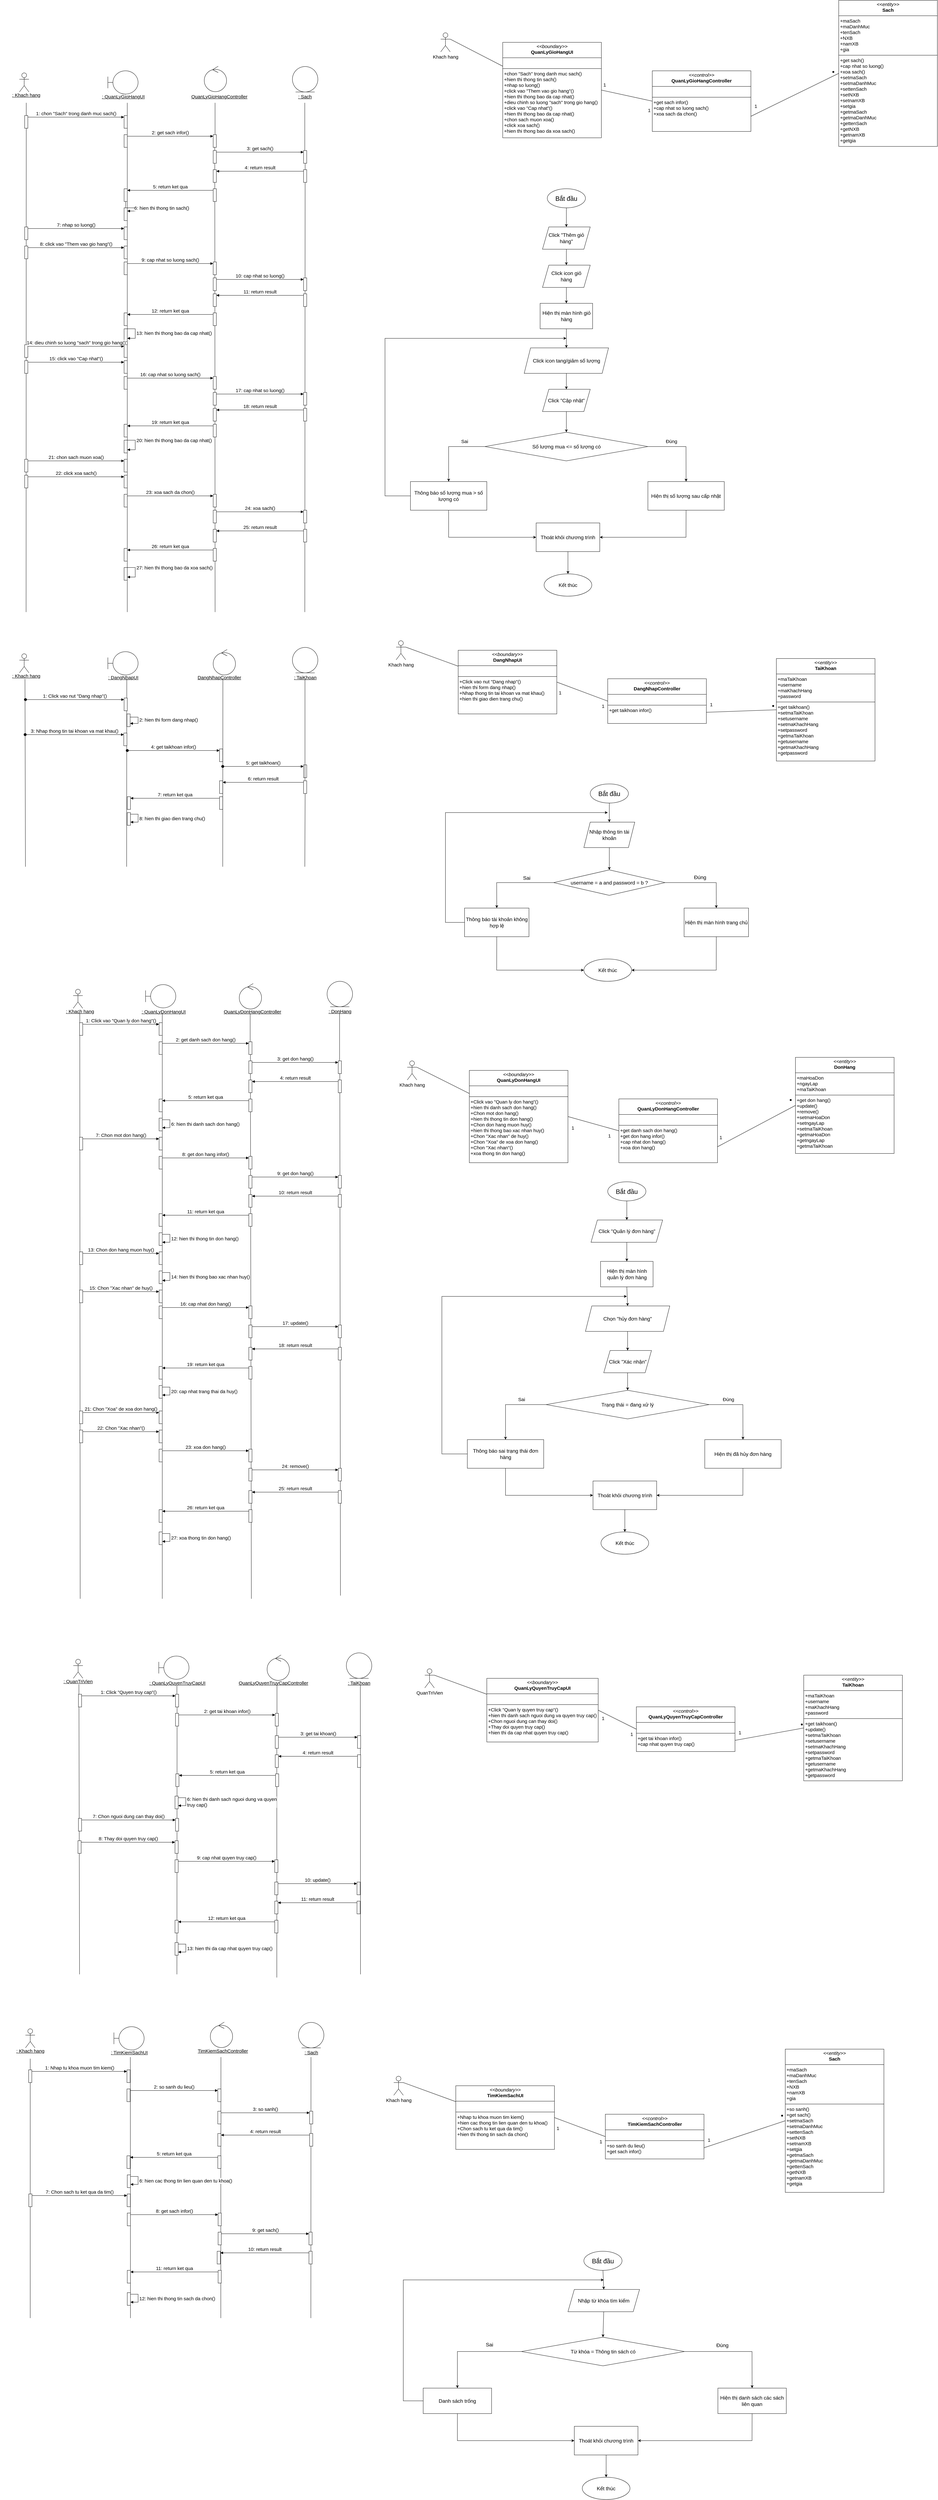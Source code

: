 <mxfile version="24.8.6">
  <diagram id="C5RBs43oDa-KdzZeNtuy" name="Page-1">
    <mxGraphModel dx="1985" dy="1050" grid="0" gridSize="10" guides="1" tooltips="1" connect="1" arrows="1" fold="1" page="0" pageScale="1" pageWidth="850" pageHeight="1100" math="0" shadow="0">
      <root>
        <mxCell id="WIyWlLk6GJQsqaUBKTNV-0" />
        <mxCell id="WIyWlLk6GJQsqaUBKTNV-1" parent="WIyWlLk6GJQsqaUBKTNV-0" />
        <mxCell id="0SFV5g9W0PuUYhmYQKcl-0" value="" style="shape=umlActor;verticalLabelPosition=bottom;verticalAlign=top;html=1;" parent="WIyWlLk6GJQsqaUBKTNV-1" vertex="1">
          <mxGeometry x="301" y="306" width="30" height="60" as="geometry" />
        </mxCell>
        <mxCell id="0SFV5g9W0PuUYhmYQKcl-1" value="" style="shape=umlBoundary;whiteSpace=wrap;html=1;" parent="WIyWlLk6GJQsqaUBKTNV-1" vertex="1">
          <mxGeometry x="579" y="299.5" width="95" height="73" as="geometry" />
        </mxCell>
        <mxCell id="0SFV5g9W0PuUYhmYQKcl-2" value="&lt;u&gt;&lt;font style=&quot;font-size: 15px;&quot;&gt;: QuanLyGioHangUI&lt;/font&gt;&lt;/u&gt;" style="text;html=1;align=center;verticalAlign=middle;resizable=0;points=[];autosize=1;strokeColor=none;fillColor=none;" parent="WIyWlLk6GJQsqaUBKTNV-1" vertex="1">
          <mxGeometry x="550" y="365" width="153" height="30" as="geometry" />
        </mxCell>
        <mxCell id="0SFV5g9W0PuUYhmYQKcl-3" value="&lt;span style=&quot;font-size: 15px; text-wrap-mode: nowrap;&quot;&gt;&lt;u&gt;: Khach hang&lt;/u&gt;&lt;/span&gt;" style="text;whiteSpace=wrap;html=1;align=center;" parent="WIyWlLk6GJQsqaUBKTNV-1" vertex="1">
          <mxGeometry x="240.995" y="360.004" width="163" height="40" as="geometry" />
        </mxCell>
        <mxCell id="0SFV5g9W0PuUYhmYQKcl-4" value="" style="ellipse;shape=umlControl;whiteSpace=wrap;html=1;" parent="WIyWlLk6GJQsqaUBKTNV-1" vertex="1">
          <mxGeometry x="882" y="285" width="70" height="80" as="geometry" />
        </mxCell>
        <mxCell id="0SFV5g9W0PuUYhmYQKcl-5" value="&lt;u style=&quot;forced-color-adjust: none; color: rgb(0, 0, 0); font-family: Helvetica; font-size: 12px; font-style: normal; font-variant-ligatures: normal; font-variant-caps: normal; font-weight: 400; letter-spacing: normal; orphans: 2; text-indent: 0px; text-transform: none; widows: 2; word-spacing: 0px; -webkit-text-stroke-width: 0px; white-space: nowrap; background-color: rgb(251, 251, 251);&quot;&gt;&lt;font style=&quot;forced-color-adjust: none; font-size: 15px;&quot;&gt;QuanLyGioHangController&lt;/font&gt;&lt;/u&gt;" style="text;whiteSpace=wrap;html=1;align=center;" parent="WIyWlLk6GJQsqaUBKTNV-1" vertex="1">
          <mxGeometry x="847.997" y="365.003" width="163" height="40" as="geometry" />
        </mxCell>
        <mxCell id="0SFV5g9W0PuUYhmYQKcl-6" value="" style="ellipse;shape=umlEntity;whiteSpace=wrap;html=1;" parent="WIyWlLk6GJQsqaUBKTNV-1" vertex="1">
          <mxGeometry x="1159" y="286" width="80" height="80" as="geometry" />
        </mxCell>
        <mxCell id="0SFV5g9W0PuUYhmYQKcl-7" value="&lt;u style=&quot;forced-color-adjust: none; color: rgb(0, 0, 0); font-family: Helvetica; font-size: 12px; font-style: normal; font-variant-ligatures: normal; font-variant-caps: normal; font-weight: 400; letter-spacing: normal; orphans: 2; text-indent: 0px; text-transform: none; widows: 2; word-spacing: 0px; -webkit-text-stroke-width: 0px; white-space: nowrap; background-color: rgb(251, 251, 251);&quot;&gt;&lt;font style=&quot;forced-color-adjust: none; font-size: 15px;&quot;&gt;: Sach&lt;/font&gt;&lt;/u&gt;" style="text;whiteSpace=wrap;html=1;align=center;" parent="WIyWlLk6GJQsqaUBKTNV-1" vertex="1">
          <mxGeometry x="1117.497" y="365.003" width="163" height="40" as="geometry" />
        </mxCell>
        <mxCell id="0SFV5g9W0PuUYhmYQKcl-8" value="" style="endArrow=none;html=1;rounded=0;exitX=0.5;exitY=1;exitDx=0;exitDy=0;" parent="WIyWlLk6GJQsqaUBKTNV-1" source="0SFV5g9W0PuUYhmYQKcl-12" edge="1">
          <mxGeometry width="50" height="50" relative="1" as="geometry">
            <mxPoint x="322.225" y="470.004" as="sourcePoint" />
            <mxPoint x="322" y="2000" as="targetPoint" />
          </mxGeometry>
        </mxCell>
        <mxCell id="0SFV5g9W0PuUYhmYQKcl-9" value="" style="endArrow=none;html=1;rounded=0;exitX=0.5;exitY=1;exitDx=0;exitDy=0;" parent="WIyWlLk6GJQsqaUBKTNV-1" edge="1">
          <mxGeometry width="50" height="50" relative="1" as="geometry">
            <mxPoint x="640" y="400" as="sourcePoint" />
            <mxPoint x="640" y="2000" as="targetPoint" />
          </mxGeometry>
        </mxCell>
        <mxCell id="0SFV5g9W0PuUYhmYQKcl-10" value="" style="endArrow=none;html=1;rounded=0;exitX=0.5;exitY=1;exitDx=0;exitDy=0;" parent="WIyWlLk6GJQsqaUBKTNV-1" source="0SFV5g9W0PuUYhmYQKcl-28" edge="1">
          <mxGeometry width="50" height="50" relative="1" as="geometry">
            <mxPoint x="915.89" y="400" as="sourcePoint" />
            <mxPoint x="916" y="2000" as="targetPoint" />
          </mxGeometry>
        </mxCell>
        <mxCell id="0SFV5g9W0PuUYhmYQKcl-11" value="" style="endArrow=none;html=1;rounded=0;exitX=0.5;exitY=1;exitDx=0;exitDy=0;" parent="WIyWlLk6GJQsqaUBKTNV-1" source="0SFV5g9W0PuUYhmYQKcl-32" edge="1">
          <mxGeometry width="50" height="50" relative="1" as="geometry">
            <mxPoint x="1197.89" y="400" as="sourcePoint" />
            <mxPoint x="1198" y="2000" as="targetPoint" />
          </mxGeometry>
        </mxCell>
        <mxCell id="0SFV5g9W0PuUYhmYQKcl-13" value="" style="endArrow=none;html=1;rounded=0;exitX=0.5;exitY=1;exitDx=0;exitDy=0;" parent="WIyWlLk6GJQsqaUBKTNV-1" source="0SFV5g9W0PuUYhmYQKcl-3" target="0SFV5g9W0PuUYhmYQKcl-12" edge="1">
          <mxGeometry width="50" height="50" relative="1" as="geometry">
            <mxPoint x="322" y="400" as="sourcePoint" />
            <mxPoint x="322" y="1312.051" as="targetPoint" />
          </mxGeometry>
        </mxCell>
        <mxCell id="0SFV5g9W0PuUYhmYQKcl-12" value="" style="html=1;points=[[0,0,0,0,5],[0,1,0,0,-5],[1,0,0,0,5],[1,1,0,0,-5]];perimeter=orthogonalPerimeter;outlineConnect=0;targetShapes=umlLifeline;portConstraint=eastwest;newEdgeStyle={&quot;curved&quot;:0,&quot;rounded&quot;:0};" parent="WIyWlLk6GJQsqaUBKTNV-1" vertex="1">
          <mxGeometry x="317.5" y="440" width="10" height="40" as="geometry" />
        </mxCell>
        <mxCell id="0SFV5g9W0PuUYhmYQKcl-16" value="" style="html=1;points=[[0,0,0,0,5],[0,1,0,0,-5],[1,0,0,0,5],[1,1,0,0,-5]];perimeter=orthogonalPerimeter;outlineConnect=0;targetShapes=umlLifeline;portConstraint=eastwest;newEdgeStyle={&quot;curved&quot;:0,&quot;rounded&quot;:0};" parent="WIyWlLk6GJQsqaUBKTNV-1" vertex="1">
          <mxGeometry x="630" y="440" width="10" height="40" as="geometry" />
        </mxCell>
        <mxCell id="0SFV5g9W0PuUYhmYQKcl-21" value="&lt;font style=&quot;font-size: 15px;&quot;&gt;1: chon &quot;Sach&quot; trong danh muc sach()&lt;/font&gt;" style="html=1;verticalAlign=bottom;endArrow=block;curved=0;rounded=0;exitX=1;exitY=0;exitDx=0;exitDy=5;exitPerimeter=0;entryX=0;entryY=0;entryDx=0;entryDy=5;entryPerimeter=0;" parent="WIyWlLk6GJQsqaUBKTNV-1" source="0SFV5g9W0PuUYhmYQKcl-12" target="0SFV5g9W0PuUYhmYQKcl-16" edge="1">
          <mxGeometry width="80" relative="1" as="geometry">
            <mxPoint x="720" y="480" as="sourcePoint" />
            <mxPoint x="800" y="480" as="targetPoint" />
          </mxGeometry>
        </mxCell>
        <mxCell id="0SFV5g9W0PuUYhmYQKcl-22" value="" style="html=1;points=[[0,0,0,0,5],[0,1,0,0,-5],[1,0,0,0,5],[1,1,0,0,-5]];perimeter=orthogonalPerimeter;outlineConnect=0;targetShapes=umlLifeline;portConstraint=eastwest;newEdgeStyle={&quot;curved&quot;:0,&quot;rounded&quot;:0};" parent="WIyWlLk6GJQsqaUBKTNV-1" vertex="1">
          <mxGeometry x="630" y="500" width="10" height="40" as="geometry" />
        </mxCell>
        <mxCell id="0SFV5g9W0PuUYhmYQKcl-29" value="" style="endArrow=none;html=1;rounded=0;exitX=0.5;exitY=1;exitDx=0;exitDy=0;" parent="WIyWlLk6GJQsqaUBKTNV-1" target="0SFV5g9W0PuUYhmYQKcl-28" edge="1">
          <mxGeometry width="50" height="50" relative="1" as="geometry">
            <mxPoint x="915.89" y="400" as="sourcePoint" />
            <mxPoint x="915.89" y="1312.051" as="targetPoint" />
          </mxGeometry>
        </mxCell>
        <mxCell id="0SFV5g9W0PuUYhmYQKcl-28" value="" style="html=1;points=[[0,0,0,0,5],[0,1,0,0,-5],[1,0,0,0,5],[1,1,0,0,-5]];perimeter=orthogonalPerimeter;outlineConnect=0;targetShapes=umlLifeline;portConstraint=eastwest;newEdgeStyle={&quot;curved&quot;:0,&quot;rounded&quot;:0};" parent="WIyWlLk6GJQsqaUBKTNV-1" vertex="1">
          <mxGeometry x="910" y="500" width="10" height="40" as="geometry" />
        </mxCell>
        <mxCell id="0SFV5g9W0PuUYhmYQKcl-30" value="&lt;span style=&quot;font-size: 15px;&quot;&gt;2: get sach infor()&lt;/span&gt;" style="html=1;verticalAlign=bottom;endArrow=block;curved=0;rounded=0;exitX=1;exitY=0;exitDx=0;exitDy=5;exitPerimeter=0;entryX=0;entryY=0;entryDx=0;entryDy=5;entryPerimeter=0;" parent="WIyWlLk6GJQsqaUBKTNV-1" source="0SFV5g9W0PuUYhmYQKcl-22" target="0SFV5g9W0PuUYhmYQKcl-28" edge="1">
          <mxGeometry width="80" relative="1" as="geometry">
            <mxPoint x="720" y="480" as="sourcePoint" />
            <mxPoint x="800" y="480" as="targetPoint" />
          </mxGeometry>
        </mxCell>
        <mxCell id="0SFV5g9W0PuUYhmYQKcl-31" value="" style="html=1;points=[[0,0,0,0,5],[0,1,0,0,-5],[1,0,0,0,5],[1,1,0,0,-5]];perimeter=orthogonalPerimeter;outlineConnect=0;targetShapes=umlLifeline;portConstraint=eastwest;newEdgeStyle={&quot;curved&quot;:0,&quot;rounded&quot;:0};" parent="WIyWlLk6GJQsqaUBKTNV-1" vertex="1">
          <mxGeometry x="910" y="550" width="10" height="40" as="geometry" />
        </mxCell>
        <mxCell id="0SFV5g9W0PuUYhmYQKcl-33" value="" style="endArrow=none;html=1;rounded=0;exitX=0.5;exitY=1;exitDx=0;exitDy=0;" parent="WIyWlLk6GJQsqaUBKTNV-1" target="0SFV5g9W0PuUYhmYQKcl-32" edge="1">
          <mxGeometry width="50" height="50" relative="1" as="geometry">
            <mxPoint x="1197.89" y="400" as="sourcePoint" />
            <mxPoint x="1197.89" y="1312.051" as="targetPoint" />
          </mxGeometry>
        </mxCell>
        <mxCell id="0SFV5g9W0PuUYhmYQKcl-32" value="" style="html=1;points=[[0,0,0,0,5],[0,1,0,0,-5],[1,0,0,0,5],[1,1,0,0,-5]];perimeter=orthogonalPerimeter;outlineConnect=0;targetShapes=umlLifeline;portConstraint=eastwest;newEdgeStyle={&quot;curved&quot;:0,&quot;rounded&quot;:0};" parent="WIyWlLk6GJQsqaUBKTNV-1" vertex="1">
          <mxGeometry x="1194" y="550" width="10" height="40" as="geometry" />
        </mxCell>
        <mxCell id="0SFV5g9W0PuUYhmYQKcl-34" value="&lt;font style=&quot;font-size: 15px;&quot;&gt;3: get sach()&lt;/font&gt;" style="html=1;verticalAlign=bottom;endArrow=block;curved=0;rounded=0;exitX=1;exitY=0;exitDx=0;exitDy=5;exitPerimeter=0;entryX=0;entryY=0;entryDx=0;entryDy=5;entryPerimeter=0;" parent="WIyWlLk6GJQsqaUBKTNV-1" source="0SFV5g9W0PuUYhmYQKcl-31" target="0SFV5g9W0PuUYhmYQKcl-32" edge="1">
          <mxGeometry width="80" relative="1" as="geometry">
            <mxPoint x="720" y="480" as="sourcePoint" />
            <mxPoint x="800" y="480" as="targetPoint" />
          </mxGeometry>
        </mxCell>
        <mxCell id="0SFV5g9W0PuUYhmYQKcl-35" value="" style="html=1;points=[[0,0,0,0,5],[0,1,0,0,-5],[1,0,0,0,5],[1,1,0,0,-5]];perimeter=orthogonalPerimeter;outlineConnect=0;targetShapes=umlLifeline;portConstraint=eastwest;newEdgeStyle={&quot;curved&quot;:0,&quot;rounded&quot;:0};" parent="WIyWlLk6GJQsqaUBKTNV-1" vertex="1">
          <mxGeometry x="910" y="610" width="10" height="40" as="geometry" />
        </mxCell>
        <mxCell id="0SFV5g9W0PuUYhmYQKcl-36" value="" style="html=1;points=[[0,0,0,0,5],[0,1,0,0,-5],[1,0,0,0,5],[1,1,0,0,-5]];perimeter=orthogonalPerimeter;outlineConnect=0;targetShapes=umlLifeline;portConstraint=eastwest;newEdgeStyle={&quot;curved&quot;:0,&quot;rounded&quot;:0};" parent="WIyWlLk6GJQsqaUBKTNV-1" vertex="1">
          <mxGeometry x="1194" y="610" width="10" height="40" as="geometry" />
        </mxCell>
        <mxCell id="0SFV5g9W0PuUYhmYQKcl-37" value="&lt;font style=&quot;font-size: 15px;&quot;&gt;4: return result&lt;/font&gt;" style="html=1;verticalAlign=bottom;endArrow=block;curved=0;rounded=0;entryX=1;entryY=0;entryDx=0;entryDy=5;entryPerimeter=0;exitX=0;exitY=0;exitDx=0;exitDy=5;exitPerimeter=0;" parent="WIyWlLk6GJQsqaUBKTNV-1" source="0SFV5g9W0PuUYhmYQKcl-36" target="0SFV5g9W0PuUYhmYQKcl-35" edge="1">
          <mxGeometry width="80" relative="1" as="geometry">
            <mxPoint x="720" y="680" as="sourcePoint" />
            <mxPoint x="800" y="680" as="targetPoint" />
          </mxGeometry>
        </mxCell>
        <mxCell id="0SFV5g9W0PuUYhmYQKcl-38" value="" style="html=1;points=[[0,0,0,0,5],[0,1,0,0,-5],[1,0,0,0,5],[1,1,0,0,-5]];perimeter=orthogonalPerimeter;outlineConnect=0;targetShapes=umlLifeline;portConstraint=eastwest;newEdgeStyle={&quot;curved&quot;:0,&quot;rounded&quot;:0};" parent="WIyWlLk6GJQsqaUBKTNV-1" vertex="1">
          <mxGeometry x="630" y="670" width="10" height="40" as="geometry" />
        </mxCell>
        <mxCell id="0SFV5g9W0PuUYhmYQKcl-39" value="" style="html=1;points=[[0,0,0,0,5],[0,1,0,0,-5],[1,0,0,0,5],[1,1,0,0,-5]];perimeter=orthogonalPerimeter;outlineConnect=0;targetShapes=umlLifeline;portConstraint=eastwest;newEdgeStyle={&quot;curved&quot;:0,&quot;rounded&quot;:0};" parent="WIyWlLk6GJQsqaUBKTNV-1" vertex="1">
          <mxGeometry x="910" y="670" width="10" height="40" as="geometry" />
        </mxCell>
        <mxCell id="0SFV5g9W0PuUYhmYQKcl-40" value="&lt;font style=&quot;font-size: 15px;&quot;&gt;5: return ket qua&lt;/font&gt;" style="html=1;verticalAlign=bottom;endArrow=block;curved=0;rounded=0;entryX=1;entryY=0;entryDx=0;entryDy=5;entryPerimeter=0;exitX=0;exitY=0;exitDx=0;exitDy=5;exitPerimeter=0;" parent="WIyWlLk6GJQsqaUBKTNV-1" source="0SFV5g9W0PuUYhmYQKcl-39" target="0SFV5g9W0PuUYhmYQKcl-38" edge="1">
          <mxGeometry width="80" relative="1" as="geometry">
            <mxPoint x="1204" y="625" as="sourcePoint" />
            <mxPoint x="930" y="625" as="targetPoint" />
          </mxGeometry>
        </mxCell>
        <mxCell id="0SFV5g9W0PuUYhmYQKcl-43" value="" style="html=1;points=[[0,0,0,0,5],[0,1,0,0,-5],[1,0,0,0,5],[1,1,0,0,-5]];perimeter=orthogonalPerimeter;outlineConnect=0;targetShapes=umlLifeline;portConstraint=eastwest;newEdgeStyle={&quot;curved&quot;:0,&quot;rounded&quot;:0};" parent="WIyWlLk6GJQsqaUBKTNV-1" vertex="1">
          <mxGeometry x="630" y="730" width="10" height="40" as="geometry" />
        </mxCell>
        <mxCell id="0SFV5g9W0PuUYhmYQKcl-44" value="&lt;font style=&quot;font-size: 15px;&quot;&gt;6: hien thi thong tin sach()&lt;/font&gt;" style="html=1;align=left;spacingLeft=2;endArrow=block;rounded=0;edgeStyle=orthogonalEdgeStyle;curved=0;rounded=0;" parent="WIyWlLk6GJQsqaUBKTNV-1" target="0SFV5g9W0PuUYhmYQKcl-43" edge="1">
          <mxGeometry relative="1" as="geometry">
            <mxPoint x="635" y="710" as="sourcePoint" />
            <Array as="points">
              <mxPoint x="635" y="730" />
              <mxPoint x="665" y="730" />
              <mxPoint x="665" y="740" />
            </Array>
          </mxGeometry>
        </mxCell>
        <mxCell id="0SFV5g9W0PuUYhmYQKcl-45" value="" style="html=1;points=[[0,0,0,0,5],[0,1,0,0,-5],[1,0,0,0,5],[1,1,0,0,-5]];perimeter=orthogonalPerimeter;outlineConnect=0;targetShapes=umlLifeline;portConstraint=eastwest;newEdgeStyle={&quot;curved&quot;:0,&quot;rounded&quot;:0};" parent="WIyWlLk6GJQsqaUBKTNV-1" vertex="1">
          <mxGeometry x="317.5" y="790" width="10" height="40" as="geometry" />
        </mxCell>
        <mxCell id="0SFV5g9W0PuUYhmYQKcl-46" value="" style="html=1;points=[[0,0,0,0,5],[0,1,0,0,-5],[1,0,0,0,5],[1,1,0,0,-5]];perimeter=orthogonalPerimeter;outlineConnect=0;targetShapes=umlLifeline;portConstraint=eastwest;newEdgeStyle={&quot;curved&quot;:0,&quot;rounded&quot;:0};" parent="WIyWlLk6GJQsqaUBKTNV-1" vertex="1">
          <mxGeometry x="630" y="790" width="10" height="40" as="geometry" />
        </mxCell>
        <mxCell id="0SFV5g9W0PuUYhmYQKcl-47" value="&lt;font style=&quot;font-size: 15px;&quot;&gt;7: nhap so luong()&lt;/font&gt;" style="html=1;verticalAlign=bottom;endArrow=block;curved=0;rounded=0;exitX=1;exitY=0;exitDx=0;exitDy=5;exitPerimeter=0;entryX=0;entryY=0;entryDx=0;entryDy=5;entryPerimeter=0;" parent="WIyWlLk6GJQsqaUBKTNV-1" source="0SFV5g9W0PuUYhmYQKcl-45" target="0SFV5g9W0PuUYhmYQKcl-46" edge="1">
          <mxGeometry width="80" relative="1" as="geometry">
            <mxPoint x="338" y="600" as="sourcePoint" />
            <mxPoint x="640" y="600" as="targetPoint" />
          </mxGeometry>
        </mxCell>
        <mxCell id="0SFV5g9W0PuUYhmYQKcl-51" value="" style="html=1;points=[[0,0,0,0,5],[0,1,0,0,-5],[1,0,0,0,5],[1,1,0,0,-5]];perimeter=orthogonalPerimeter;outlineConnect=0;targetShapes=umlLifeline;portConstraint=eastwest;newEdgeStyle={&quot;curved&quot;:0,&quot;rounded&quot;:0};" parent="WIyWlLk6GJQsqaUBKTNV-1" vertex="1">
          <mxGeometry x="317.5" y="850" width="10" height="40" as="geometry" />
        </mxCell>
        <mxCell id="0SFV5g9W0PuUYhmYQKcl-52" value="" style="html=1;points=[[0,0,0,0,5],[0,1,0,0,-5],[1,0,0,0,5],[1,1,0,0,-5]];perimeter=orthogonalPerimeter;outlineConnect=0;targetShapes=umlLifeline;portConstraint=eastwest;newEdgeStyle={&quot;curved&quot;:0,&quot;rounded&quot;:0};" parent="WIyWlLk6GJQsqaUBKTNV-1" vertex="1">
          <mxGeometry x="630" y="850" width="10" height="40" as="geometry" />
        </mxCell>
        <mxCell id="0SFV5g9W0PuUYhmYQKcl-55" value="&lt;font style=&quot;font-size: 15px;&quot;&gt;8: click vao &quot;Them vao gio hang&quot;()&lt;/font&gt;" style="html=1;verticalAlign=bottom;endArrow=block;curved=0;rounded=0;exitX=1;exitY=0;exitDx=0;exitDy=5;exitPerimeter=0;entryX=0;entryY=0;entryDx=0;entryDy=5;entryPerimeter=0;" parent="WIyWlLk6GJQsqaUBKTNV-1" source="0SFV5g9W0PuUYhmYQKcl-51" target="0SFV5g9W0PuUYhmYQKcl-52" edge="1">
          <mxGeometry width="80" relative="1" as="geometry">
            <mxPoint x="338" y="805" as="sourcePoint" />
            <mxPoint x="640" y="805" as="targetPoint" />
          </mxGeometry>
        </mxCell>
        <mxCell id="0SFV5g9W0PuUYhmYQKcl-56" value="" style="html=1;points=[[0,0,0,0,5],[0,1,0,0,-5],[1,0,0,0,5],[1,1,0,0,-5]];perimeter=orthogonalPerimeter;outlineConnect=0;targetShapes=umlLifeline;portConstraint=eastwest;newEdgeStyle={&quot;curved&quot;:0,&quot;rounded&quot;:0};" parent="WIyWlLk6GJQsqaUBKTNV-1" vertex="1">
          <mxGeometry x="630" y="900" width="10" height="40" as="geometry" />
        </mxCell>
        <mxCell id="0SFV5g9W0PuUYhmYQKcl-57" value="" style="html=1;points=[[0,0,0,0,5],[0,1,0,0,-5],[1,0,0,0,5],[1,1,0,0,-5]];perimeter=orthogonalPerimeter;outlineConnect=0;targetShapes=umlLifeline;portConstraint=eastwest;newEdgeStyle={&quot;curved&quot;:0,&quot;rounded&quot;:0};" parent="WIyWlLk6GJQsqaUBKTNV-1" vertex="1">
          <mxGeometry x="910" y="900" width="10" height="40" as="geometry" />
        </mxCell>
        <mxCell id="0SFV5g9W0PuUYhmYQKcl-58" value="&lt;span style=&quot;font-size: 15px;&quot;&gt;9: cap nhat so luong sach()&lt;/span&gt;" style="html=1;verticalAlign=bottom;endArrow=block;curved=0;rounded=0;exitX=1;exitY=0;exitDx=0;exitDy=5;exitPerimeter=0;entryX=0;entryY=0;entryDx=0;entryDy=5;entryPerimeter=0;" parent="WIyWlLk6GJQsqaUBKTNV-1" source="0SFV5g9W0PuUYhmYQKcl-56" target="0SFV5g9W0PuUYhmYQKcl-57" edge="1">
          <mxGeometry width="80" relative="1" as="geometry">
            <mxPoint x="650" y="515" as="sourcePoint" />
            <mxPoint x="920" y="515" as="targetPoint" />
          </mxGeometry>
        </mxCell>
        <mxCell id="0SFV5g9W0PuUYhmYQKcl-59" value="" style="html=1;points=[[0,0,0,0,5],[0,1,0,0,-5],[1,0,0,0,5],[1,1,0,0,-5]];perimeter=orthogonalPerimeter;outlineConnect=0;targetShapes=umlLifeline;portConstraint=eastwest;newEdgeStyle={&quot;curved&quot;:0,&quot;rounded&quot;:0};" parent="WIyWlLk6GJQsqaUBKTNV-1" vertex="1">
          <mxGeometry x="910" y="950" width="10" height="40" as="geometry" />
        </mxCell>
        <mxCell id="0SFV5g9W0PuUYhmYQKcl-60" value="" style="html=1;points=[[0,0,0,0,5],[0,1,0,0,-5],[1,0,0,0,5],[1,1,0,0,-5]];perimeter=orthogonalPerimeter;outlineConnect=0;targetShapes=umlLifeline;portConstraint=eastwest;newEdgeStyle={&quot;curved&quot;:0,&quot;rounded&quot;:0};" parent="WIyWlLk6GJQsqaUBKTNV-1" vertex="1">
          <mxGeometry x="1194" y="950" width="10" height="40" as="geometry" />
        </mxCell>
        <mxCell id="0SFV5g9W0PuUYhmYQKcl-61" value="&lt;font style=&quot;font-size: 15px;&quot;&gt;10: cap nhat so luong()&lt;/font&gt;" style="html=1;verticalAlign=bottom;endArrow=block;curved=0;rounded=0;exitX=1;exitY=0;exitDx=0;exitDy=5;exitPerimeter=0;entryX=0;entryY=0;entryDx=0;entryDy=5;entryPerimeter=0;" parent="WIyWlLk6GJQsqaUBKTNV-1" source="0SFV5g9W0PuUYhmYQKcl-59" target="0SFV5g9W0PuUYhmYQKcl-60" edge="1">
          <mxGeometry width="80" relative="1" as="geometry">
            <mxPoint x="720" y="880" as="sourcePoint" />
            <mxPoint x="800" y="880" as="targetPoint" />
          </mxGeometry>
        </mxCell>
        <mxCell id="0SFV5g9W0PuUYhmYQKcl-62" value="" style="html=1;points=[[0,0,0,0,5],[0,1,0,0,-5],[1,0,0,0,5],[1,1,0,0,-5]];perimeter=orthogonalPerimeter;outlineConnect=0;targetShapes=umlLifeline;portConstraint=eastwest;newEdgeStyle={&quot;curved&quot;:0,&quot;rounded&quot;:0};" parent="WIyWlLk6GJQsqaUBKTNV-1" vertex="1">
          <mxGeometry x="910" y="1000" width="10" height="40" as="geometry" />
        </mxCell>
        <mxCell id="0SFV5g9W0PuUYhmYQKcl-63" value="" style="html=1;points=[[0,0,0,0,5],[0,1,0,0,-5],[1,0,0,0,5],[1,1,0,0,-5]];perimeter=orthogonalPerimeter;outlineConnect=0;targetShapes=umlLifeline;portConstraint=eastwest;newEdgeStyle={&quot;curved&quot;:0,&quot;rounded&quot;:0};" parent="WIyWlLk6GJQsqaUBKTNV-1" vertex="1">
          <mxGeometry x="1194" y="1000" width="10" height="40" as="geometry" />
        </mxCell>
        <mxCell id="0SFV5g9W0PuUYhmYQKcl-64" value="&lt;font style=&quot;font-size: 15px;&quot;&gt;11: return result&lt;/font&gt;" style="html=1;verticalAlign=bottom;endArrow=block;curved=0;rounded=0;entryX=1;entryY=0;entryDx=0;entryDy=5;entryPerimeter=0;exitX=0;exitY=0;exitDx=0;exitDy=5;exitPerimeter=0;" parent="WIyWlLk6GJQsqaUBKTNV-1" source="0SFV5g9W0PuUYhmYQKcl-63" target="0SFV5g9W0PuUYhmYQKcl-62" edge="1">
          <mxGeometry width="80" relative="1" as="geometry">
            <mxPoint x="720" y="1070" as="sourcePoint" />
            <mxPoint x="800" y="1070" as="targetPoint" />
          </mxGeometry>
        </mxCell>
        <mxCell id="0SFV5g9W0PuUYhmYQKcl-65" value="" style="html=1;points=[[0,0,0,0,5],[0,1,0,0,-5],[1,0,0,0,5],[1,1,0,0,-5]];perimeter=orthogonalPerimeter;outlineConnect=0;targetShapes=umlLifeline;portConstraint=eastwest;newEdgeStyle={&quot;curved&quot;:0,&quot;rounded&quot;:0};" parent="WIyWlLk6GJQsqaUBKTNV-1" vertex="1">
          <mxGeometry x="630" y="1060" width="10" height="40" as="geometry" />
        </mxCell>
        <mxCell id="0SFV5g9W0PuUYhmYQKcl-66" value="" style="html=1;points=[[0,0,0,0,5],[0,1,0,0,-5],[1,0,0,0,5],[1,1,0,0,-5]];perimeter=orthogonalPerimeter;outlineConnect=0;targetShapes=umlLifeline;portConstraint=eastwest;newEdgeStyle={&quot;curved&quot;:0,&quot;rounded&quot;:0};" parent="WIyWlLk6GJQsqaUBKTNV-1" vertex="1">
          <mxGeometry x="910" y="1060" width="10" height="40" as="geometry" />
        </mxCell>
        <mxCell id="0SFV5g9W0PuUYhmYQKcl-67" value="&lt;font style=&quot;font-size: 15px;&quot;&gt;12: return ket qua&lt;/font&gt;" style="html=1;verticalAlign=bottom;endArrow=block;curved=0;rounded=0;entryX=1;entryY=0;entryDx=0;entryDy=5;entryPerimeter=0;exitX=0;exitY=0;exitDx=0;exitDy=5;exitPerimeter=0;" parent="WIyWlLk6GJQsqaUBKTNV-1" source="0SFV5g9W0PuUYhmYQKcl-66" target="0SFV5g9W0PuUYhmYQKcl-65" edge="1">
          <mxGeometry width="80" relative="1" as="geometry">
            <mxPoint x="1204" y="1015" as="sourcePoint" />
            <mxPoint x="930" y="1015" as="targetPoint" />
          </mxGeometry>
        </mxCell>
        <mxCell id="0SFV5g9W0PuUYhmYQKcl-68" value="" style="html=1;points=[[0,0,0,0,5],[0,1,0,0,-5],[1,0,0,0,5],[1,1,0,0,-5]];perimeter=orthogonalPerimeter;outlineConnect=0;targetShapes=umlLifeline;portConstraint=eastwest;newEdgeStyle={&quot;curved&quot;:0,&quot;rounded&quot;:0};" parent="WIyWlLk6GJQsqaUBKTNV-1" vertex="1">
          <mxGeometry x="630" y="1110" width="10" height="40" as="geometry" />
        </mxCell>
        <mxCell id="0SFV5g9W0PuUYhmYQKcl-69" value="&lt;span style=&quot;font-size: 15px;&quot;&gt;13: hien thi thong bao da cap nhat()&lt;/span&gt;" style="html=1;align=left;spacingLeft=2;endArrow=block;rounded=0;edgeStyle=orthogonalEdgeStyle;curved=0;rounded=0;" parent="WIyWlLk6GJQsqaUBKTNV-1" edge="1">
          <mxGeometry relative="1" as="geometry">
            <mxPoint x="635" y="1110" as="sourcePoint" />
            <Array as="points">
              <mxPoint x="665" y="1110" />
              <mxPoint x="665" y="1140" />
            </Array>
            <mxPoint x="640.0" y="1140" as="targetPoint" />
            <mxPoint as="offset" />
          </mxGeometry>
        </mxCell>
        <mxCell id="0SFV5g9W0PuUYhmYQKcl-70" value="" style="html=1;points=[[0,0,0,0,5],[0,1,0,0,-5],[1,0,0,0,5],[1,1,0,0,-5]];perimeter=orthogonalPerimeter;outlineConnect=0;targetShapes=umlLifeline;portConstraint=eastwest;newEdgeStyle={&quot;curved&quot;:0,&quot;rounded&quot;:0};" parent="WIyWlLk6GJQsqaUBKTNV-1" vertex="1">
          <mxGeometry x="317.5" y="1160" width="10" height="40" as="geometry" />
        </mxCell>
        <mxCell id="0SFV5g9W0PuUYhmYQKcl-71" value="" style="html=1;points=[[0,0,0,0,5],[0,1,0,0,-5],[1,0,0,0,5],[1,1,0,0,-5]];perimeter=orthogonalPerimeter;outlineConnect=0;targetShapes=umlLifeline;portConstraint=eastwest;newEdgeStyle={&quot;curved&quot;:0,&quot;rounded&quot;:0};" parent="WIyWlLk6GJQsqaUBKTNV-1" vertex="1">
          <mxGeometry x="630" y="1160" width="10" height="40" as="geometry" />
        </mxCell>
        <mxCell id="0SFV5g9W0PuUYhmYQKcl-72" value="&lt;font style=&quot;font-size: 15px;&quot;&gt;14: dieu chinh so luong &quot;sach&quot; trong gio hang()&lt;/font&gt;" style="html=1;verticalAlign=bottom;endArrow=block;curved=0;rounded=0;exitX=1;exitY=0;exitDx=0;exitDy=5;exitPerimeter=0;entryX=0;entryY=0;entryDx=0;entryDy=5;entryPerimeter=0;" parent="WIyWlLk6GJQsqaUBKTNV-1" source="0SFV5g9W0PuUYhmYQKcl-70" target="0SFV5g9W0PuUYhmYQKcl-71" edge="1">
          <mxGeometry width="80" relative="1" as="geometry">
            <mxPoint x="338" y="1115" as="sourcePoint" />
            <mxPoint x="640" y="1115" as="targetPoint" />
          </mxGeometry>
        </mxCell>
        <mxCell id="0SFV5g9W0PuUYhmYQKcl-76" value="" style="html=1;points=[[0,0,0,0,5],[0,1,0,0,-5],[1,0,0,0,5],[1,1,0,0,-5]];perimeter=orthogonalPerimeter;outlineConnect=0;targetShapes=umlLifeline;portConstraint=eastwest;newEdgeStyle={&quot;curved&quot;:0,&quot;rounded&quot;:0};" parent="WIyWlLk6GJQsqaUBKTNV-1" vertex="1">
          <mxGeometry x="317.5" y="1210" width="10" height="40" as="geometry" />
        </mxCell>
        <mxCell id="0SFV5g9W0PuUYhmYQKcl-77" value="" style="html=1;points=[[0,0,0,0,5],[0,1,0,0,-5],[1,0,0,0,5],[1,1,0,0,-5]];perimeter=orthogonalPerimeter;outlineConnect=0;targetShapes=umlLifeline;portConstraint=eastwest;newEdgeStyle={&quot;curved&quot;:0,&quot;rounded&quot;:0};" parent="WIyWlLk6GJQsqaUBKTNV-1" vertex="1">
          <mxGeometry x="630" y="1210" width="10" height="40" as="geometry" />
        </mxCell>
        <mxCell id="0SFV5g9W0PuUYhmYQKcl-78" value="&lt;font style=&quot;font-size: 15px;&quot;&gt;15: click vao &quot;Cap nhat&quot;()&lt;/font&gt;" style="html=1;verticalAlign=bottom;endArrow=block;curved=0;rounded=0;exitX=1;exitY=0;exitDx=0;exitDy=5;exitPerimeter=0;entryX=0;entryY=0;entryDx=0;entryDy=5;entryPerimeter=0;" parent="WIyWlLk6GJQsqaUBKTNV-1" source="0SFV5g9W0PuUYhmYQKcl-76" target="0SFV5g9W0PuUYhmYQKcl-77" edge="1">
          <mxGeometry width="80" relative="1" as="geometry">
            <mxPoint x="338" y="1165" as="sourcePoint" />
            <mxPoint x="640" y="1165" as="targetPoint" />
          </mxGeometry>
        </mxCell>
        <mxCell id="0SFV5g9W0PuUYhmYQKcl-79" value="" style="html=1;points=[[0,0,0,0,5],[0,1,0,0,-5],[1,0,0,0,5],[1,1,0,0,-5]];perimeter=orthogonalPerimeter;outlineConnect=0;targetShapes=umlLifeline;portConstraint=eastwest;newEdgeStyle={&quot;curved&quot;:0,&quot;rounded&quot;:0};" parent="WIyWlLk6GJQsqaUBKTNV-1" vertex="1">
          <mxGeometry x="630" y="1260" width="10" height="40" as="geometry" />
        </mxCell>
        <mxCell id="0SFV5g9W0PuUYhmYQKcl-80" value="" style="html=1;points=[[0,0,0,0,5],[0,1,0,0,-5],[1,0,0,0,5],[1,1,0,0,-5]];perimeter=orthogonalPerimeter;outlineConnect=0;targetShapes=umlLifeline;portConstraint=eastwest;newEdgeStyle={&quot;curved&quot;:0,&quot;rounded&quot;:0};" parent="WIyWlLk6GJQsqaUBKTNV-1" vertex="1">
          <mxGeometry x="910" y="1260" width="10" height="40" as="geometry" />
        </mxCell>
        <mxCell id="0SFV5g9W0PuUYhmYQKcl-81" value="&lt;span style=&quot;font-size: 15px;&quot;&gt;16: cap nhat so luong sach()&lt;/span&gt;" style="html=1;verticalAlign=bottom;endArrow=block;curved=0;rounded=0;exitX=1;exitY=0;exitDx=0;exitDy=5;exitPerimeter=0;entryX=0;entryY=0;entryDx=0;entryDy=5;entryPerimeter=0;" parent="WIyWlLk6GJQsqaUBKTNV-1" source="0SFV5g9W0PuUYhmYQKcl-79" target="0SFV5g9W0PuUYhmYQKcl-80" edge="1">
          <mxGeometry width="80" relative="1" as="geometry">
            <mxPoint x="650" y="875" as="sourcePoint" />
            <mxPoint x="920" y="875" as="targetPoint" />
          </mxGeometry>
        </mxCell>
        <mxCell id="0SFV5g9W0PuUYhmYQKcl-82" value="" style="html=1;points=[[0,0,0,0,5],[0,1,0,0,-5],[1,0,0,0,5],[1,1,0,0,-5]];perimeter=orthogonalPerimeter;outlineConnect=0;targetShapes=umlLifeline;portConstraint=eastwest;newEdgeStyle={&quot;curved&quot;:0,&quot;rounded&quot;:0};" parent="WIyWlLk6GJQsqaUBKTNV-1" vertex="1">
          <mxGeometry x="910" y="1310" width="10" height="40" as="geometry" />
        </mxCell>
        <mxCell id="0SFV5g9W0PuUYhmYQKcl-83" value="" style="html=1;points=[[0,0,0,0,5],[0,1,0,0,-5],[1,0,0,0,5],[1,1,0,0,-5]];perimeter=orthogonalPerimeter;outlineConnect=0;targetShapes=umlLifeline;portConstraint=eastwest;newEdgeStyle={&quot;curved&quot;:0,&quot;rounded&quot;:0};" parent="WIyWlLk6GJQsqaUBKTNV-1" vertex="1">
          <mxGeometry x="1194" y="1310" width="10" height="40" as="geometry" />
        </mxCell>
        <mxCell id="0SFV5g9W0PuUYhmYQKcl-84" value="&lt;font style=&quot;font-size: 15px;&quot;&gt;17: cap nhat so luong()&lt;/font&gt;" style="html=1;verticalAlign=bottom;endArrow=block;curved=0;rounded=0;exitX=1;exitY=0;exitDx=0;exitDy=5;exitPerimeter=0;entryX=0;entryY=0;entryDx=0;entryDy=5;entryPerimeter=0;" parent="WIyWlLk6GJQsqaUBKTNV-1" source="0SFV5g9W0PuUYhmYQKcl-82" target="0SFV5g9W0PuUYhmYQKcl-83" edge="1">
          <mxGeometry width="80" relative="1" as="geometry">
            <mxPoint x="720" y="1240" as="sourcePoint" />
            <mxPoint x="800" y="1240" as="targetPoint" />
          </mxGeometry>
        </mxCell>
        <mxCell id="0SFV5g9W0PuUYhmYQKcl-89" value="" style="html=1;points=[[0,0,0,0,5],[0,1,0,0,-5],[1,0,0,0,5],[1,1,0,0,-5]];perimeter=orthogonalPerimeter;outlineConnect=0;targetShapes=umlLifeline;portConstraint=eastwest;newEdgeStyle={&quot;curved&quot;:0,&quot;rounded&quot;:0};" parent="WIyWlLk6GJQsqaUBKTNV-1" vertex="1">
          <mxGeometry x="910" y="1360" width="10" height="40" as="geometry" />
        </mxCell>
        <mxCell id="0SFV5g9W0PuUYhmYQKcl-90" value="" style="html=1;points=[[0,0,0,0,5],[0,1,0,0,-5],[1,0,0,0,5],[1,1,0,0,-5]];perimeter=orthogonalPerimeter;outlineConnect=0;targetShapes=umlLifeline;portConstraint=eastwest;newEdgeStyle={&quot;curved&quot;:0,&quot;rounded&quot;:0};" parent="WIyWlLk6GJQsqaUBKTNV-1" vertex="1">
          <mxGeometry x="1194" y="1360" width="10" height="40" as="geometry" />
        </mxCell>
        <mxCell id="0SFV5g9W0PuUYhmYQKcl-91" value="&lt;font style=&quot;font-size: 15px;&quot;&gt;18: return result&lt;/font&gt;" style="html=1;verticalAlign=bottom;endArrow=block;curved=0;rounded=0;entryX=1;entryY=0;entryDx=0;entryDy=5;entryPerimeter=0;exitX=0;exitY=0;exitDx=0;exitDy=5;exitPerimeter=0;" parent="WIyWlLk6GJQsqaUBKTNV-1" source="0SFV5g9W0PuUYhmYQKcl-90" target="0SFV5g9W0PuUYhmYQKcl-89" edge="1">
          <mxGeometry width="80" relative="1" as="geometry">
            <mxPoint x="720" y="1430" as="sourcePoint" />
            <mxPoint x="800" y="1430" as="targetPoint" />
          </mxGeometry>
        </mxCell>
        <mxCell id="0SFV5g9W0PuUYhmYQKcl-96" value="" style="html=1;points=[[0,0,0,0,5],[0,1,0,0,-5],[1,0,0,0,5],[1,1,0,0,-5]];perimeter=orthogonalPerimeter;outlineConnect=0;targetShapes=umlLifeline;portConstraint=eastwest;newEdgeStyle={&quot;curved&quot;:0,&quot;rounded&quot;:0};" parent="WIyWlLk6GJQsqaUBKTNV-1" vertex="1">
          <mxGeometry x="630" y="1410" width="10" height="40" as="geometry" />
        </mxCell>
        <mxCell id="0SFV5g9W0PuUYhmYQKcl-97" value="" style="html=1;points=[[0,0,0,0,5],[0,1,0,0,-5],[1,0,0,0,5],[1,1,0,0,-5]];perimeter=orthogonalPerimeter;outlineConnect=0;targetShapes=umlLifeline;portConstraint=eastwest;newEdgeStyle={&quot;curved&quot;:0,&quot;rounded&quot;:0};" parent="WIyWlLk6GJQsqaUBKTNV-1" vertex="1">
          <mxGeometry x="910" y="1410" width="10" height="40" as="geometry" />
        </mxCell>
        <mxCell id="0SFV5g9W0PuUYhmYQKcl-98" value="&lt;font style=&quot;font-size: 15px;&quot;&gt;19: return ket qua&lt;/font&gt;" style="html=1;verticalAlign=bottom;endArrow=block;curved=0;rounded=0;entryX=1;entryY=0;entryDx=0;entryDy=5;entryPerimeter=0;exitX=0;exitY=0;exitDx=0;exitDy=5;exitPerimeter=0;" parent="WIyWlLk6GJQsqaUBKTNV-1" source="0SFV5g9W0PuUYhmYQKcl-97" target="0SFV5g9W0PuUYhmYQKcl-96" edge="1">
          <mxGeometry width="80" relative="1" as="geometry">
            <mxPoint x="1204" y="1365" as="sourcePoint" />
            <mxPoint x="930" y="1365" as="targetPoint" />
          </mxGeometry>
        </mxCell>
        <mxCell id="0SFV5g9W0PuUYhmYQKcl-104" value="" style="html=1;points=[[0,0,0,0,5],[0,1,0,0,-5],[1,0,0,0,5],[1,1,0,0,-5]];perimeter=orthogonalPerimeter;outlineConnect=0;targetShapes=umlLifeline;portConstraint=eastwest;newEdgeStyle={&quot;curved&quot;:0,&quot;rounded&quot;:0};" parent="WIyWlLk6GJQsqaUBKTNV-1" vertex="1">
          <mxGeometry x="630" y="1460" width="10" height="40" as="geometry" />
        </mxCell>
        <mxCell id="0SFV5g9W0PuUYhmYQKcl-105" value="&lt;span style=&quot;font-size: 15px;&quot;&gt;20: hien thi thong bao da cap nhat()&lt;/span&gt;" style="html=1;align=left;spacingLeft=2;endArrow=block;rounded=0;edgeStyle=orthogonalEdgeStyle;curved=0;rounded=0;" parent="WIyWlLk6GJQsqaUBKTNV-1" edge="1">
          <mxGeometry x="-0.294" relative="1" as="geometry">
            <mxPoint x="635" y="1460" as="sourcePoint" />
            <Array as="points">
              <mxPoint x="665" y="1460" />
              <mxPoint x="665" y="1490" />
            </Array>
            <mxPoint x="640.0" y="1490" as="targetPoint" />
            <mxPoint as="offset" />
          </mxGeometry>
        </mxCell>
        <mxCell id="0SFV5g9W0PuUYhmYQKcl-106" value="" style="html=1;points=[[0,0,0,0,5],[0,1,0,0,-5],[1,0,0,0,5],[1,1,0,0,-5]];perimeter=orthogonalPerimeter;outlineConnect=0;targetShapes=umlLifeline;portConstraint=eastwest;newEdgeStyle={&quot;curved&quot;:0,&quot;rounded&quot;:0};" parent="WIyWlLk6GJQsqaUBKTNV-1" vertex="1">
          <mxGeometry x="317.5" y="1520" width="10" height="40" as="geometry" />
        </mxCell>
        <mxCell id="0SFV5g9W0PuUYhmYQKcl-107" value="" style="html=1;points=[[0,0,0,0,5],[0,1,0,0,-5],[1,0,0,0,5],[1,1,0,0,-5]];perimeter=orthogonalPerimeter;outlineConnect=0;targetShapes=umlLifeline;portConstraint=eastwest;newEdgeStyle={&quot;curved&quot;:0,&quot;rounded&quot;:0};" parent="WIyWlLk6GJQsqaUBKTNV-1" vertex="1">
          <mxGeometry x="630" y="1520" width="10" height="40" as="geometry" />
        </mxCell>
        <mxCell id="0SFV5g9W0PuUYhmYQKcl-108" value="&lt;font style=&quot;font-size: 15px;&quot;&gt;21: chon sach muon xoa()&lt;/font&gt;" style="html=1;verticalAlign=bottom;endArrow=block;curved=0;rounded=0;exitX=1;exitY=0;exitDx=0;exitDy=5;exitPerimeter=0;entryX=0;entryY=0;entryDx=0;entryDy=5;entryPerimeter=0;" parent="WIyWlLk6GJQsqaUBKTNV-1" source="0SFV5g9W0PuUYhmYQKcl-106" target="0SFV5g9W0PuUYhmYQKcl-107" edge="1">
          <mxGeometry width="80" relative="1" as="geometry">
            <mxPoint x="338" y="1475" as="sourcePoint" />
            <mxPoint x="640" y="1475" as="targetPoint" />
          </mxGeometry>
        </mxCell>
        <mxCell id="0SFV5g9W0PuUYhmYQKcl-109" value="" style="html=1;points=[[0,0,0,0,5],[0,1,0,0,-5],[1,0,0,0,5],[1,1,0,0,-5]];perimeter=orthogonalPerimeter;outlineConnect=0;targetShapes=umlLifeline;portConstraint=eastwest;newEdgeStyle={&quot;curved&quot;:0,&quot;rounded&quot;:0};" parent="WIyWlLk6GJQsqaUBKTNV-1" vertex="1">
          <mxGeometry x="317.5" y="1570" width="10" height="40" as="geometry" />
        </mxCell>
        <mxCell id="0SFV5g9W0PuUYhmYQKcl-110" value="" style="html=1;points=[[0,0,0,0,5],[0,1,0,0,-5],[1,0,0,0,5],[1,1,0,0,-5]];perimeter=orthogonalPerimeter;outlineConnect=0;targetShapes=umlLifeline;portConstraint=eastwest;newEdgeStyle={&quot;curved&quot;:0,&quot;rounded&quot;:0};" parent="WIyWlLk6GJQsqaUBKTNV-1" vertex="1">
          <mxGeometry x="630" y="1570" width="10" height="40" as="geometry" />
        </mxCell>
        <mxCell id="0SFV5g9W0PuUYhmYQKcl-111" value="&lt;font style=&quot;font-size: 15px;&quot;&gt;22: click xoa sach()&lt;/font&gt;" style="html=1;verticalAlign=bottom;endArrow=block;curved=0;rounded=0;exitX=1;exitY=0;exitDx=0;exitDy=5;exitPerimeter=0;entryX=0;entryY=0;entryDx=0;entryDy=5;entryPerimeter=0;" parent="WIyWlLk6GJQsqaUBKTNV-1" source="0SFV5g9W0PuUYhmYQKcl-109" target="0SFV5g9W0PuUYhmYQKcl-110" edge="1">
          <mxGeometry width="80" relative="1" as="geometry">
            <mxPoint x="338" y="1525" as="sourcePoint" />
            <mxPoint x="640" y="1525" as="targetPoint" />
          </mxGeometry>
        </mxCell>
        <mxCell id="0SFV5g9W0PuUYhmYQKcl-112" value="" style="html=1;points=[[0,0,0,0,5],[0,1,0,0,-5],[1,0,0,0,5],[1,1,0,0,-5]];perimeter=orthogonalPerimeter;outlineConnect=0;targetShapes=umlLifeline;portConstraint=eastwest;newEdgeStyle={&quot;curved&quot;:0,&quot;rounded&quot;:0};" parent="WIyWlLk6GJQsqaUBKTNV-1" vertex="1">
          <mxGeometry x="630" y="1630" width="10" height="40" as="geometry" />
        </mxCell>
        <mxCell id="0SFV5g9W0PuUYhmYQKcl-113" value="" style="html=1;points=[[0,0,0,0,5],[0,1,0,0,-5],[1,0,0,0,5],[1,1,0,0,-5]];perimeter=orthogonalPerimeter;outlineConnect=0;targetShapes=umlLifeline;portConstraint=eastwest;newEdgeStyle={&quot;curved&quot;:0,&quot;rounded&quot;:0};" parent="WIyWlLk6GJQsqaUBKTNV-1" vertex="1">
          <mxGeometry x="910" y="1630" width="10" height="40" as="geometry" />
        </mxCell>
        <mxCell id="0SFV5g9W0PuUYhmYQKcl-114" value="&lt;span style=&quot;font-size: 15px;&quot;&gt;23: xoa sach da chon()&lt;/span&gt;" style="html=1;verticalAlign=bottom;endArrow=block;curved=0;rounded=0;exitX=1;exitY=0;exitDx=0;exitDy=5;exitPerimeter=0;entryX=0;entryY=0;entryDx=0;entryDy=5;entryPerimeter=0;" parent="WIyWlLk6GJQsqaUBKTNV-1" source="0SFV5g9W0PuUYhmYQKcl-112" target="0SFV5g9W0PuUYhmYQKcl-113" edge="1">
          <mxGeometry width="80" relative="1" as="geometry">
            <mxPoint x="650" y="1245" as="sourcePoint" />
            <mxPoint x="920" y="1245" as="targetPoint" />
          </mxGeometry>
        </mxCell>
        <mxCell id="0SFV5g9W0PuUYhmYQKcl-115" value="" style="html=1;points=[[0,0,0,0,5],[0,1,0,0,-5],[1,0,0,0,5],[1,1,0,0,-5]];perimeter=orthogonalPerimeter;outlineConnect=0;targetShapes=umlLifeline;portConstraint=eastwest;newEdgeStyle={&quot;curved&quot;:0,&quot;rounded&quot;:0};" parent="WIyWlLk6GJQsqaUBKTNV-1" vertex="1">
          <mxGeometry x="910" y="1680" width="10" height="40" as="geometry" />
        </mxCell>
        <mxCell id="0SFV5g9W0PuUYhmYQKcl-116" value="" style="html=1;points=[[0,0,0,0,5],[0,1,0,0,-5],[1,0,0,0,5],[1,1,0,0,-5]];perimeter=orthogonalPerimeter;outlineConnect=0;targetShapes=umlLifeline;portConstraint=eastwest;newEdgeStyle={&quot;curved&quot;:0,&quot;rounded&quot;:0};" parent="WIyWlLk6GJQsqaUBKTNV-1" vertex="1">
          <mxGeometry x="1194" y="1680" width="10" height="40" as="geometry" />
        </mxCell>
        <mxCell id="0SFV5g9W0PuUYhmYQKcl-117" value="&lt;font style=&quot;font-size: 15px;&quot;&gt;24: xoa sach()&lt;/font&gt;" style="html=1;verticalAlign=bottom;endArrow=block;curved=0;rounded=0;exitX=1;exitY=0;exitDx=0;exitDy=5;exitPerimeter=0;entryX=0;entryY=0;entryDx=0;entryDy=5;entryPerimeter=0;" parent="WIyWlLk6GJQsqaUBKTNV-1" source="0SFV5g9W0PuUYhmYQKcl-115" target="0SFV5g9W0PuUYhmYQKcl-116" edge="1">
          <mxGeometry width="80" relative="1" as="geometry">
            <mxPoint x="720" y="1610" as="sourcePoint" />
            <mxPoint x="800" y="1610" as="targetPoint" />
          </mxGeometry>
        </mxCell>
        <mxCell id="0SFV5g9W0PuUYhmYQKcl-118" value="" style="html=1;points=[[0,0,0,0,5],[0,1,0,0,-5],[1,0,0,0,5],[1,1,0,0,-5]];perimeter=orthogonalPerimeter;outlineConnect=0;targetShapes=umlLifeline;portConstraint=eastwest;newEdgeStyle={&quot;curved&quot;:0,&quot;rounded&quot;:0};" parent="WIyWlLk6GJQsqaUBKTNV-1" vertex="1">
          <mxGeometry x="910" y="1740" width="10" height="40" as="geometry" />
        </mxCell>
        <mxCell id="0SFV5g9W0PuUYhmYQKcl-119" value="" style="html=1;points=[[0,0,0,0,5],[0,1,0,0,-5],[1,0,0,0,5],[1,1,0,0,-5]];perimeter=orthogonalPerimeter;outlineConnect=0;targetShapes=umlLifeline;portConstraint=eastwest;newEdgeStyle={&quot;curved&quot;:0,&quot;rounded&quot;:0};" parent="WIyWlLk6GJQsqaUBKTNV-1" vertex="1">
          <mxGeometry x="1194" y="1740" width="10" height="40" as="geometry" />
        </mxCell>
        <mxCell id="0SFV5g9W0PuUYhmYQKcl-120" value="&lt;font style=&quot;font-size: 15px;&quot;&gt;25: return result&lt;/font&gt;" style="html=1;verticalAlign=bottom;endArrow=block;curved=0;rounded=0;entryX=1;entryY=0;entryDx=0;entryDy=5;entryPerimeter=0;exitX=0;exitY=0;exitDx=0;exitDy=5;exitPerimeter=0;" parent="WIyWlLk6GJQsqaUBKTNV-1" source="0SFV5g9W0PuUYhmYQKcl-119" target="0SFV5g9W0PuUYhmYQKcl-118" edge="1">
          <mxGeometry width="80" relative="1" as="geometry">
            <mxPoint x="720" y="1810" as="sourcePoint" />
            <mxPoint x="800" y="1810" as="targetPoint" />
          </mxGeometry>
        </mxCell>
        <mxCell id="0SFV5g9W0PuUYhmYQKcl-121" value="" style="html=1;points=[[0,0,0,0,5],[0,1,0,0,-5],[1,0,0,0,5],[1,1,0,0,-5]];perimeter=orthogonalPerimeter;outlineConnect=0;targetShapes=umlLifeline;portConstraint=eastwest;newEdgeStyle={&quot;curved&quot;:0,&quot;rounded&quot;:0};" parent="WIyWlLk6GJQsqaUBKTNV-1" vertex="1">
          <mxGeometry x="630" y="1800" width="10" height="40" as="geometry" />
        </mxCell>
        <mxCell id="0SFV5g9W0PuUYhmYQKcl-122" value="" style="html=1;points=[[0,0,0,0,5],[0,1,0,0,-5],[1,0,0,0,5],[1,1,0,0,-5]];perimeter=orthogonalPerimeter;outlineConnect=0;targetShapes=umlLifeline;portConstraint=eastwest;newEdgeStyle={&quot;curved&quot;:0,&quot;rounded&quot;:0};" parent="WIyWlLk6GJQsqaUBKTNV-1" vertex="1">
          <mxGeometry x="910" y="1800" width="10" height="40" as="geometry" />
        </mxCell>
        <mxCell id="0SFV5g9W0PuUYhmYQKcl-123" value="&lt;font style=&quot;font-size: 15px;&quot;&gt;26: return ket qua&lt;/font&gt;" style="html=1;verticalAlign=bottom;endArrow=block;curved=0;rounded=0;entryX=1;entryY=0;entryDx=0;entryDy=5;entryPerimeter=0;exitX=0;exitY=0;exitDx=0;exitDy=5;exitPerimeter=0;" parent="WIyWlLk6GJQsqaUBKTNV-1" source="0SFV5g9W0PuUYhmYQKcl-122" target="0SFV5g9W0PuUYhmYQKcl-121" edge="1">
          <mxGeometry width="80" relative="1" as="geometry">
            <mxPoint x="1204" y="1755" as="sourcePoint" />
            <mxPoint x="930" y="1755" as="targetPoint" />
          </mxGeometry>
        </mxCell>
        <mxCell id="0SFV5g9W0PuUYhmYQKcl-124" value="" style="html=1;points=[[0,0,0,0,5],[0,1,0,0,-5],[1,0,0,0,5],[1,1,0,0,-5]];perimeter=orthogonalPerimeter;outlineConnect=0;targetShapes=umlLifeline;portConstraint=eastwest;newEdgeStyle={&quot;curved&quot;:0,&quot;rounded&quot;:0};" parent="WIyWlLk6GJQsqaUBKTNV-1" vertex="1">
          <mxGeometry x="630" y="1860" width="10" height="40" as="geometry" />
        </mxCell>
        <mxCell id="0SFV5g9W0PuUYhmYQKcl-125" value="&lt;span style=&quot;font-size: 15px;&quot;&gt;27: hien thi thong bao da xoa sach()&lt;/span&gt;" style="html=1;align=left;spacingLeft=2;endArrow=block;rounded=0;edgeStyle=orthogonalEdgeStyle;curved=0;rounded=0;" parent="WIyWlLk6GJQsqaUBKTNV-1" edge="1">
          <mxGeometry x="-0.294" relative="1" as="geometry">
            <mxPoint x="635" y="1860" as="sourcePoint" />
            <Array as="points">
              <mxPoint x="665" y="1860" />
              <mxPoint x="665" y="1890" />
            </Array>
            <mxPoint x="640.0" y="1890" as="targetPoint" />
            <mxPoint as="offset" />
          </mxGeometry>
        </mxCell>
        <mxCell id="0SFV5g9W0PuUYhmYQKcl-126" value="" style="shape=umlActor;verticalLabelPosition=bottom;verticalAlign=top;html=1;" parent="WIyWlLk6GJQsqaUBKTNV-1" vertex="1">
          <mxGeometry x="1625" y="180" width="30" height="60" as="geometry" />
        </mxCell>
        <mxCell id="0SFV5g9W0PuUYhmYQKcl-127" value="&lt;font style=&quot;font-size: 15px;&quot;&gt;Khach hang&lt;/font&gt;" style="text;html=1;align=center;verticalAlign=middle;resizable=0;points=[];autosize=1;strokeColor=none;fillColor=none;" parent="WIyWlLk6GJQsqaUBKTNV-1" vertex="1">
          <mxGeometry x="1590" y="240" width="100" height="30" as="geometry" />
        </mxCell>
        <mxCell id="0SFV5g9W0PuUYhmYQKcl-128" value="&lt;p style=&quot;margin: 4px 0px 0px; text-align: center; font-size: 15px;&quot;&gt;&lt;font style=&quot;font-size: 15px;&quot;&gt;&lt;i style=&quot;&quot;&gt;&amp;lt;&amp;lt;boundary&amp;gt;&amp;gt;&lt;/i&gt;&lt;br&gt;&lt;b style=&quot;&quot;&gt;QuanLyGioHangUI&lt;/b&gt;&lt;/font&gt;&lt;/p&gt;&lt;hr size=&quot;1&quot; style=&quot;border-style: solid; font-size: 15px;&quot;&gt;&lt;p style=&quot;margin: 0px 0px 0px 4px; font-size: 15px;&quot;&gt;&lt;font style=&quot;font-size: 15px;&quot;&gt;&lt;br&gt;&lt;/font&gt;&lt;/p&gt;&lt;hr size=&quot;1&quot; style=&quot;border-style: solid; font-size: 15px;&quot;&gt;&lt;p style=&quot;margin: 0px 0px 0px 4px; font-size: 15px;&quot;&gt;&lt;font style=&quot;font-size: 15px;&quot;&gt;+&lt;span style=&quot;text-align: center; text-wrap-mode: nowrap; background-color: rgb(255, 255, 255);&quot;&gt;chon &quot;Sach&quot; trong danh muc sach()&lt;/span&gt;&lt;/font&gt;&lt;/p&gt;&lt;p style=&quot;margin: 0px 0px 0px 4px; font-size: 15px;&quot;&gt;&lt;font style=&quot;font-size: 15px;&quot;&gt;&lt;span style=&quot;text-align: center; text-wrap-mode: nowrap; background-color: rgb(255, 255, 255);&quot;&gt;+&lt;/span&gt;&lt;/font&gt;&lt;span style=&quot;background-color: rgb(255, 255, 255); text-wrap-mode: nowrap;&quot;&gt;hien thi thong tin sach()&lt;/span&gt;&lt;/p&gt;&lt;p style=&quot;margin: 0px 0px 0px 4px;&quot;&gt;&lt;font style=&quot;font-size: 15px;&quot;&gt;+&lt;/font&gt;&lt;span style=&quot;font-size: 15px; background-color: rgb(255, 255, 255); text-align: center; text-wrap-mode: nowrap;&quot;&gt;nhap so luong()&lt;/span&gt;&lt;/p&gt;&lt;p style=&quot;margin: 0px 0px 0px 4px; font-size: 15px;&quot;&gt;&lt;font style=&quot;font-size: 15px;&quot;&gt;+&lt;/font&gt;&lt;span style=&quot;background-color: rgb(255, 255, 255); text-align: center; text-wrap-mode: nowrap;&quot;&gt;click vao &quot;Them vao gio hang&quot;()&lt;/span&gt;&lt;/p&gt;&lt;p style=&quot;margin: 0px 0px 0px 4px; font-size: 15px;&quot;&gt;&lt;span style=&quot;background-color: rgb(255, 255, 255); text-align: center; text-wrap-mode: nowrap;&quot;&gt;+&lt;/span&gt;&lt;span style=&quot;background-color: rgb(255, 255, 255); text-wrap-mode: nowrap;&quot;&gt;hien thi thong bao da cap nhat()&lt;/span&gt;&lt;/p&gt;&lt;p style=&quot;margin: 0px 0px 0px 4px; font-size: 15px;&quot;&gt;&lt;font style=&quot;font-size: 15px;&quot;&gt;+&lt;/font&gt;&lt;span style=&quot;background-color: rgb(255, 255, 255); text-align: center; text-wrap-mode: nowrap;&quot;&gt;dieu chinh so luong &quot;sach&quot; trong gio hang()&lt;/span&gt;&lt;/p&gt;&lt;p style=&quot;margin: 0px 0px 0px 4px; font-size: 15px;&quot;&gt;&lt;font style=&quot;font-size: 15px;&quot;&gt;+&lt;/font&gt;&lt;span style=&quot;background-color: rgb(255, 255, 255); text-align: center; text-wrap-mode: nowrap;&quot;&gt;click vao &quot;Cap nhat&quot;()&lt;/span&gt;&lt;/p&gt;&lt;p style=&quot;margin: 0px 0px 0px 4px; font-size: 15px;&quot;&gt;&lt;font style=&quot;font-size: 15px;&quot;&gt;+&lt;/font&gt;&lt;span style=&quot;background-color: rgb(255, 255, 255); text-wrap-mode: nowrap;&quot;&gt;hien thi thong bao da cap nhat()&lt;/span&gt;&lt;/p&gt;&lt;p style=&quot;margin: 0px 0px 0px 4px; font-size: 15px;&quot;&gt;&lt;font style=&quot;font-size: 15px;&quot;&gt;+&lt;/font&gt;&lt;span style=&quot;background-color: rgb(255, 255, 255); text-align: center; text-wrap-mode: nowrap;&quot;&gt;chon sach muon xoa()&lt;/span&gt;&lt;/p&gt;&lt;p style=&quot;margin: 0px 0px 0px 4px; font-size: 15px;&quot;&gt;&lt;font style=&quot;font-size: 15px;&quot;&gt;+&lt;/font&gt;&lt;span style=&quot;background-color: rgb(255, 255, 255); text-align: center; text-wrap-mode: nowrap;&quot;&gt;click xoa sach()&lt;/span&gt;&lt;/p&gt;&lt;p style=&quot;margin: 0px 0px 0px 4px; font-size: 15px;&quot;&gt;&lt;font style=&quot;font-size: 15px;&quot;&gt;+&lt;/font&gt;&lt;span style=&quot;background-color: rgb(255, 255, 255); text-wrap-mode: nowrap;&quot;&gt;hien thi thong bao da xoa sach()&lt;/span&gt;&lt;/p&gt;" style="verticalAlign=top;align=left;overflow=fill;html=1;whiteSpace=wrap;" parent="WIyWlLk6GJQsqaUBKTNV-1" vertex="1">
          <mxGeometry x="1820" y="210" width="310" height="300" as="geometry" />
        </mxCell>
        <mxCell id="0SFV5g9W0PuUYhmYQKcl-129" value="&lt;p style=&quot;margin: 4px 0px 0px; text-align: center; font-size: 15px;&quot;&gt;&lt;font style=&quot;font-size: 15px;&quot;&gt;&lt;i style=&quot;&quot;&gt;&amp;lt;&amp;lt;control&amp;gt;&amp;gt;&lt;/i&gt;&lt;br&gt;&lt;b style=&quot;&quot;&gt;QuanLyGioHangController&lt;/b&gt;&lt;/font&gt;&lt;/p&gt;&lt;hr size=&quot;1&quot; style=&quot;border-style: solid; font-size: 15px;&quot;&gt;&lt;p style=&quot;margin: 0px 0px 0px 4px; font-size: 15px;&quot;&gt;&lt;font style=&quot;font-size: 15px;&quot;&gt;&lt;br&gt;&lt;/font&gt;&lt;/p&gt;&lt;hr size=&quot;1&quot; style=&quot;border-style: solid; font-size: 15px;&quot;&gt;&lt;p style=&quot;margin: 0px 0px 0px 4px; font-size: 15px;&quot;&gt;&lt;font style=&quot;font-size: 15px;&quot;&gt;+&lt;/font&gt;&lt;span style=&quot;background-color: rgb(255, 255, 255); text-align: center; text-wrap-mode: nowrap;&quot;&gt;get sach infor()&lt;/span&gt;&lt;/p&gt;&lt;p style=&quot;margin: 0px 0px 0px 4px; font-size: 15px;&quot;&gt;&lt;span style=&quot;background-color: rgb(255, 255, 255); text-align: center; text-wrap-mode: nowrap;&quot;&gt;+&lt;/span&gt;&lt;span style=&quot;background-color: rgb(255, 255, 255); text-align: center; text-wrap-mode: nowrap;&quot;&gt;cap nhat so luong sach()&lt;br&gt;+&lt;/span&gt;&lt;span style=&quot;background-color: rgb(255, 255, 255); text-align: center; text-wrap-mode: nowrap;&quot;&gt;xoa sach da chon()&lt;/span&gt;&lt;/p&gt;" style="verticalAlign=top;align=left;overflow=fill;html=1;whiteSpace=wrap;" parent="WIyWlLk6GJQsqaUBKTNV-1" vertex="1">
          <mxGeometry x="2290" y="299.5" width="310" height="190.5" as="geometry" />
        </mxCell>
        <mxCell id="Ko6tcOgzmN58isMUCeKS-0" value="&lt;p style=&quot;margin: 4px 0px 0px; text-align: center; font-size: 15px;&quot;&gt;&lt;font style=&quot;font-size: 15px;&quot;&gt;&lt;i style=&quot;&quot;&gt;&amp;lt;&amp;lt;entity&amp;gt;&amp;gt;&lt;/i&gt;&lt;br&gt;&lt;b style=&quot;&quot;&gt;Sach&lt;/b&gt;&lt;/font&gt;&lt;/p&gt;&lt;hr size=&quot;1&quot; style=&quot;border-style: solid; font-size: 15px;&quot;&gt;&lt;p style=&quot;margin: 0px 0px 0px 4px; font-size: 15px;&quot;&gt;+maSach&lt;/p&gt;&lt;p style=&quot;margin: 0px 0px 0px 4px; font-size: 15px;&quot;&gt;+maDanhMuc&lt;/p&gt;&lt;p style=&quot;margin: 0px 0px 0px 4px; font-size: 15px;&quot;&gt;+tenSach&lt;/p&gt;&lt;p style=&quot;margin: 0px 0px 0px 4px; font-size: 15px;&quot;&gt;+NXB&lt;/p&gt;&lt;p style=&quot;margin: 0px 0px 0px 4px; font-size: 15px;&quot;&gt;+namXB&lt;/p&gt;&lt;p style=&quot;margin: 0px 0px 0px 4px; font-size: 15px;&quot;&gt;+gia&lt;/p&gt;&lt;hr size=&quot;1&quot; style=&quot;border-style: solid; font-size: 15px;&quot;&gt;&lt;p style=&quot;margin: 0px 0px 0px 4px; font-size: 15px;&quot;&gt;&lt;font style=&quot;font-size: 15px;&quot;&gt;+get sach()&lt;/font&gt;&lt;/p&gt;&lt;p style=&quot;margin: 0px 0px 0px 4px; font-size: 15px;&quot;&gt;+cap nhat so luong()&lt;/p&gt;&lt;p style=&quot;margin: 0px 0px 0px 4px; font-size: 15px;&quot;&gt;+xoa sach()&lt;/p&gt;&lt;p style=&quot;margin: 0px 0px 0px 4px; font-size: 15px;&quot;&gt;+setmaSach&lt;/p&gt;&lt;p style=&quot;margin: 0px 0px 0px 4px; font-size: 15px;&quot;&gt;+setmaDanhMuc&lt;/p&gt;&lt;p style=&quot;margin: 0px 0px 0px 4px; font-size: 15px;&quot;&gt;+settenSach&lt;/p&gt;&lt;p style=&quot;margin: 0px 0px 0px 4px; font-size: 15px;&quot;&gt;+setNXB&lt;/p&gt;&lt;p style=&quot;margin: 0px 0px 0px 4px; font-size: 15px;&quot;&gt;+setnamXB&lt;/p&gt;&lt;p style=&quot;margin: 0px 0px 0px 4px; font-size: 15px;&quot;&gt;+setgia&lt;/p&gt;&lt;p style=&quot;margin: 0px 0px 0px 4px; font-size: 15px;&quot;&gt;+getmaSach&lt;/p&gt;&lt;p style=&quot;margin: 0px 0px 0px 4px; font-size: 15px;&quot;&gt;+getmaDanhMuc&lt;/p&gt;&lt;p style=&quot;margin: 0px 0px 0px 4px; font-size: 15px;&quot;&gt;+gettenSach&lt;/p&gt;&lt;p style=&quot;margin: 0px 0px 0px 4px; font-size: 15px;&quot;&gt;+getNXB&lt;/p&gt;&lt;p style=&quot;margin: 0px 0px 0px 4px; font-size: 15px;&quot;&gt;+getnamXB&lt;/p&gt;&lt;p style=&quot;margin: 0px 0px 0px 4px; font-size: 15px;&quot;&gt;+getgia&lt;/p&gt;" style="verticalAlign=top;align=left;overflow=fill;html=1;whiteSpace=wrap;" parent="WIyWlLk6GJQsqaUBKTNV-1" vertex="1">
          <mxGeometry x="2876" y="78" width="310" height="459" as="geometry" />
        </mxCell>
        <mxCell id="Ko6tcOgzmN58isMUCeKS-1" value="" style="endArrow=none;html=1;rounded=0;exitX=1;exitY=0.333;exitDx=0;exitDy=0;exitPerimeter=0;entryX=0;entryY=0.25;entryDx=0;entryDy=0;" parent="WIyWlLk6GJQsqaUBKTNV-1" source="0SFV5g9W0PuUYhmYQKcl-126" target="0SFV5g9W0PuUYhmYQKcl-128" edge="1">
          <mxGeometry width="50" height="50" relative="1" as="geometry">
            <mxPoint x="2370" y="500" as="sourcePoint" />
            <mxPoint x="2420" y="450" as="targetPoint" />
          </mxGeometry>
        </mxCell>
        <mxCell id="Ko6tcOgzmN58isMUCeKS-2" value="" style="endArrow=none;html=1;rounded=0;exitX=1;exitY=0.5;exitDx=0;exitDy=0;entryX=0;entryY=0.5;entryDx=0;entryDy=0;" parent="WIyWlLk6GJQsqaUBKTNV-1" source="0SFV5g9W0PuUYhmYQKcl-128" target="0SFV5g9W0PuUYhmYQKcl-129" edge="1">
          <mxGeometry width="50" height="50" relative="1" as="geometry">
            <mxPoint x="2370" y="500" as="sourcePoint" />
            <mxPoint x="2420" y="450" as="targetPoint" />
          </mxGeometry>
        </mxCell>
        <mxCell id="Ko6tcOgzmN58isMUCeKS-3" value="" style="endArrow=none;html=1;rounded=0;exitX=1;exitY=0.75;exitDx=0;exitDy=0;entryX=0;entryY=0.5;entryDx=0;entryDy=0;" parent="WIyWlLk6GJQsqaUBKTNV-1" source="0SFV5g9W0PuUYhmYQKcl-129" target="Ko6tcOgzmN58isMUCeKS-0" edge="1">
          <mxGeometry width="50" height="50" relative="1" as="geometry">
            <mxPoint x="2370" y="500" as="sourcePoint" />
            <mxPoint x="2420" y="450" as="targetPoint" />
          </mxGeometry>
        </mxCell>
        <mxCell id="Ko6tcOgzmN58isMUCeKS-4" value="&lt;font style=&quot;font-size: 15px;&quot;&gt;1&lt;/font&gt;" style="text;html=1;align=center;verticalAlign=middle;resizable=0;points=[];autosize=1;strokeColor=none;fillColor=none;" parent="WIyWlLk6GJQsqaUBKTNV-1" vertex="1">
          <mxGeometry x="2125" y="328" width="30" height="30" as="geometry" />
        </mxCell>
        <mxCell id="Ko6tcOgzmN58isMUCeKS-5" value="&lt;font style=&quot;font-size: 15px;&quot;&gt;1&lt;/font&gt;" style="text;html=1;align=center;verticalAlign=middle;resizable=0;points=[];autosize=1;strokeColor=none;fillColor=none;" parent="WIyWlLk6GJQsqaUBKTNV-1" vertex="1">
          <mxGeometry x="2265" y="408" width="30" height="30" as="geometry" />
        </mxCell>
        <mxCell id="Ko6tcOgzmN58isMUCeKS-6" value="&lt;font style=&quot;font-size: 15px;&quot;&gt;1&lt;/font&gt;" style="text;html=1;align=center;verticalAlign=middle;resizable=0;points=[];autosize=1;strokeColor=none;fillColor=none;" parent="WIyWlLk6GJQsqaUBKTNV-1" vertex="1">
          <mxGeometry x="2600" y="395" width="30" height="30" as="geometry" />
        </mxCell>
        <mxCell id="Ko6tcOgzmN58isMUCeKS-9" value="" style="shape=waypoint;sketch=0;size=6;pointerEvents=1;points=[];fillColor=none;resizable=0;rotatable=0;perimeter=centerPerimeter;snapToPoint=1;fontSize=15;" parent="WIyWlLk6GJQsqaUBKTNV-1" vertex="1">
          <mxGeometry x="2849" y="293" width="20" height="20" as="geometry" />
        </mxCell>
        <mxCell id="Ko6tcOgzmN58isMUCeKS-10" value="&lt;font style=&quot;font-size: 20px;&quot;&gt;Bắt đầu&lt;/font&gt;" style="ellipse;whiteSpace=wrap;html=1;" parent="WIyWlLk6GJQsqaUBKTNV-1" vertex="1">
          <mxGeometry x="1960" y="670" width="120" height="60" as="geometry" />
        </mxCell>
        <mxCell id="Ko6tcOgzmN58isMUCeKS-11" value="&lt;font style=&quot;font-size: 16px;&quot;&gt;Click &quot;Thêm giỏ hàng&quot;&lt;/font&gt;" style="shape=parallelogram;perimeter=parallelogramPerimeter;whiteSpace=wrap;html=1;fixedSize=1;" parent="WIyWlLk6GJQsqaUBKTNV-1" vertex="1">
          <mxGeometry x="1945" y="790" width="150" height="70" as="geometry" />
        </mxCell>
        <mxCell id="Ko6tcOgzmN58isMUCeKS-12" value="&lt;font style=&quot;font-size: 16px;&quot;&gt;Click icon giỏ&lt;/font&gt;&lt;div&gt;&lt;font style=&quot;font-size: 16px;&quot;&gt;hàng&lt;/font&gt;&lt;/div&gt;" style="shape=parallelogram;perimeter=parallelogramPerimeter;whiteSpace=wrap;html=1;fixedSize=1;" parent="WIyWlLk6GJQsqaUBKTNV-1" vertex="1">
          <mxGeometry x="1945" y="910" width="150" height="70" as="geometry" />
        </mxCell>
        <mxCell id="Ko6tcOgzmN58isMUCeKS-13" value="&lt;font style=&quot;font-size: 16px;&quot;&gt;Hiện thị màn hình giỏ hàng&lt;/font&gt;" style="rounded=0;whiteSpace=wrap;html=1;" parent="WIyWlLk6GJQsqaUBKTNV-1" vertex="1">
          <mxGeometry x="1937.5" y="1030" width="165" height="80" as="geometry" />
        </mxCell>
        <mxCell id="Ko6tcOgzmN58isMUCeKS-14" value="Click icon tang/giảm số lượng" style="shape=parallelogram;perimeter=parallelogramPerimeter;whiteSpace=wrap;html=1;fixedSize=1;fontSize=16;" parent="WIyWlLk6GJQsqaUBKTNV-1" vertex="1">
          <mxGeometry x="1887.5" y="1170" width="265" height="80" as="geometry" />
        </mxCell>
        <mxCell id="Ko6tcOgzmN58isMUCeKS-15" value="&lt;span style=&quot;font-size: 16px;&quot;&gt;Click &quot;Cập nhật&quot;&lt;/span&gt;" style="shape=parallelogram;perimeter=parallelogramPerimeter;whiteSpace=wrap;html=1;fixedSize=1;" parent="WIyWlLk6GJQsqaUBKTNV-1" vertex="1">
          <mxGeometry x="1945" y="1300" width="150" height="70" as="geometry" />
        </mxCell>
        <mxCell id="Ko6tcOgzmN58isMUCeKS-16" value="Số lượng mua &amp;lt;= số lượng có" style="rhombus;whiteSpace=wrap;html=1;fontSize=16;" parent="WIyWlLk6GJQsqaUBKTNV-1" vertex="1">
          <mxGeometry x="1763.75" y="1435" width="512.5" height="90" as="geometry" />
        </mxCell>
        <mxCell id="Ko6tcOgzmN58isMUCeKS-17" value="Thông báo số lượng mua &amp;gt; số lượng có" style="rounded=0;whiteSpace=wrap;html=1;fontSize=16;" parent="WIyWlLk6GJQsqaUBKTNV-1" vertex="1">
          <mxGeometry x="1530" y="1590" width="240" height="90" as="geometry" />
        </mxCell>
        <mxCell id="Ko6tcOgzmN58isMUCeKS-19" value="Hiện thị số lượng sau cấp nhật" style="rounded=0;whiteSpace=wrap;html=1;fontSize=16;" parent="WIyWlLk6GJQsqaUBKTNV-1" vertex="1">
          <mxGeometry x="2276.25" y="1590" width="240" height="90" as="geometry" />
        </mxCell>
        <mxCell id="Ko6tcOgzmN58isMUCeKS-20" value="Thoát khỏi chương trình" style="rounded=0;whiteSpace=wrap;html=1;fontSize=16;" parent="WIyWlLk6GJQsqaUBKTNV-1" vertex="1">
          <mxGeometry x="1925" y="1720" width="200" height="90" as="geometry" />
        </mxCell>
        <mxCell id="Ko6tcOgzmN58isMUCeKS-21" value="Kết thúc" style="ellipse;whiteSpace=wrap;html=1;fontSize=16;" parent="WIyWlLk6GJQsqaUBKTNV-1" vertex="1">
          <mxGeometry x="1950" y="1880" width="150" height="70" as="geometry" />
        </mxCell>
        <mxCell id="Ko6tcOgzmN58isMUCeKS-22" value="" style="endArrow=classic;html=1;rounded=0;exitX=0.5;exitY=1;exitDx=0;exitDy=0;entryX=0.5;entryY=0;entryDx=0;entryDy=0;" parent="WIyWlLk6GJQsqaUBKTNV-1" source="Ko6tcOgzmN58isMUCeKS-10" target="Ko6tcOgzmN58isMUCeKS-11" edge="1">
          <mxGeometry width="50" height="50" relative="1" as="geometry">
            <mxPoint x="1790" y="1060" as="sourcePoint" />
            <mxPoint x="1840" y="1010" as="targetPoint" />
          </mxGeometry>
        </mxCell>
        <mxCell id="Ko6tcOgzmN58isMUCeKS-23" value="" style="endArrow=classic;html=1;rounded=0;exitX=0.5;exitY=1;exitDx=0;exitDy=0;entryX=0.5;entryY=0;entryDx=0;entryDy=0;" parent="WIyWlLk6GJQsqaUBKTNV-1" source="Ko6tcOgzmN58isMUCeKS-11" target="Ko6tcOgzmN58isMUCeKS-12" edge="1">
          <mxGeometry width="50" height="50" relative="1" as="geometry">
            <mxPoint x="1790" y="1060" as="sourcePoint" />
            <mxPoint x="1840" y="1010" as="targetPoint" />
          </mxGeometry>
        </mxCell>
        <mxCell id="Ko6tcOgzmN58isMUCeKS-24" value="" style="endArrow=classic;html=1;rounded=0;exitX=0.5;exitY=1;exitDx=0;exitDy=0;entryX=0.5;entryY=0;entryDx=0;entryDy=0;" parent="WIyWlLk6GJQsqaUBKTNV-1" source="Ko6tcOgzmN58isMUCeKS-12" target="Ko6tcOgzmN58isMUCeKS-13" edge="1">
          <mxGeometry width="50" height="50" relative="1" as="geometry">
            <mxPoint x="1790" y="1060" as="sourcePoint" />
            <mxPoint x="1840" y="1010" as="targetPoint" />
          </mxGeometry>
        </mxCell>
        <mxCell id="Ko6tcOgzmN58isMUCeKS-25" value="" style="endArrow=classic;html=1;rounded=0;exitX=0.5;exitY=1;exitDx=0;exitDy=0;entryX=0.5;entryY=0;entryDx=0;entryDy=0;" parent="WIyWlLk6GJQsqaUBKTNV-1" source="Ko6tcOgzmN58isMUCeKS-13" target="Ko6tcOgzmN58isMUCeKS-14" edge="1">
          <mxGeometry width="50" height="50" relative="1" as="geometry">
            <mxPoint x="1790" y="1060" as="sourcePoint" />
            <mxPoint x="1840" y="1010" as="targetPoint" />
          </mxGeometry>
        </mxCell>
        <mxCell id="Ko6tcOgzmN58isMUCeKS-26" value="" style="endArrow=classic;html=1;rounded=0;exitX=0.5;exitY=1;exitDx=0;exitDy=0;entryX=0.5;entryY=0;entryDx=0;entryDy=0;" parent="WIyWlLk6GJQsqaUBKTNV-1" source="Ko6tcOgzmN58isMUCeKS-14" target="Ko6tcOgzmN58isMUCeKS-15" edge="1">
          <mxGeometry width="50" height="50" relative="1" as="geometry">
            <mxPoint x="1790" y="1400" as="sourcePoint" />
            <mxPoint x="1840" y="1350" as="targetPoint" />
          </mxGeometry>
        </mxCell>
        <mxCell id="Ko6tcOgzmN58isMUCeKS-27" value="" style="endArrow=classic;html=1;rounded=0;exitX=0.5;exitY=1;exitDx=0;exitDy=0;entryX=0.5;entryY=0;entryDx=0;entryDy=0;" parent="WIyWlLk6GJQsqaUBKTNV-1" source="Ko6tcOgzmN58isMUCeKS-15" target="Ko6tcOgzmN58isMUCeKS-16" edge="1">
          <mxGeometry width="50" height="50" relative="1" as="geometry">
            <mxPoint x="1790" y="1400" as="sourcePoint" />
            <mxPoint x="1840" y="1350" as="targetPoint" />
          </mxGeometry>
        </mxCell>
        <mxCell id="Ko6tcOgzmN58isMUCeKS-28" value="" style="endArrow=classic;html=1;rounded=0;exitX=0;exitY=0.5;exitDx=0;exitDy=0;entryX=0.5;entryY=0;entryDx=0;entryDy=0;" parent="WIyWlLk6GJQsqaUBKTNV-1" source="Ko6tcOgzmN58isMUCeKS-16" target="Ko6tcOgzmN58isMUCeKS-17" edge="1">
          <mxGeometry width="50" height="50" relative="1" as="geometry">
            <mxPoint x="1790" y="1400" as="sourcePoint" />
            <mxPoint x="1840" y="1350" as="targetPoint" />
            <Array as="points">
              <mxPoint x="1650" y="1480" />
            </Array>
          </mxGeometry>
        </mxCell>
        <mxCell id="Ko6tcOgzmN58isMUCeKS-29" value="" style="endArrow=classic;html=1;rounded=0;exitX=1;exitY=0.5;exitDx=0;exitDy=0;entryX=0.5;entryY=0;entryDx=0;entryDy=0;" parent="WIyWlLk6GJQsqaUBKTNV-1" source="Ko6tcOgzmN58isMUCeKS-16" target="Ko6tcOgzmN58isMUCeKS-19" edge="1">
          <mxGeometry width="50" height="50" relative="1" as="geometry">
            <mxPoint x="1790" y="1400" as="sourcePoint" />
            <mxPoint x="1840" y="1350" as="targetPoint" />
            <Array as="points">
              <mxPoint x="2396" y="1480" />
            </Array>
          </mxGeometry>
        </mxCell>
        <mxCell id="Ko6tcOgzmN58isMUCeKS-30" value="" style="endArrow=classic;html=1;rounded=0;exitX=0;exitY=0.5;exitDx=0;exitDy=0;" parent="WIyWlLk6GJQsqaUBKTNV-1" source="Ko6tcOgzmN58isMUCeKS-17" edge="1">
          <mxGeometry width="50" height="50" relative="1" as="geometry">
            <mxPoint x="1790" y="1400" as="sourcePoint" />
            <mxPoint x="2020" y="1140" as="targetPoint" />
            <Array as="points">
              <mxPoint x="1450" y="1635" />
              <mxPoint x="1450" y="1140" />
            </Array>
          </mxGeometry>
        </mxCell>
        <mxCell id="Ko6tcOgzmN58isMUCeKS-31" value="&lt;span style=&quot;font-size: 15px;&quot;&gt;Sai&lt;/span&gt;" style="text;html=1;align=center;verticalAlign=middle;resizable=0;points=[];autosize=1;strokeColor=none;fillColor=none;" parent="WIyWlLk6GJQsqaUBKTNV-1" vertex="1">
          <mxGeometry x="1675" y="1448" width="50" height="30" as="geometry" />
        </mxCell>
        <mxCell id="Ko6tcOgzmN58isMUCeKS-32" value="&lt;span style=&quot;font-size: 15px;&quot;&gt;Đúng&lt;/span&gt;" style="text;html=1;align=center;verticalAlign=middle;resizable=0;points=[];autosize=1;strokeColor=none;fillColor=none;" parent="WIyWlLk6GJQsqaUBKTNV-1" vertex="1">
          <mxGeometry x="2320" y="1448" width="60" height="30" as="geometry" />
        </mxCell>
        <mxCell id="Ko6tcOgzmN58isMUCeKS-33" value="" style="endArrow=classic;html=1;rounded=0;exitX=0.5;exitY=1;exitDx=0;exitDy=0;entryX=0;entryY=0.5;entryDx=0;entryDy=0;" parent="WIyWlLk6GJQsqaUBKTNV-1" source="Ko6tcOgzmN58isMUCeKS-17" target="Ko6tcOgzmN58isMUCeKS-20" edge="1">
          <mxGeometry width="50" height="50" relative="1" as="geometry">
            <mxPoint x="1790" y="1790" as="sourcePoint" />
            <mxPoint x="1840" y="1740" as="targetPoint" />
            <Array as="points">
              <mxPoint x="1650" y="1765" />
            </Array>
          </mxGeometry>
        </mxCell>
        <mxCell id="Ko6tcOgzmN58isMUCeKS-34" value="" style="endArrow=classic;html=1;rounded=0;exitX=0.5;exitY=1;exitDx=0;exitDy=0;entryX=1;entryY=0.5;entryDx=0;entryDy=0;" parent="WIyWlLk6GJQsqaUBKTNV-1" source="Ko6tcOgzmN58isMUCeKS-19" target="Ko6tcOgzmN58isMUCeKS-20" edge="1">
          <mxGeometry width="50" height="50" relative="1" as="geometry">
            <mxPoint x="1790" y="1790" as="sourcePoint" />
            <mxPoint x="1840" y="1740" as="targetPoint" />
            <Array as="points">
              <mxPoint x="2396" y="1765" />
            </Array>
          </mxGeometry>
        </mxCell>
        <mxCell id="Ko6tcOgzmN58isMUCeKS-35" value="" style="endArrow=classic;html=1;rounded=0;exitX=0.5;exitY=1;exitDx=0;exitDy=0;entryX=0.5;entryY=0;entryDx=0;entryDy=0;" parent="WIyWlLk6GJQsqaUBKTNV-1" source="Ko6tcOgzmN58isMUCeKS-20" target="Ko6tcOgzmN58isMUCeKS-21" edge="1">
          <mxGeometry width="50" height="50" relative="1" as="geometry">
            <mxPoint x="1790" y="1790" as="sourcePoint" />
            <mxPoint x="1840" y="1740" as="targetPoint" />
          </mxGeometry>
        </mxCell>
        <mxCell id="QWCUkNExVeqbxpdv_-zy-0" value="" style="shape=umlActor;verticalLabelPosition=bottom;verticalAlign=top;html=1;" parent="WIyWlLk6GJQsqaUBKTNV-1" vertex="1">
          <mxGeometry x="301.005" y="2131" width="30" height="60" as="geometry" />
        </mxCell>
        <mxCell id="QWCUkNExVeqbxpdv_-zy-1" value="" style="shape=umlBoundary;whiteSpace=wrap;html=1;" parent="WIyWlLk6GJQsqaUBKTNV-1" vertex="1">
          <mxGeometry x="579.005" y="2124.5" width="95" height="73" as="geometry" />
        </mxCell>
        <mxCell id="QWCUkNExVeqbxpdv_-zy-2" value="&lt;u&gt;&lt;font style=&quot;font-size: 15px;&quot;&gt;: DangNhapUI&lt;/font&gt;&lt;/u&gt;" style="text;html=1;align=center;verticalAlign=middle;resizable=0;points=[];autosize=1;strokeColor=none;fillColor=none;" parent="WIyWlLk6GJQsqaUBKTNV-1" vertex="1">
          <mxGeometry x="567.005" y="2190" width="120" height="30" as="geometry" />
        </mxCell>
        <mxCell id="QWCUkNExVeqbxpdv_-zy-3" value="&lt;span style=&quot;font-size: 15px; text-wrap-mode: nowrap;&quot;&gt;&lt;u&gt;: Khach hang&lt;/u&gt;&lt;/span&gt;" style="text;whiteSpace=wrap;html=1;align=center;" parent="WIyWlLk6GJQsqaUBKTNV-1" vertex="1">
          <mxGeometry x="241" y="2185.004" width="163" height="40" as="geometry" />
        </mxCell>
        <mxCell id="QWCUkNExVeqbxpdv_-zy-4" value="" style="ellipse;shape=umlControl;whiteSpace=wrap;html=1;" parent="WIyWlLk6GJQsqaUBKTNV-1" vertex="1">
          <mxGeometry x="910.005" y="2117.5" width="70" height="80" as="geometry" />
        </mxCell>
        <mxCell id="QWCUkNExVeqbxpdv_-zy-5" value="&lt;u style=&quot;forced-color-adjust: none; color: rgb(0, 0, 0); font-family: Helvetica; font-size: 12px; font-style: normal; font-variant-ligatures: normal; font-variant-caps: normal; font-weight: 400; letter-spacing: normal; orphans: 2; text-indent: 0px; text-transform: none; widows: 2; word-spacing: 0px; -webkit-text-stroke-width: 0px; white-space: nowrap; background-color: rgb(251, 251, 251);&quot;&gt;&lt;font style=&quot;forced-color-adjust: none; font-size: 15px;&quot;&gt;DangNhapController&lt;/font&gt;&lt;/u&gt;" style="text;whiteSpace=wrap;html=1;align=center;" parent="WIyWlLk6GJQsqaUBKTNV-1" vertex="1">
          <mxGeometry x="848.002" y="2190.003" width="163" height="40" as="geometry" />
        </mxCell>
        <mxCell id="QWCUkNExVeqbxpdv_-zy-6" value="" style="ellipse;shape=umlEntity;whiteSpace=wrap;html=1;" parent="WIyWlLk6GJQsqaUBKTNV-1" vertex="1">
          <mxGeometry x="1159.005" y="2111" width="80" height="80" as="geometry" />
        </mxCell>
        <mxCell id="QWCUkNExVeqbxpdv_-zy-7" value="&lt;u style=&quot;forced-color-adjust: none; color: rgb(0, 0, 0); font-family: Helvetica; font-size: 12px; font-style: normal; font-variant-ligatures: normal; font-variant-caps: normal; font-weight: 400; letter-spacing: normal; orphans: 2; text-indent: 0px; text-transform: none; widows: 2; word-spacing: 0px; -webkit-text-stroke-width: 0px; white-space: nowrap; background-color: rgb(251, 251, 251);&quot;&gt;&lt;font style=&quot;forced-color-adjust: none; font-size: 15px;&quot;&gt;: TaiKhoan&lt;/font&gt;&lt;/u&gt;" style="text;whiteSpace=wrap;html=1;align=center;" parent="WIyWlLk6GJQsqaUBKTNV-1" vertex="1">
          <mxGeometry x="1117.502" y="2190.003" width="163" height="40" as="geometry" />
        </mxCell>
        <mxCell id="QWCUkNExVeqbxpdv_-zy-8" value="" style="endArrow=none;html=1;rounded=0;exitX=0.5;exitY=1;exitDx=0;exitDy=0;" parent="WIyWlLk6GJQsqaUBKTNV-1" edge="1">
          <mxGeometry width="50" height="50" relative="1" as="geometry">
            <mxPoint x="318.5" y="2210" as="sourcePoint" />
            <mxPoint x="320" y="2800" as="targetPoint" />
          </mxGeometry>
        </mxCell>
        <mxCell id="QWCUkNExVeqbxpdv_-zy-9" value="" style="endArrow=none;html=1;rounded=0;exitX=0.5;exitY=1;exitDx=0;exitDy=0;" parent="WIyWlLk6GJQsqaUBKTNV-1" edge="1">
          <mxGeometry width="50" height="50" relative="1" as="geometry">
            <mxPoint x="638.5" y="2210" as="sourcePoint" />
            <mxPoint x="638" y="2800" as="targetPoint" />
          </mxGeometry>
        </mxCell>
        <mxCell id="QWCUkNExVeqbxpdv_-zy-10" value="" style="endArrow=none;html=1;rounded=0;exitX=0.5;exitY=1;exitDx=0;exitDy=0;" parent="WIyWlLk6GJQsqaUBKTNV-1" edge="1">
          <mxGeometry width="50" height="50" relative="1" as="geometry">
            <mxPoint x="940.5" y="2210" as="sourcePoint" />
            <mxPoint x="940" y="2800" as="targetPoint" />
          </mxGeometry>
        </mxCell>
        <mxCell id="QWCUkNExVeqbxpdv_-zy-11" value="" style="endArrow=none;html=1;rounded=0;exitX=0.5;exitY=1;exitDx=0;exitDy=0;" parent="WIyWlLk6GJQsqaUBKTNV-1" source="QWCUkNExVeqbxpdv_-zy-32" edge="1">
          <mxGeometry width="50" height="50" relative="1" as="geometry">
            <mxPoint x="1198.5" y="2210" as="sourcePoint" />
            <mxPoint x="1198" y="2800" as="targetPoint" />
          </mxGeometry>
        </mxCell>
        <mxCell id="QWCUkNExVeqbxpdv_-zy-12" value="" style="html=1;points=[[0,0,0,0,5],[0,1,0,0,-5],[1,0,0,0,5],[1,1,0,0,-5]];perimeter=orthogonalPerimeter;outlineConnect=0;targetShapes=umlLifeline;portConstraint=eastwest;newEdgeStyle={&quot;curved&quot;:0,&quot;rounded&quot;:0};" parent="WIyWlLk6GJQsqaUBKTNV-1" vertex="1">
          <mxGeometry x="630" y="2270" width="10" height="40" as="geometry" />
        </mxCell>
        <mxCell id="QWCUkNExVeqbxpdv_-zy-13" value="&lt;font style=&quot;font-size: 15px;&quot;&gt;1: Click vao nut &quot;Dang nhap&quot;()&lt;/font&gt;" style="html=1;verticalAlign=bottom;startArrow=oval;endArrow=block;startSize=8;curved=0;rounded=0;entryX=0;entryY=0;entryDx=0;entryDy=5;" parent="WIyWlLk6GJQsqaUBKTNV-1" target="QWCUkNExVeqbxpdv_-zy-12" edge="1">
          <mxGeometry relative="1" as="geometry">
            <mxPoint x="320" y="2275" as="sourcePoint" />
          </mxGeometry>
        </mxCell>
        <mxCell id="QWCUkNExVeqbxpdv_-zy-19" value="" style="html=1;points=[[0,0,0,0,5],[0,1,0,0,-5],[1,0,0,0,5],[1,1,0,0,-5]];perimeter=orthogonalPerimeter;outlineConnect=0;targetShapes=umlLifeline;portConstraint=eastwest;newEdgeStyle={&quot;curved&quot;:0,&quot;rounded&quot;:0};" parent="WIyWlLk6GJQsqaUBKTNV-1" vertex="1">
          <mxGeometry x="639" y="2320" width="10" height="40" as="geometry" />
        </mxCell>
        <mxCell id="QWCUkNExVeqbxpdv_-zy-20" value="&lt;span style=&quot;font-size: 15px;&quot;&gt;2: hien thi form dang nhap()&lt;/span&gt;" style="html=1;align=left;spacingLeft=2;endArrow=block;rounded=0;edgeStyle=orthogonalEdgeStyle;curved=0;rounded=0;exitX=1;exitY=0;exitDx=0;exitDy=5;exitPerimeter=0;" parent="WIyWlLk6GJQsqaUBKTNV-1" source="QWCUkNExVeqbxpdv_-zy-19" target="QWCUkNExVeqbxpdv_-zy-19" edge="1">
          <mxGeometry relative="1" as="geometry">
            <mxPoint x="644" y="2300" as="sourcePoint" />
            <Array as="points">
              <mxPoint x="674" y="2330" />
              <mxPoint x="674" y="2350" />
            </Array>
          </mxGeometry>
        </mxCell>
        <mxCell id="QWCUkNExVeqbxpdv_-zy-23" value="" style="html=1;points=[[0,0,0,0,5],[0,1,0,0,-5],[1,0,0,0,5],[1,1,0,0,-5]];perimeter=orthogonalPerimeter;outlineConnect=0;targetShapes=umlLifeline;portConstraint=eastwest;newEdgeStyle={&quot;curved&quot;:0,&quot;rounded&quot;:0};" parent="WIyWlLk6GJQsqaUBKTNV-1" vertex="1">
          <mxGeometry x="629" y="2380" width="10" height="40" as="geometry" />
        </mxCell>
        <mxCell id="QWCUkNExVeqbxpdv_-zy-24" value="&lt;font style=&quot;font-size: 15px;&quot;&gt;3: Nhap thong tin tai khoan va mat khau()&lt;/font&gt;" style="html=1;verticalAlign=bottom;startArrow=oval;endArrow=block;startSize=8;curved=0;rounded=0;entryX=0;entryY=0;entryDx=0;entryDy=5;" parent="WIyWlLk6GJQsqaUBKTNV-1" target="QWCUkNExVeqbxpdv_-zy-23" edge="1">
          <mxGeometry relative="1" as="geometry">
            <mxPoint x="319" y="2385" as="sourcePoint" />
          </mxGeometry>
        </mxCell>
        <mxCell id="QWCUkNExVeqbxpdv_-zy-25" value="" style="html=1;points=[[0,0,0,0,5],[0,1,0,0,-5],[1,0,0,0,5],[1,1,0,0,-5]];perimeter=orthogonalPerimeter;outlineConnect=0;targetShapes=umlLifeline;portConstraint=eastwest;newEdgeStyle={&quot;curved&quot;:0,&quot;rounded&quot;:0};" parent="WIyWlLk6GJQsqaUBKTNV-1" vertex="1">
          <mxGeometry x="930" y="2430" width="10" height="40" as="geometry" />
        </mxCell>
        <mxCell id="QWCUkNExVeqbxpdv_-zy-26" value="&lt;font style=&quot;font-size: 15px;&quot;&gt;4: get taikhoan infor()&lt;/font&gt;" style="html=1;verticalAlign=bottom;startArrow=oval;endArrow=block;startSize=8;curved=0;rounded=0;entryX=0;entryY=0;entryDx=0;entryDy=5;" parent="WIyWlLk6GJQsqaUBKTNV-1" target="QWCUkNExVeqbxpdv_-zy-25" edge="1">
          <mxGeometry relative="1" as="geometry">
            <mxPoint x="640" y="2435" as="sourcePoint" />
          </mxGeometry>
        </mxCell>
        <mxCell id="QWCUkNExVeqbxpdv_-zy-27" value="" style="html=1;points=[[0,0,0,0,5],[0,1,0,0,-5],[1,0,0,0,5],[1,1,0,0,-5]];perimeter=orthogonalPerimeter;outlineConnect=0;targetShapes=umlLifeline;portConstraint=eastwest;newEdgeStyle={&quot;curved&quot;:0,&quot;rounded&quot;:0};" parent="WIyWlLk6GJQsqaUBKTNV-1" vertex="1">
          <mxGeometry x="1194" y="2480" width="10" height="40" as="geometry" />
        </mxCell>
        <mxCell id="QWCUkNExVeqbxpdv_-zy-28" value="&lt;font style=&quot;font-size: 15px;&quot;&gt;5: get taikhoan()&lt;/font&gt;" style="html=1;verticalAlign=bottom;startArrow=oval;endArrow=block;startSize=8;curved=0;rounded=0;entryX=0;entryY=0;entryDx=0;entryDy=5;" parent="WIyWlLk6GJQsqaUBKTNV-1" target="QWCUkNExVeqbxpdv_-zy-27" edge="1">
          <mxGeometry relative="1" as="geometry">
            <mxPoint x="940" y="2485" as="sourcePoint" />
          </mxGeometry>
        </mxCell>
        <mxCell id="QWCUkNExVeqbxpdv_-zy-31" value="" style="html=1;points=[[0,0,0,0,5],[0,1,0,0,-5],[1,0,0,0,5],[1,1,0,0,-5]];perimeter=orthogonalPerimeter;outlineConnect=0;targetShapes=umlLifeline;portConstraint=eastwest;newEdgeStyle={&quot;curved&quot;:0,&quot;rounded&quot;:0};" parent="WIyWlLk6GJQsqaUBKTNV-1" vertex="1">
          <mxGeometry x="930" y="2530" width="10" height="40" as="geometry" />
        </mxCell>
        <mxCell id="QWCUkNExVeqbxpdv_-zy-33" value="&lt;font style=&quot;font-size: 15px;&quot;&gt;6: return result&lt;/font&gt;" style="html=1;verticalAlign=bottom;endArrow=block;curved=0;rounded=0;entryX=1;entryY=0;entryDx=0;entryDy=5;entryPerimeter=0;exitX=0;exitY=0;exitDx=0;exitDy=5;exitPerimeter=0;" parent="WIyWlLk6GJQsqaUBKTNV-1" source="QWCUkNExVeqbxpdv_-zy-32" target="QWCUkNExVeqbxpdv_-zy-31" edge="1">
          <mxGeometry width="80" relative="1" as="geometry">
            <mxPoint x="740" y="2600" as="sourcePoint" />
            <mxPoint x="820" y="2600" as="targetPoint" />
          </mxGeometry>
        </mxCell>
        <mxCell id="QWCUkNExVeqbxpdv_-zy-34" value="" style="endArrow=none;html=1;rounded=0;exitX=0.5;exitY=1;exitDx=0;exitDy=0;" parent="WIyWlLk6GJQsqaUBKTNV-1" target="QWCUkNExVeqbxpdv_-zy-32" edge="1">
          <mxGeometry width="50" height="50" relative="1" as="geometry">
            <mxPoint x="1198.5" y="2210" as="sourcePoint" />
            <mxPoint x="1198" y="2930" as="targetPoint" />
          </mxGeometry>
        </mxCell>
        <mxCell id="QWCUkNExVeqbxpdv_-zy-32" value="" style="html=1;points=[[0,0,0,0,5],[0,1,0,0,-5],[1,0,0,0,5],[1,1,0,0,-5]];perimeter=orthogonalPerimeter;outlineConnect=0;targetShapes=umlLifeline;portConstraint=eastwest;newEdgeStyle={&quot;curved&quot;:0,&quot;rounded&quot;:0};" parent="WIyWlLk6GJQsqaUBKTNV-1" vertex="1">
          <mxGeometry x="1194" y="2530" width="10" height="40" as="geometry" />
        </mxCell>
        <mxCell id="QWCUkNExVeqbxpdv_-zy-35" value="" style="html=1;points=[[0,0,0,0,5],[0,1,0,0,-5],[1,0,0,0,5],[1,1,0,0,-5]];perimeter=orthogonalPerimeter;outlineConnect=0;targetShapes=umlLifeline;portConstraint=eastwest;newEdgeStyle={&quot;curved&quot;:0,&quot;rounded&quot;:0};" parent="WIyWlLk6GJQsqaUBKTNV-1" vertex="1">
          <mxGeometry x="640" y="2580" width="10" height="40" as="geometry" />
        </mxCell>
        <mxCell id="QWCUkNExVeqbxpdv_-zy-36" value="&lt;font style=&quot;font-size: 15px;&quot;&gt;7: return ket qua&lt;/font&gt;" style="html=1;verticalAlign=bottom;endArrow=block;curved=0;rounded=0;entryX=1;entryY=0;entryDx=0;entryDy=5;entryPerimeter=0;exitX=0;exitY=0;exitDx=0;exitDy=5;exitPerimeter=0;" parent="WIyWlLk6GJQsqaUBKTNV-1" source="QWCUkNExVeqbxpdv_-zy-37" target="QWCUkNExVeqbxpdv_-zy-35" edge="1">
          <mxGeometry width="80" relative="1" as="geometry">
            <mxPoint x="476" y="2650" as="sourcePoint" />
            <mxPoint x="556" y="2650" as="targetPoint" />
          </mxGeometry>
        </mxCell>
        <mxCell id="QWCUkNExVeqbxpdv_-zy-37" value="" style="html=1;points=[[0,0,0,0,5],[0,1,0,0,-5],[1,0,0,0,5],[1,1,0,0,-5]];perimeter=orthogonalPerimeter;outlineConnect=0;targetShapes=umlLifeline;portConstraint=eastwest;newEdgeStyle={&quot;curved&quot;:0,&quot;rounded&quot;:0};" parent="WIyWlLk6GJQsqaUBKTNV-1" vertex="1">
          <mxGeometry x="930" y="2580" width="10" height="40" as="geometry" />
        </mxCell>
        <mxCell id="QWCUkNExVeqbxpdv_-zy-42" value="" style="html=1;points=[[0,0,0,0,5],[0,1,0,0,-5],[1,0,0,0,5],[1,1,0,0,-5]];perimeter=orthogonalPerimeter;outlineConnect=0;targetShapes=umlLifeline;portConstraint=eastwest;newEdgeStyle={&quot;curved&quot;:0,&quot;rounded&quot;:0};" parent="WIyWlLk6GJQsqaUBKTNV-1" vertex="1">
          <mxGeometry x="640" y="2630" width="10" height="40" as="geometry" />
        </mxCell>
        <mxCell id="QWCUkNExVeqbxpdv_-zy-43" value="&lt;font style=&quot;font-size: 15px;&quot;&gt;8: hien thi giao dien trang chu()&lt;/font&gt;" style="html=1;align=left;spacingLeft=2;endArrow=block;rounded=0;edgeStyle=orthogonalEdgeStyle;curved=0;rounded=0;exitX=1;exitY=0;exitDx=0;exitDy=5;exitPerimeter=0;" parent="WIyWlLk6GJQsqaUBKTNV-1" source="QWCUkNExVeqbxpdv_-zy-42" target="QWCUkNExVeqbxpdv_-zy-42" edge="1">
          <mxGeometry relative="1" as="geometry">
            <mxPoint x="644" y="2630" as="sourcePoint" />
            <Array as="points">
              <mxPoint x="674" y="2635" />
              <mxPoint x="674" y="2660" />
            </Array>
          </mxGeometry>
        </mxCell>
        <mxCell id="QWCUkNExVeqbxpdv_-zy-44" value="" style="shape=umlActor;verticalLabelPosition=bottom;verticalAlign=top;html=1;" parent="WIyWlLk6GJQsqaUBKTNV-1" vertex="1">
          <mxGeometry x="1485" y="2090" width="30" height="60" as="geometry" />
        </mxCell>
        <mxCell id="QWCUkNExVeqbxpdv_-zy-45" value="&lt;font style=&quot;font-size: 15px;&quot;&gt;Khach hang&lt;/font&gt;" style="text;html=1;align=center;verticalAlign=middle;resizable=0;points=[];autosize=1;strokeColor=none;fillColor=none;" parent="WIyWlLk6GJQsqaUBKTNV-1" vertex="1">
          <mxGeometry x="1450" y="2150" width="100" height="30" as="geometry" />
        </mxCell>
        <mxCell id="QWCUkNExVeqbxpdv_-zy-46" value="&lt;p style=&quot;margin: 4px 0px 0px; text-align: center; font-size: 15px;&quot;&gt;&lt;font style=&quot;font-size: 15px;&quot;&gt;&lt;i style=&quot;&quot;&gt;&amp;lt;&amp;lt;boundary&amp;gt;&amp;gt;&lt;/i&gt;&lt;br&gt;&lt;b style=&quot;&quot;&gt;DangNhapUI&lt;/b&gt;&lt;/font&gt;&lt;/p&gt;&lt;hr size=&quot;1&quot; style=&quot;border-style: solid; font-size: 15px;&quot;&gt;&lt;p style=&quot;margin: 0px 0px 0px 4px; font-size: 15px;&quot;&gt;&lt;font style=&quot;font-size: 15px;&quot;&gt;&lt;br&gt;&lt;/font&gt;&lt;/p&gt;&lt;hr size=&quot;1&quot; style=&quot;border-style: solid; font-size: 15px;&quot;&gt;&lt;p style=&quot;margin: 0px 0px 0px 4px; font-size: 15px;&quot;&gt;&lt;font style=&quot;font-size: 15px;&quot;&gt;+&lt;span style=&quot;background-color: rgb(255, 255, 255); text-align: center; text-wrap-mode: nowrap;&quot;&gt;Click vao nut &quot;Dang nhap&quot;()&lt;/span&gt;&lt;br&gt;&lt;/font&gt;&lt;/p&gt;&lt;p style=&quot;margin: 0px 0px 0px 4px; font-size: 15px;&quot;&gt;&lt;font style=&quot;font-size: 15px;&quot;&gt;&lt;span style=&quot;background-color: rgb(255, 255, 255); text-align: center; text-wrap-mode: nowrap;&quot;&gt;+&lt;/span&gt;&lt;/font&gt;&lt;span style=&quot;background-color: rgb(255, 255, 255); text-wrap-mode: nowrap;&quot;&gt;hien thi form dang nhap()&lt;/span&gt;&lt;/p&gt;&lt;p style=&quot;margin: 0px 0px 0px 4px; font-size: 15px;&quot;&gt;&lt;span style=&quot;background-color: rgb(255, 255, 255); text-wrap-mode: nowrap;&quot;&gt;+&lt;/span&gt;&lt;span style=&quot;background-color: rgb(255, 255, 255); text-align: center; text-wrap-mode: nowrap;&quot;&gt;Nhap thong tin tai khoan va mat khau()&lt;/span&gt;&lt;/p&gt;&lt;p style=&quot;margin: 0px 0px 0px 4px; font-size: 15px;&quot;&gt;&lt;span style=&quot;background-color: rgb(255, 255, 255); text-align: center; text-wrap-mode: nowrap;&quot;&gt;+&lt;/span&gt;&lt;span style=&quot;background-color: rgb(255, 255, 255); text-wrap-mode: nowrap;&quot;&gt;hien thi giao dien trang chu()&lt;/span&gt;&lt;/p&gt;" style="verticalAlign=top;align=left;overflow=fill;html=1;whiteSpace=wrap;" parent="WIyWlLk6GJQsqaUBKTNV-1" vertex="1">
          <mxGeometry x="1680" y="2120" width="310" height="200" as="geometry" />
        </mxCell>
        <mxCell id="QWCUkNExVeqbxpdv_-zy-47" value="&lt;p style=&quot;margin: 4px 0px 0px; text-align: center; font-size: 15px;&quot;&gt;&lt;font style=&quot;font-size: 15px;&quot;&gt;&lt;i style=&quot;&quot;&gt;&amp;lt;&amp;lt;control&amp;gt;&amp;gt;&lt;/i&gt;&lt;br&gt;&lt;b style=&quot;&quot;&gt;DangNhapController&lt;/b&gt;&lt;/font&gt;&lt;/p&gt;&lt;hr size=&quot;1&quot; style=&quot;border-style: solid; font-size: 15px;&quot;&gt;&lt;p style=&quot;margin: 0px 0px 0px 4px; font-size: 15px;&quot;&gt;&lt;font style=&quot;font-size: 15px;&quot;&gt;&lt;br&gt;&lt;/font&gt;&lt;/p&gt;&lt;hr size=&quot;1&quot; style=&quot;border-style: solid; font-size: 15px;&quot;&gt;&lt;p style=&quot;margin: 0px 0px 0px 4px; font-size: 15px;&quot;&gt;&lt;font style=&quot;font-size: 15px;&quot;&gt;+&lt;/font&gt;&lt;span style=&quot;background-color: rgb(255, 255, 255); text-align: center; text-wrap-mode: nowrap;&quot;&gt;get taikhoan infor()&lt;/span&gt;&lt;/p&gt;" style="verticalAlign=top;align=left;overflow=fill;html=1;whiteSpace=wrap;" parent="WIyWlLk6GJQsqaUBKTNV-1" vertex="1">
          <mxGeometry x="2150" y="2209.5" width="310" height="140.5" as="geometry" />
        </mxCell>
        <mxCell id="QWCUkNExVeqbxpdv_-zy-48" value="&lt;p style=&quot;margin: 4px 0px 0px; text-align: center; font-size: 15px;&quot;&gt;&lt;font style=&quot;font-size: 15px;&quot;&gt;&lt;i style=&quot;&quot;&gt;&amp;lt;&amp;lt;entity&amp;gt;&amp;gt;&lt;/i&gt;&lt;br&gt;&lt;b&gt;TaiKhoan&lt;/b&gt;&lt;/font&gt;&lt;/p&gt;&lt;hr size=&quot;1&quot; style=&quot;border-style: solid; font-size: 15px;&quot;&gt;&lt;p style=&quot;margin: 0px 0px 0px 4px; font-size: 15px;&quot;&gt;&lt;font style=&quot;font-size: 15px;&quot;&gt;+maTaiKhoan&lt;/font&gt;&lt;/p&gt;&lt;p style=&quot;margin: 0px 0px 0px 4px; font-size: 15px;&quot;&gt;&lt;font style=&quot;font-size: 15px;&quot;&gt;+username&lt;/font&gt;&lt;/p&gt;&lt;p style=&quot;margin: 0px 0px 0px 4px; font-size: 15px;&quot;&gt;&lt;font style=&quot;font-size: 15px;&quot;&gt;+maKhachHang&lt;/font&gt;&lt;/p&gt;&lt;p style=&quot;margin: 0px 0px 0px 4px; font-size: 15px;&quot;&gt;&lt;font style=&quot;font-size: 15px;&quot;&gt;+password&lt;/font&gt;&lt;/p&gt;&lt;hr size=&quot;1&quot; style=&quot;border-style: solid; font-size: 15px;&quot;&gt;&lt;p style=&quot;margin: 0px 0px 0px 4px; font-size: 15px;&quot;&gt;&lt;font style=&quot;font-size: 15px;&quot;&gt;+&lt;/font&gt;&lt;span style=&quot;background-color: rgb(255, 255, 255); text-align: center; text-wrap-mode: nowrap;&quot;&gt;get taikhoan()&lt;/span&gt;&lt;/p&gt;&lt;p style=&quot;margin: 0px 0px 0px 4px; font-size: 15px;&quot;&gt;+setmaTaiKhoan&lt;/p&gt;&lt;p style=&quot;margin: 0px 0px 0px 4px; font-size: 15px;&quot;&gt;+setusername&lt;/p&gt;&lt;p style=&quot;margin: 0px 0px 0px 4px; font-size: 15px;&quot;&gt;+setmaKhachHang&lt;/p&gt;&lt;p style=&quot;margin: 0px 0px 0px 4px; font-size: 15px;&quot;&gt;+setpassword&lt;/p&gt;&lt;p style=&quot;margin: 0px 0px 0px 4px; font-size: 15px;&quot;&gt;+getmaTaiKhoan&lt;/p&gt;&lt;p style=&quot;margin: 0px 0px 0px 4px; font-size: 15px;&quot;&gt;+getusername&lt;/p&gt;&lt;p style=&quot;margin: 0px 0px 0px 4px; font-size: 15px;&quot;&gt;+getmaKhachHang&lt;/p&gt;&lt;p style=&quot;margin: 0px 0px 0px 4px; font-size: 15px;&quot;&gt;+getpassword&lt;/p&gt;" style="verticalAlign=top;align=left;overflow=fill;html=1;whiteSpace=wrap;" parent="WIyWlLk6GJQsqaUBKTNV-1" vertex="1">
          <mxGeometry x="2680" y="2146" width="310" height="322" as="geometry" />
        </mxCell>
        <mxCell id="QWCUkNExVeqbxpdv_-zy-49" value="" style="endArrow=none;html=1;rounded=0;exitX=1;exitY=0.333;exitDx=0;exitDy=0;exitPerimeter=0;entryX=0;entryY=0.25;entryDx=0;entryDy=0;" parent="WIyWlLk6GJQsqaUBKTNV-1" source="QWCUkNExVeqbxpdv_-zy-44" target="QWCUkNExVeqbxpdv_-zy-46" edge="1">
          <mxGeometry width="50" height="50" relative="1" as="geometry">
            <mxPoint x="2230" y="2410" as="sourcePoint" />
            <mxPoint x="2280" y="2360" as="targetPoint" />
          </mxGeometry>
        </mxCell>
        <mxCell id="QWCUkNExVeqbxpdv_-zy-50" value="" style="endArrow=none;html=1;rounded=0;exitX=1;exitY=0.5;exitDx=0;exitDy=0;entryX=0;entryY=0.5;entryDx=0;entryDy=0;" parent="WIyWlLk6GJQsqaUBKTNV-1" source="QWCUkNExVeqbxpdv_-zy-46" target="QWCUkNExVeqbxpdv_-zy-47" edge="1">
          <mxGeometry width="50" height="50" relative="1" as="geometry">
            <mxPoint x="2230" y="2410" as="sourcePoint" />
            <mxPoint x="2280" y="2360" as="targetPoint" />
          </mxGeometry>
        </mxCell>
        <mxCell id="QWCUkNExVeqbxpdv_-zy-51" value="" style="endArrow=none;html=1;rounded=0;exitX=1;exitY=0.75;exitDx=0;exitDy=0;entryX=0;entryY=0.5;entryDx=0;entryDy=0;" parent="WIyWlLk6GJQsqaUBKTNV-1" source="QWCUkNExVeqbxpdv_-zy-47" target="QWCUkNExVeqbxpdv_-zy-48" edge="1">
          <mxGeometry width="50" height="50" relative="1" as="geometry">
            <mxPoint x="2230" y="2410" as="sourcePoint" />
            <mxPoint x="2280" y="2360" as="targetPoint" />
          </mxGeometry>
        </mxCell>
        <mxCell id="QWCUkNExVeqbxpdv_-zy-52" value="&lt;font style=&quot;font-size: 15px;&quot;&gt;1&lt;/font&gt;" style="text;html=1;align=center;verticalAlign=middle;resizable=0;points=[];autosize=1;strokeColor=none;fillColor=none;" parent="WIyWlLk6GJQsqaUBKTNV-1" vertex="1">
          <mxGeometry x="1985" y="2238" width="30" height="30" as="geometry" />
        </mxCell>
        <mxCell id="QWCUkNExVeqbxpdv_-zy-53" value="&lt;font style=&quot;font-size: 15px;&quot;&gt;1&lt;/font&gt;" style="text;html=1;align=center;verticalAlign=middle;resizable=0;points=[];autosize=1;strokeColor=none;fillColor=none;" parent="WIyWlLk6GJQsqaUBKTNV-1" vertex="1">
          <mxGeometry x="2120" y="2280" width="30" height="30" as="geometry" />
        </mxCell>
        <mxCell id="QWCUkNExVeqbxpdv_-zy-54" value="&lt;font style=&quot;font-size: 15px;&quot;&gt;1&lt;/font&gt;" style="text;html=1;align=center;verticalAlign=middle;resizable=0;points=[];autosize=1;strokeColor=none;fillColor=none;" parent="WIyWlLk6GJQsqaUBKTNV-1" vertex="1">
          <mxGeometry x="2460" y="2275" width="30" height="30" as="geometry" />
        </mxCell>
        <mxCell id="QWCUkNExVeqbxpdv_-zy-55" value="" style="shape=waypoint;sketch=0;size=6;pointerEvents=1;points=[];fillColor=none;resizable=0;rotatable=0;perimeter=centerPerimeter;snapToPoint=1;fontSize=15;" parent="WIyWlLk6GJQsqaUBKTNV-1" vertex="1">
          <mxGeometry x="2660" y="2285" width="20" height="20" as="geometry" />
        </mxCell>
        <mxCell id="QWCUkNExVeqbxpdv_-zy-56" value="&lt;font style=&quot;font-size: 20px;&quot;&gt;Bắt đầu&lt;/font&gt;" style="ellipse;whiteSpace=wrap;html=1;" parent="WIyWlLk6GJQsqaUBKTNV-1" vertex="1">
          <mxGeometry x="2095" y="2540" width="120" height="60" as="geometry" />
        </mxCell>
        <mxCell id="QWCUkNExVeqbxpdv_-zy-57" value="Nhập thông tin tài khoản" style="shape=parallelogram;perimeter=parallelogramPerimeter;whiteSpace=wrap;html=1;fixedSize=1;fontSize=16;" parent="WIyWlLk6GJQsqaUBKTNV-1" vertex="1">
          <mxGeometry x="2075" y="2660" width="160" height="80" as="geometry" />
        </mxCell>
        <mxCell id="QWCUkNExVeqbxpdv_-zy-58" value="username = a and password = b ?" style="rhombus;whiteSpace=wrap;html=1;fontSize=16;" parent="WIyWlLk6GJQsqaUBKTNV-1" vertex="1">
          <mxGeometry x="1980" y="2810" width="350" height="80" as="geometry" />
        </mxCell>
        <mxCell id="QWCUkNExVeqbxpdv_-zy-59" value="Thông báo tài khoản không hợp lệ" style="rounded=0;whiteSpace=wrap;html=1;fontSize=16;" parent="WIyWlLk6GJQsqaUBKTNV-1" vertex="1">
          <mxGeometry x="1700" y="2930" width="202.5" height="90" as="geometry" />
        </mxCell>
        <mxCell id="QWCUkNExVeqbxpdv_-zy-60" value="Hiện thị màn hình trang chủ" style="rounded=0;whiteSpace=wrap;html=1;fontSize=16;" parent="WIyWlLk6GJQsqaUBKTNV-1" vertex="1">
          <mxGeometry x="2390" y="2930" width="202.5" height="90" as="geometry" />
        </mxCell>
        <mxCell id="QWCUkNExVeqbxpdv_-zy-61" value="Kết thúc" style="ellipse;whiteSpace=wrap;html=1;fontSize=16;" parent="WIyWlLk6GJQsqaUBKTNV-1" vertex="1">
          <mxGeometry x="2075" y="3090" width="150" height="70" as="geometry" />
        </mxCell>
        <mxCell id="QWCUkNExVeqbxpdv_-zy-62" value="" style="endArrow=classic;html=1;rounded=0;exitX=0.5;exitY=1;exitDx=0;exitDy=0;entryX=0.5;entryY=0;entryDx=0;entryDy=0;" parent="WIyWlLk6GJQsqaUBKTNV-1" source="QWCUkNExVeqbxpdv_-zy-56" target="QWCUkNExVeqbxpdv_-zy-57" edge="1">
          <mxGeometry width="50" height="50" relative="1" as="geometry">
            <mxPoint x="2020" y="2850" as="sourcePoint" />
            <mxPoint x="2070" y="2800" as="targetPoint" />
          </mxGeometry>
        </mxCell>
        <mxCell id="QWCUkNExVeqbxpdv_-zy-63" value="" style="endArrow=classic;html=1;rounded=0;exitX=0.5;exitY=1;exitDx=0;exitDy=0;entryX=0.5;entryY=0;entryDx=0;entryDy=0;" parent="WIyWlLk6GJQsqaUBKTNV-1" source="QWCUkNExVeqbxpdv_-zy-57" target="QWCUkNExVeqbxpdv_-zy-58" edge="1">
          <mxGeometry width="50" height="50" relative="1" as="geometry">
            <mxPoint x="2020" y="2850" as="sourcePoint" />
            <mxPoint x="2070" y="2800" as="targetPoint" />
          </mxGeometry>
        </mxCell>
        <mxCell id="QWCUkNExVeqbxpdv_-zy-64" value="" style="endArrow=classic;html=1;rounded=0;exitX=0;exitY=0.5;exitDx=0;exitDy=0;entryX=0.5;entryY=0;entryDx=0;entryDy=0;" parent="WIyWlLk6GJQsqaUBKTNV-1" source="QWCUkNExVeqbxpdv_-zy-58" target="QWCUkNExVeqbxpdv_-zy-59" edge="1">
          <mxGeometry width="50" height="50" relative="1" as="geometry">
            <mxPoint x="2020" y="2850" as="sourcePoint" />
            <mxPoint x="2070" y="2800" as="targetPoint" />
            <Array as="points">
              <mxPoint x="1801" y="2850" />
            </Array>
          </mxGeometry>
        </mxCell>
        <mxCell id="QWCUkNExVeqbxpdv_-zy-65" value="" style="endArrow=classic;html=1;rounded=0;exitX=1;exitY=0.5;exitDx=0;exitDy=0;entryX=0.5;entryY=0;entryDx=0;entryDy=0;" parent="WIyWlLk6GJQsqaUBKTNV-1" source="QWCUkNExVeqbxpdv_-zy-58" target="QWCUkNExVeqbxpdv_-zy-60" edge="1">
          <mxGeometry width="50" height="50" relative="1" as="geometry">
            <mxPoint x="2020" y="2850" as="sourcePoint" />
            <mxPoint x="2070" y="2800" as="targetPoint" />
            <Array as="points">
              <mxPoint x="2491" y="2850" />
            </Array>
          </mxGeometry>
        </mxCell>
        <mxCell id="QWCUkNExVeqbxpdv_-zy-66" value="" style="endArrow=classic;html=1;rounded=0;exitX=0;exitY=0.5;exitDx=0;exitDy=0;" parent="WIyWlLk6GJQsqaUBKTNV-1" source="QWCUkNExVeqbxpdv_-zy-59" edge="1">
          <mxGeometry width="50" height="50" relative="1" as="geometry">
            <mxPoint x="2020" y="2850" as="sourcePoint" />
            <mxPoint x="2150" y="2630" as="targetPoint" />
            <Array as="points">
              <mxPoint x="1640" y="2975" />
              <mxPoint x="1640" y="2630" />
            </Array>
          </mxGeometry>
        </mxCell>
        <mxCell id="QWCUkNExVeqbxpdv_-zy-67" value="" style="endArrow=classic;html=1;rounded=0;exitX=0.5;exitY=1;exitDx=0;exitDy=0;entryX=0;entryY=0.5;entryDx=0;entryDy=0;" parent="WIyWlLk6GJQsqaUBKTNV-1" source="QWCUkNExVeqbxpdv_-zy-59" target="QWCUkNExVeqbxpdv_-zy-61" edge="1">
          <mxGeometry width="50" height="50" relative="1" as="geometry">
            <mxPoint x="2020" y="2850" as="sourcePoint" />
            <mxPoint x="2070" y="2800" as="targetPoint" />
            <Array as="points">
              <mxPoint x="1801" y="3125" />
            </Array>
          </mxGeometry>
        </mxCell>
        <mxCell id="QWCUkNExVeqbxpdv_-zy-68" value="" style="endArrow=classic;html=1;rounded=0;exitX=0.5;exitY=1;exitDx=0;exitDy=0;entryX=1;entryY=0.5;entryDx=0;entryDy=0;" parent="WIyWlLk6GJQsqaUBKTNV-1" source="QWCUkNExVeqbxpdv_-zy-60" target="QWCUkNExVeqbxpdv_-zy-61" edge="1">
          <mxGeometry width="50" height="50" relative="1" as="geometry">
            <mxPoint x="2020" y="2850" as="sourcePoint" />
            <mxPoint x="2070" y="2800" as="targetPoint" />
            <Array as="points">
              <mxPoint x="2491" y="3125" />
            </Array>
          </mxGeometry>
        </mxCell>
        <mxCell id="QWCUkNExVeqbxpdv_-zy-69" value="&lt;font style=&quot;font-size: 16px;&quot;&gt;Sai&lt;/font&gt;" style="text;html=1;align=center;verticalAlign=middle;resizable=0;points=[];autosize=1;strokeColor=none;fillColor=none;" parent="WIyWlLk6GJQsqaUBKTNV-1" vertex="1">
          <mxGeometry x="1870" y="2820" width="50" height="30" as="geometry" />
        </mxCell>
        <mxCell id="QWCUkNExVeqbxpdv_-zy-70" value="&lt;span style=&quot;font-size: 16px;&quot;&gt;Đúng&lt;/span&gt;" style="text;html=1;align=center;verticalAlign=middle;resizable=0;points=[];autosize=1;strokeColor=none;fillColor=none;" parent="WIyWlLk6GJQsqaUBKTNV-1" vertex="1">
          <mxGeometry x="2410" y="2818" width="60" height="30" as="geometry" />
        </mxCell>
        <mxCell id="i3iOHhCpCuK4Uhkb5wQp-0" value="" style="shape=umlActor;verticalLabelPosition=bottom;verticalAlign=top;html=1;" parent="WIyWlLk6GJQsqaUBKTNV-1" vertex="1">
          <mxGeometry x="470.005" y="3185" width="30" height="60" as="geometry" />
        </mxCell>
        <mxCell id="i3iOHhCpCuK4Uhkb5wQp-1" value="" style="shape=umlBoundary;whiteSpace=wrap;html=1;" parent="WIyWlLk6GJQsqaUBKTNV-1" vertex="1">
          <mxGeometry x="697.505" y="3170.5" width="95" height="73" as="geometry" />
        </mxCell>
        <mxCell id="i3iOHhCpCuK4Uhkb5wQp-2" value="&lt;u&gt;&lt;font style=&quot;font-size: 15px;&quot;&gt;: QuanLyDonHangUI&lt;/font&gt;&lt;/u&gt;" style="text;html=1;align=center;verticalAlign=middle;resizable=0;points=[];autosize=1;strokeColor=none;fillColor=none;" parent="WIyWlLk6GJQsqaUBKTNV-1" vertex="1">
          <mxGeometry x="674.005" y="3240" width="160" height="30" as="geometry" />
        </mxCell>
        <mxCell id="i3iOHhCpCuK4Uhkb5wQp-3" value="&lt;span style=&quot;font-size: 15px; text-wrap-mode: nowrap;&quot;&gt;&lt;u&gt;: Khach hang&lt;/u&gt;&lt;/span&gt;" style="text;whiteSpace=wrap;html=1;align=center;" parent="WIyWlLk6GJQsqaUBKTNV-1" vertex="1">
          <mxGeometry x="410" y="3239.004" width="163" height="40" as="geometry" />
        </mxCell>
        <mxCell id="i3iOHhCpCuK4Uhkb5wQp-4" value="" style="ellipse;shape=umlControl;whiteSpace=wrap;html=1;" parent="WIyWlLk6GJQsqaUBKTNV-1" vertex="1">
          <mxGeometry x="992.005" y="3167" width="70" height="80" as="geometry" />
        </mxCell>
        <mxCell id="i3iOHhCpCuK4Uhkb5wQp-5" value="&lt;u style=&quot;forced-color-adjust: none; color: rgb(0, 0, 0); font-family: Helvetica; font-size: 12px; font-style: normal; font-variant-ligatures: normal; font-variant-caps: normal; font-weight: 400; letter-spacing: normal; orphans: 2; text-indent: 0px; text-transform: none; widows: 2; word-spacing: 0px; -webkit-text-stroke-width: 0px; white-space: nowrap; background-color: rgb(251, 251, 251);&quot;&gt;&lt;font style=&quot;forced-color-adjust: none; font-size: 15px;&quot;&gt;QuanLyDonHangController&lt;/font&gt;&lt;/u&gt;" style="text;whiteSpace=wrap;html=1;align=center;" parent="WIyWlLk6GJQsqaUBKTNV-1" vertex="1">
          <mxGeometry x="952.002" y="3240.003" width="163" height="40" as="geometry" />
        </mxCell>
        <mxCell id="i3iOHhCpCuK4Uhkb5wQp-6" value="" style="ellipse;shape=umlEntity;whiteSpace=wrap;html=1;" parent="WIyWlLk6GJQsqaUBKTNV-1" vertex="1">
          <mxGeometry x="1268.005" y="3160" width="80" height="80" as="geometry" />
        </mxCell>
        <mxCell id="i3iOHhCpCuK4Uhkb5wQp-7" value="&lt;u style=&quot;forced-color-adjust: none; color: rgb(0, 0, 0); font-family: Helvetica; font-size: 12px; font-style: normal; font-variant-ligatures: normal; font-variant-caps: normal; font-weight: 400; letter-spacing: normal; orphans: 2; text-indent: 0px; text-transform: none; widows: 2; word-spacing: 0px; -webkit-text-stroke-width: 0px; white-space: nowrap; background-color: rgb(251, 251, 251);&quot;&gt;&lt;font style=&quot;forced-color-adjust: none; font-size: 15px;&quot;&gt;: DonHang&lt;/font&gt;&lt;/u&gt;" style="text;whiteSpace=wrap;html=1;align=center;" parent="WIyWlLk6GJQsqaUBKTNV-1" vertex="1">
          <mxGeometry x="1226.502" y="3239.003" width="163" height="40" as="geometry" />
        </mxCell>
        <mxCell id="i3iOHhCpCuK4Uhkb5wQp-8" value="" style="endArrow=none;html=1;rounded=0;exitX=0.5;exitY=1;exitDx=0;exitDy=0;" parent="WIyWlLk6GJQsqaUBKTNV-1" edge="1">
          <mxGeometry width="50" height="50" relative="1" as="geometry">
            <mxPoint x="490.73" y="3260" as="sourcePoint" />
            <mxPoint x="492" y="5100" as="targetPoint" />
          </mxGeometry>
        </mxCell>
        <mxCell id="i3iOHhCpCuK4Uhkb5wQp-10" value="" style="endArrow=none;html=1;rounded=0;exitX=0.5;exitY=1;exitDx=0;exitDy=0;" parent="WIyWlLk6GJQsqaUBKTNV-1" edge="1">
          <mxGeometry width="50" height="50" relative="1" as="geometry">
            <mxPoint x="750" y="3260" as="sourcePoint" />
            <mxPoint x="750" y="5100" as="targetPoint" />
          </mxGeometry>
        </mxCell>
        <mxCell id="i3iOHhCpCuK4Uhkb5wQp-11" value="" style="endArrow=none;html=1;rounded=0;exitX=0.5;exitY=1;exitDx=0;exitDy=0;" parent="WIyWlLk6GJQsqaUBKTNV-1" source="i3iOHhCpCuK4Uhkb5wQp-27" edge="1">
          <mxGeometry width="50" height="50" relative="1" as="geometry">
            <mxPoint x="1026.24" y="3260.5" as="sourcePoint" />
            <mxPoint x="1030" y="5100" as="targetPoint" />
          </mxGeometry>
        </mxCell>
        <mxCell id="i3iOHhCpCuK4Uhkb5wQp-12" value="" style="endArrow=none;html=1;rounded=0;exitX=0.5;exitY=1;exitDx=0;exitDy=0;" parent="WIyWlLk6GJQsqaUBKTNV-1" source="i3iOHhCpCuK4Uhkb5wQp-29" edge="1">
          <mxGeometry width="50" height="50" relative="1" as="geometry">
            <mxPoint x="1307.24" y="3260" as="sourcePoint" />
            <mxPoint x="1310" y="5090" as="targetPoint" />
          </mxGeometry>
        </mxCell>
        <mxCell id="i3iOHhCpCuK4Uhkb5wQp-13" value="" style="html=1;points=[[0,0,0,0,5],[0,1,0,0,-5],[1,0,0,0,5],[1,1,0,0,-5]];perimeter=orthogonalPerimeter;outlineConnect=0;targetShapes=umlLifeline;portConstraint=eastwest;newEdgeStyle={&quot;curved&quot;:0,&quot;rounded&quot;:0};" parent="WIyWlLk6GJQsqaUBKTNV-1" vertex="1">
          <mxGeometry x="490" y="3290" width="10" height="40" as="geometry" />
        </mxCell>
        <mxCell id="i3iOHhCpCuK4Uhkb5wQp-20" value="" style="html=1;points=[[0,0,0,0,5],[0,1,0,0,-5],[1,0,0,0,5],[1,1,0,0,-5]];perimeter=orthogonalPerimeter;outlineConnect=0;targetShapes=umlLifeline;portConstraint=eastwest;newEdgeStyle={&quot;curved&quot;:0,&quot;rounded&quot;:0};" parent="WIyWlLk6GJQsqaUBKTNV-1" vertex="1">
          <mxGeometry x="740" y="3290" width="10" height="40" as="geometry" />
        </mxCell>
        <mxCell id="i3iOHhCpCuK4Uhkb5wQp-22" value="&lt;font style=&quot;font-size: 15px;&quot;&gt;1: Click vao &quot;Quan ly don hang&quot;()&lt;/font&gt;" style="html=1;verticalAlign=bottom;endArrow=block;curved=0;rounded=0;exitX=1;exitY=0;exitDx=0;exitDy=5;exitPerimeter=0;entryX=0;entryY=0;entryDx=0;entryDy=5;entryPerimeter=0;" parent="WIyWlLk6GJQsqaUBKTNV-1" source="i3iOHhCpCuK4Uhkb5wQp-13" target="i3iOHhCpCuK4Uhkb5wQp-20" edge="1">
          <mxGeometry width="80" relative="1" as="geometry">
            <mxPoint x="780" y="3510" as="sourcePoint" />
            <mxPoint x="860" y="3510" as="targetPoint" />
          </mxGeometry>
        </mxCell>
        <mxCell id="i3iOHhCpCuK4Uhkb5wQp-23" value="" style="html=1;points=[[0,0,0,0,5],[0,1,0,0,-5],[1,0,0,0,5],[1,1,0,0,-5]];perimeter=orthogonalPerimeter;outlineConnect=0;targetShapes=umlLifeline;portConstraint=eastwest;newEdgeStyle={&quot;curved&quot;:0,&quot;rounded&quot;:0};" parent="WIyWlLk6GJQsqaUBKTNV-1" vertex="1">
          <mxGeometry x="740" y="3350" width="10" height="40" as="geometry" />
        </mxCell>
        <mxCell id="i3iOHhCpCuK4Uhkb5wQp-25" value="" style="endArrow=none;html=1;rounded=0;exitX=0.5;exitY=1;exitDx=0;exitDy=0;" parent="WIyWlLk6GJQsqaUBKTNV-1" target="i3iOHhCpCuK4Uhkb5wQp-24" edge="1">
          <mxGeometry width="50" height="50" relative="1" as="geometry">
            <mxPoint x="1026.24" y="3260.5" as="sourcePoint" />
            <mxPoint x="1027.74" y="3850.5" as="targetPoint" />
          </mxGeometry>
        </mxCell>
        <mxCell id="i3iOHhCpCuK4Uhkb5wQp-24" value="" style="html=1;points=[[0,0,0,0,5],[0,1,0,0,-5],[1,0,0,0,5],[1,1,0,0,-5]];perimeter=orthogonalPerimeter;outlineConnect=0;targetShapes=umlLifeline;portConstraint=eastwest;newEdgeStyle={&quot;curved&quot;:0,&quot;rounded&quot;:0};" parent="WIyWlLk6GJQsqaUBKTNV-1" vertex="1">
          <mxGeometry x="1022" y="3350" width="10" height="40" as="geometry" />
        </mxCell>
        <mxCell id="i3iOHhCpCuK4Uhkb5wQp-26" value="&lt;font style=&quot;font-size: 15px;&quot;&gt;2: get danh sach don hang()&lt;/font&gt;" style="html=1;verticalAlign=bottom;endArrow=block;curved=0;rounded=0;exitX=1;exitY=0;exitDx=0;exitDy=5;exitPerimeter=0;entryX=0;entryY=0;entryDx=0;entryDy=5;entryPerimeter=0;" parent="WIyWlLk6GJQsqaUBKTNV-1" source="i3iOHhCpCuK4Uhkb5wQp-23" target="i3iOHhCpCuK4Uhkb5wQp-24" edge="1">
          <mxGeometry width="80" relative="1" as="geometry">
            <mxPoint x="870" y="3290" as="sourcePoint" />
            <mxPoint x="950" y="3290" as="targetPoint" />
          </mxGeometry>
        </mxCell>
        <mxCell id="i3iOHhCpCuK4Uhkb5wQp-28" value="" style="endArrow=none;html=1;rounded=0;exitX=0.5;exitY=1;exitDx=0;exitDy=0;" parent="WIyWlLk6GJQsqaUBKTNV-1" source="i3iOHhCpCuK4Uhkb5wQp-24" target="i3iOHhCpCuK4Uhkb5wQp-27" edge="1">
          <mxGeometry width="50" height="50" relative="1" as="geometry">
            <mxPoint x="1027" y="3390" as="sourcePoint" />
            <mxPoint x="1027.74" y="3850.5" as="targetPoint" />
          </mxGeometry>
        </mxCell>
        <mxCell id="i3iOHhCpCuK4Uhkb5wQp-27" value="" style="html=1;points=[[0,0,0,0,5],[0,1,0,0,-5],[1,0,0,0,5],[1,1,0,0,-5]];perimeter=orthogonalPerimeter;outlineConnect=0;targetShapes=umlLifeline;portConstraint=eastwest;newEdgeStyle={&quot;curved&quot;:0,&quot;rounded&quot;:0};" parent="WIyWlLk6GJQsqaUBKTNV-1" vertex="1">
          <mxGeometry x="1022" y="3410" width="10" height="40" as="geometry" />
        </mxCell>
        <mxCell id="i3iOHhCpCuK4Uhkb5wQp-30" value="" style="endArrow=none;html=1;rounded=0;exitX=0.5;exitY=1;exitDx=0;exitDy=0;" parent="WIyWlLk6GJQsqaUBKTNV-1" target="i3iOHhCpCuK4Uhkb5wQp-29" edge="1">
          <mxGeometry width="50" height="50" relative="1" as="geometry">
            <mxPoint x="1307.24" y="3260" as="sourcePoint" />
            <mxPoint x="1308.74" y="3850" as="targetPoint" />
          </mxGeometry>
        </mxCell>
        <mxCell id="i3iOHhCpCuK4Uhkb5wQp-29" value="" style="html=1;points=[[0,0,0,0,5],[0,1,0,0,-5],[1,0,0,0,5],[1,1,0,0,-5]];perimeter=orthogonalPerimeter;outlineConnect=0;targetShapes=umlLifeline;portConstraint=eastwest;newEdgeStyle={&quot;curved&quot;:0,&quot;rounded&quot;:0};" parent="WIyWlLk6GJQsqaUBKTNV-1" vertex="1">
          <mxGeometry x="1303" y="3410" width="10" height="40" as="geometry" />
        </mxCell>
        <mxCell id="i3iOHhCpCuK4Uhkb5wQp-31" value="&lt;font style=&quot;font-size: 15px;&quot;&gt;3: get don hang()&lt;/font&gt;" style="html=1;verticalAlign=bottom;endArrow=block;curved=0;rounded=0;exitX=1;exitY=0;exitDx=0;exitDy=5;exitPerimeter=0;entryX=0;entryY=0;entryDx=0;entryDy=5;entryPerimeter=0;" parent="WIyWlLk6GJQsqaUBKTNV-1" source="i3iOHhCpCuK4Uhkb5wQp-27" target="i3iOHhCpCuK4Uhkb5wQp-29" edge="1">
          <mxGeometry width="80" relative="1" as="geometry">
            <mxPoint x="870" y="3280" as="sourcePoint" />
            <mxPoint x="950" y="3280" as="targetPoint" />
          </mxGeometry>
        </mxCell>
        <mxCell id="i3iOHhCpCuK4Uhkb5wQp-32" value="" style="html=1;points=[[0,0,0,0,5],[0,1,0,0,-5],[1,0,0,0,5],[1,1,0,0,-5]];perimeter=orthogonalPerimeter;outlineConnect=0;targetShapes=umlLifeline;portConstraint=eastwest;newEdgeStyle={&quot;curved&quot;:0,&quot;rounded&quot;:0};" parent="WIyWlLk6GJQsqaUBKTNV-1" vertex="1">
          <mxGeometry x="1022" y="3470" width="10" height="40" as="geometry" />
        </mxCell>
        <mxCell id="i3iOHhCpCuK4Uhkb5wQp-33" value="" style="html=1;points=[[0,0,0,0,5],[0,1,0,0,-5],[1,0,0,0,5],[1,1,0,0,-5]];perimeter=orthogonalPerimeter;outlineConnect=0;targetShapes=umlLifeline;portConstraint=eastwest;newEdgeStyle={&quot;curved&quot;:0,&quot;rounded&quot;:0};" parent="WIyWlLk6GJQsqaUBKTNV-1" vertex="1">
          <mxGeometry x="1303" y="3470" width="10" height="40" as="geometry" />
        </mxCell>
        <mxCell id="i3iOHhCpCuK4Uhkb5wQp-34" value="&lt;font style=&quot;font-size: 15px;&quot;&gt;4: return result&lt;/font&gt;" style="html=1;verticalAlign=bottom;endArrow=block;curved=0;rounded=0;exitX=0;exitY=0;exitDx=0;exitDy=5;exitPerimeter=0;entryX=1;entryY=0;entryDx=0;entryDy=5;entryPerimeter=0;" parent="WIyWlLk6GJQsqaUBKTNV-1" source="i3iOHhCpCuK4Uhkb5wQp-33" target="i3iOHhCpCuK4Uhkb5wQp-32" edge="1">
          <mxGeometry width="80" relative="1" as="geometry">
            <mxPoint x="1210" y="3620" as="sourcePoint" />
            <mxPoint x="1481" y="3620" as="targetPoint" />
          </mxGeometry>
        </mxCell>
        <mxCell id="i3iOHhCpCuK4Uhkb5wQp-35" value="" style="html=1;points=[[0,0,0,0,5],[0,1,0,0,-5],[1,0,0,0,5],[1,1,0,0,-5]];perimeter=orthogonalPerimeter;outlineConnect=0;targetShapes=umlLifeline;portConstraint=eastwest;newEdgeStyle={&quot;curved&quot;:0,&quot;rounded&quot;:0};" parent="WIyWlLk6GJQsqaUBKTNV-1" vertex="1">
          <mxGeometry x="740" y="3530" width="10" height="40" as="geometry" />
        </mxCell>
        <mxCell id="i3iOHhCpCuK4Uhkb5wQp-36" value="" style="html=1;points=[[0,0,0,0,5],[0,1,0,0,-5],[1,0,0,0,5],[1,1,0,0,-5]];perimeter=orthogonalPerimeter;outlineConnect=0;targetShapes=umlLifeline;portConstraint=eastwest;newEdgeStyle={&quot;curved&quot;:0,&quot;rounded&quot;:0};" parent="WIyWlLk6GJQsqaUBKTNV-1" vertex="1">
          <mxGeometry x="1022" y="3530" width="10" height="40" as="geometry" />
        </mxCell>
        <mxCell id="i3iOHhCpCuK4Uhkb5wQp-37" value="&lt;span style=&quot;font-size: 15px;&quot;&gt;5: return ket qua&lt;/span&gt;" style="html=1;verticalAlign=bottom;endArrow=block;curved=0;rounded=0;exitX=0;exitY=0;exitDx=0;exitDy=5;exitPerimeter=0;entryX=1;entryY=0;entryDx=0;entryDy=5;entryPerimeter=0;" parent="WIyWlLk6GJQsqaUBKTNV-1" source="i3iOHhCpCuK4Uhkb5wQp-36" target="i3iOHhCpCuK4Uhkb5wQp-35" edge="1">
          <mxGeometry width="80" relative="1" as="geometry">
            <mxPoint x="900" y="3630" as="sourcePoint" />
            <mxPoint x="1172" y="3630" as="targetPoint" />
          </mxGeometry>
        </mxCell>
        <mxCell id="i3iOHhCpCuK4Uhkb5wQp-38" value="" style="html=1;points=[[0,0,0,0,5],[0,1,0,0,-5],[1,0,0,0,5],[1,1,0,0,-5]];perimeter=orthogonalPerimeter;outlineConnect=0;targetShapes=umlLifeline;portConstraint=eastwest;newEdgeStyle={&quot;curved&quot;:0,&quot;rounded&quot;:0};" parent="WIyWlLk6GJQsqaUBKTNV-1" vertex="1">
          <mxGeometry x="740" y="3590" width="10" height="40" as="geometry" />
        </mxCell>
        <mxCell id="i3iOHhCpCuK4Uhkb5wQp-39" value="&lt;font style=&quot;font-size: 15px;&quot;&gt;6: hien thi danh sach don hang()&lt;/font&gt;" style="html=1;align=left;spacingLeft=2;endArrow=block;rounded=0;edgeStyle=orthogonalEdgeStyle;curved=0;rounded=0;exitX=1;exitY=0;exitDx=0;exitDy=5;exitPerimeter=0;" parent="WIyWlLk6GJQsqaUBKTNV-1" source="i3iOHhCpCuK4Uhkb5wQp-38" target="i3iOHhCpCuK4Uhkb5wQp-38" edge="1">
          <mxGeometry relative="1" as="geometry">
            <mxPoint x="744" y="3590" as="sourcePoint" />
            <Array as="points">
              <mxPoint x="774" y="3595" />
              <mxPoint x="774" y="3620" />
            </Array>
          </mxGeometry>
        </mxCell>
        <mxCell id="i3iOHhCpCuK4Uhkb5wQp-40" value="" style="html=1;points=[[0,0,0,0,5],[0,1,0,0,-5],[1,0,0,0,5],[1,1,0,0,-5]];perimeter=orthogonalPerimeter;outlineConnect=0;targetShapes=umlLifeline;portConstraint=eastwest;newEdgeStyle={&quot;curved&quot;:0,&quot;rounded&quot;:0};" parent="WIyWlLk6GJQsqaUBKTNV-1" vertex="1">
          <mxGeometry x="490" y="3650" width="10" height="40" as="geometry" />
        </mxCell>
        <mxCell id="i3iOHhCpCuK4Uhkb5wQp-41" value="" style="html=1;points=[[0,0,0,0,5],[0,1,0,0,-5],[1,0,0,0,5],[1,1,0,0,-5]];perimeter=orthogonalPerimeter;outlineConnect=0;targetShapes=umlLifeline;portConstraint=eastwest;newEdgeStyle={&quot;curved&quot;:0,&quot;rounded&quot;:0};" parent="WIyWlLk6GJQsqaUBKTNV-1" vertex="1">
          <mxGeometry x="740" y="3650" width="10" height="40" as="geometry" />
        </mxCell>
        <mxCell id="i3iOHhCpCuK4Uhkb5wQp-42" value="&lt;font style=&quot;font-size: 15px;&quot;&gt;7: Chon mot don hang()&lt;/font&gt;" style="html=1;verticalAlign=bottom;endArrow=block;curved=0;rounded=0;exitX=1;exitY=0;exitDx=0;exitDy=5;exitPerimeter=0;entryX=0;entryY=0;entryDx=0;entryDy=5;entryPerimeter=0;" parent="WIyWlLk6GJQsqaUBKTNV-1" source="i3iOHhCpCuK4Uhkb5wQp-40" target="i3iOHhCpCuK4Uhkb5wQp-41" edge="1">
          <mxGeometry width="80" relative="1" as="geometry">
            <mxPoint x="780" y="3870" as="sourcePoint" />
            <mxPoint x="860" y="3870" as="targetPoint" />
          </mxGeometry>
        </mxCell>
        <mxCell id="i3iOHhCpCuK4Uhkb5wQp-43" value="" style="html=1;points=[[0,0,0,0,5],[0,1,0,0,-5],[1,0,0,0,5],[1,1,0,0,-5]];perimeter=orthogonalPerimeter;outlineConnect=0;targetShapes=umlLifeline;portConstraint=eastwest;newEdgeStyle={&quot;curved&quot;:0,&quot;rounded&quot;:0};" parent="WIyWlLk6GJQsqaUBKTNV-1" vertex="1">
          <mxGeometry x="740" y="3710" width="10" height="40" as="geometry" />
        </mxCell>
        <mxCell id="i3iOHhCpCuK4Uhkb5wQp-44" value="" style="html=1;points=[[0,0,0,0,5],[0,1,0,0,-5],[1,0,0,0,5],[1,1,0,0,-5]];perimeter=orthogonalPerimeter;outlineConnect=0;targetShapes=umlLifeline;portConstraint=eastwest;newEdgeStyle={&quot;curved&quot;:0,&quot;rounded&quot;:0};" parent="WIyWlLk6GJQsqaUBKTNV-1" vertex="1">
          <mxGeometry x="1022" y="3710" width="10" height="40" as="geometry" />
        </mxCell>
        <mxCell id="i3iOHhCpCuK4Uhkb5wQp-45" value="&lt;font style=&quot;font-size: 15px;&quot;&gt;8: get don hang infor()&lt;/font&gt;" style="html=1;verticalAlign=bottom;endArrow=block;curved=0;rounded=0;exitX=1;exitY=0;exitDx=0;exitDy=5;exitPerimeter=0;entryX=0;entryY=0;entryDx=0;entryDy=5;entryPerimeter=0;" parent="WIyWlLk6GJQsqaUBKTNV-1" source="i3iOHhCpCuK4Uhkb5wQp-43" target="i3iOHhCpCuK4Uhkb5wQp-44" edge="1">
          <mxGeometry width="80" relative="1" as="geometry">
            <mxPoint x="870" y="3650" as="sourcePoint" />
            <mxPoint x="950" y="3650" as="targetPoint" />
          </mxGeometry>
        </mxCell>
        <mxCell id="i3iOHhCpCuK4Uhkb5wQp-46" value="" style="html=1;points=[[0,0,0,0,5],[0,1,0,0,-5],[1,0,0,0,5],[1,1,0,0,-5]];perimeter=orthogonalPerimeter;outlineConnect=0;targetShapes=umlLifeline;portConstraint=eastwest;newEdgeStyle={&quot;curved&quot;:0,&quot;rounded&quot;:0};" parent="WIyWlLk6GJQsqaUBKTNV-1" vertex="1">
          <mxGeometry x="1022" y="3770" width="10" height="40" as="geometry" />
        </mxCell>
        <mxCell id="i3iOHhCpCuK4Uhkb5wQp-47" value="" style="html=1;points=[[0,0,0,0,5],[0,1,0,0,-5],[1,0,0,0,5],[1,1,0,0,-5]];perimeter=orthogonalPerimeter;outlineConnect=0;targetShapes=umlLifeline;portConstraint=eastwest;newEdgeStyle={&quot;curved&quot;:0,&quot;rounded&quot;:0};" parent="WIyWlLk6GJQsqaUBKTNV-1" vertex="1">
          <mxGeometry x="1303" y="3770" width="10" height="40" as="geometry" />
        </mxCell>
        <mxCell id="i3iOHhCpCuK4Uhkb5wQp-48" value="&lt;font style=&quot;font-size: 15px;&quot;&gt;9: get don hang()&lt;/font&gt;" style="html=1;verticalAlign=bottom;endArrow=block;curved=0;rounded=0;exitX=1;exitY=0;exitDx=0;exitDy=5;exitPerimeter=0;entryX=0;entryY=0;entryDx=0;entryDy=5;entryPerimeter=0;" parent="WIyWlLk6GJQsqaUBKTNV-1" source="i3iOHhCpCuK4Uhkb5wQp-46" target="i3iOHhCpCuK4Uhkb5wQp-47" edge="1">
          <mxGeometry width="80" relative="1" as="geometry">
            <mxPoint x="870" y="3640" as="sourcePoint" />
            <mxPoint x="950" y="3640" as="targetPoint" />
          </mxGeometry>
        </mxCell>
        <mxCell id="i3iOHhCpCuK4Uhkb5wQp-49" value="" style="html=1;points=[[0,0,0,0,5],[0,1,0,0,-5],[1,0,0,0,5],[1,1,0,0,-5]];perimeter=orthogonalPerimeter;outlineConnect=0;targetShapes=umlLifeline;portConstraint=eastwest;newEdgeStyle={&quot;curved&quot;:0,&quot;rounded&quot;:0};" parent="WIyWlLk6GJQsqaUBKTNV-1" vertex="1">
          <mxGeometry x="1022" y="3830" width="10" height="40" as="geometry" />
        </mxCell>
        <mxCell id="i3iOHhCpCuK4Uhkb5wQp-50" value="" style="html=1;points=[[0,0,0,0,5],[0,1,0,0,-5],[1,0,0,0,5],[1,1,0,0,-5]];perimeter=orthogonalPerimeter;outlineConnect=0;targetShapes=umlLifeline;portConstraint=eastwest;newEdgeStyle={&quot;curved&quot;:0,&quot;rounded&quot;:0};" parent="WIyWlLk6GJQsqaUBKTNV-1" vertex="1">
          <mxGeometry x="1303" y="3830" width="10" height="40" as="geometry" />
        </mxCell>
        <mxCell id="i3iOHhCpCuK4Uhkb5wQp-51" value="&lt;font style=&quot;font-size: 15px;&quot;&gt;10: return result&lt;/font&gt;" style="html=1;verticalAlign=bottom;endArrow=block;curved=0;rounded=0;exitX=0;exitY=0;exitDx=0;exitDy=5;exitPerimeter=0;entryX=1;entryY=0;entryDx=0;entryDy=5;entryPerimeter=0;" parent="WIyWlLk6GJQsqaUBKTNV-1" source="i3iOHhCpCuK4Uhkb5wQp-50" target="i3iOHhCpCuK4Uhkb5wQp-49" edge="1">
          <mxGeometry width="80" relative="1" as="geometry">
            <mxPoint x="1210" y="3980" as="sourcePoint" />
            <mxPoint x="1481" y="3980" as="targetPoint" />
          </mxGeometry>
        </mxCell>
        <mxCell id="i3iOHhCpCuK4Uhkb5wQp-52" value="" style="html=1;points=[[0,0,0,0,5],[0,1,0,0,-5],[1,0,0,0,5],[1,1,0,0,-5]];perimeter=orthogonalPerimeter;outlineConnect=0;targetShapes=umlLifeline;portConstraint=eastwest;newEdgeStyle={&quot;curved&quot;:0,&quot;rounded&quot;:0};" parent="WIyWlLk6GJQsqaUBKTNV-1" vertex="1">
          <mxGeometry x="740" y="3890" width="10" height="40" as="geometry" />
        </mxCell>
        <mxCell id="i3iOHhCpCuK4Uhkb5wQp-53" value="" style="html=1;points=[[0,0,0,0,5],[0,1,0,0,-5],[1,0,0,0,5],[1,1,0,0,-5]];perimeter=orthogonalPerimeter;outlineConnect=0;targetShapes=umlLifeline;portConstraint=eastwest;newEdgeStyle={&quot;curved&quot;:0,&quot;rounded&quot;:0};" parent="WIyWlLk6GJQsqaUBKTNV-1" vertex="1">
          <mxGeometry x="1022" y="3890" width="10" height="40" as="geometry" />
        </mxCell>
        <mxCell id="i3iOHhCpCuK4Uhkb5wQp-54" value="&lt;span style=&quot;font-size: 15px;&quot;&gt;11: return ket qua&lt;/span&gt;" style="html=1;verticalAlign=bottom;endArrow=block;curved=0;rounded=0;exitX=0;exitY=0;exitDx=0;exitDy=5;exitPerimeter=0;entryX=1;entryY=0;entryDx=0;entryDy=5;entryPerimeter=0;" parent="WIyWlLk6GJQsqaUBKTNV-1" source="i3iOHhCpCuK4Uhkb5wQp-53" target="i3iOHhCpCuK4Uhkb5wQp-52" edge="1">
          <mxGeometry width="80" relative="1" as="geometry">
            <mxPoint x="900" y="3990" as="sourcePoint" />
            <mxPoint x="1172" y="3990" as="targetPoint" />
          </mxGeometry>
        </mxCell>
        <mxCell id="i3iOHhCpCuK4Uhkb5wQp-55" value="" style="html=1;points=[[0,0,0,0,5],[0,1,0,0,-5],[1,0,0,0,5],[1,1,0,0,-5]];perimeter=orthogonalPerimeter;outlineConnect=0;targetShapes=umlLifeline;portConstraint=eastwest;newEdgeStyle={&quot;curved&quot;:0,&quot;rounded&quot;:0};" parent="WIyWlLk6GJQsqaUBKTNV-1" vertex="1">
          <mxGeometry x="740" y="3950" width="10" height="40" as="geometry" />
        </mxCell>
        <mxCell id="i3iOHhCpCuK4Uhkb5wQp-56" value="&lt;span style=&quot;font-size: 15px;&quot;&gt;12: hien thi thong tin don hang()&lt;/span&gt;" style="html=1;align=left;spacingLeft=2;endArrow=block;rounded=0;edgeStyle=orthogonalEdgeStyle;curved=0;rounded=0;exitX=1;exitY=0;exitDx=0;exitDy=5;exitPerimeter=0;" parent="WIyWlLk6GJQsqaUBKTNV-1" source="i3iOHhCpCuK4Uhkb5wQp-55" target="i3iOHhCpCuK4Uhkb5wQp-55" edge="1">
          <mxGeometry relative="1" as="geometry">
            <mxPoint x="744" y="3950" as="sourcePoint" />
            <Array as="points">
              <mxPoint x="774" y="3955" />
              <mxPoint x="774" y="3980" />
            </Array>
          </mxGeometry>
        </mxCell>
        <mxCell id="i3iOHhCpCuK4Uhkb5wQp-57" value="" style="html=1;points=[[0,0,0,0,5],[0,1,0,0,-5],[1,0,0,0,5],[1,1,0,0,-5]];perimeter=orthogonalPerimeter;outlineConnect=0;targetShapes=umlLifeline;portConstraint=eastwest;newEdgeStyle={&quot;curved&quot;:0,&quot;rounded&quot;:0};" parent="WIyWlLk6GJQsqaUBKTNV-1" vertex="1">
          <mxGeometry x="490" y="4010" width="10" height="40" as="geometry" />
        </mxCell>
        <mxCell id="i3iOHhCpCuK4Uhkb5wQp-58" value="" style="html=1;points=[[0,0,0,0,5],[0,1,0,0,-5],[1,0,0,0,5],[1,1,0,0,-5]];perimeter=orthogonalPerimeter;outlineConnect=0;targetShapes=umlLifeline;portConstraint=eastwest;newEdgeStyle={&quot;curved&quot;:0,&quot;rounded&quot;:0};" parent="WIyWlLk6GJQsqaUBKTNV-1" vertex="1">
          <mxGeometry x="740" y="4010" width="10" height="40" as="geometry" />
        </mxCell>
        <mxCell id="i3iOHhCpCuK4Uhkb5wQp-59" value="&lt;font style=&quot;font-size: 15px;&quot;&gt;13: Chon don hang muon huy()&lt;/font&gt;" style="html=1;verticalAlign=bottom;endArrow=block;curved=0;rounded=0;exitX=1;exitY=0;exitDx=0;exitDy=5;exitPerimeter=0;entryX=0;entryY=0;entryDx=0;entryDy=5;entryPerimeter=0;" parent="WIyWlLk6GJQsqaUBKTNV-1" source="i3iOHhCpCuK4Uhkb5wQp-57" target="i3iOHhCpCuK4Uhkb5wQp-58" edge="1">
          <mxGeometry width="80" relative="1" as="geometry">
            <mxPoint x="780" y="4230" as="sourcePoint" />
            <mxPoint x="860" y="4230" as="targetPoint" />
          </mxGeometry>
        </mxCell>
        <mxCell id="i3iOHhCpCuK4Uhkb5wQp-72" value="" style="html=1;points=[[0,0,0,0,5],[0,1,0,0,-5],[1,0,0,0,5],[1,1,0,0,-5]];perimeter=orthogonalPerimeter;outlineConnect=0;targetShapes=umlLifeline;portConstraint=eastwest;newEdgeStyle={&quot;curved&quot;:0,&quot;rounded&quot;:0};" parent="WIyWlLk6GJQsqaUBKTNV-1" vertex="1">
          <mxGeometry x="740" y="4070" width="10" height="40" as="geometry" />
        </mxCell>
        <mxCell id="i3iOHhCpCuK4Uhkb5wQp-73" value="&lt;span style=&quot;font-size: 15px;&quot;&gt;14: hien thi thong bao xac nhan huy()&lt;/span&gt;" style="html=1;align=left;spacingLeft=2;endArrow=block;rounded=0;edgeStyle=orthogonalEdgeStyle;curved=0;rounded=0;exitX=1;exitY=0;exitDx=0;exitDy=5;exitPerimeter=0;" parent="WIyWlLk6GJQsqaUBKTNV-1" source="i3iOHhCpCuK4Uhkb5wQp-72" target="i3iOHhCpCuK4Uhkb5wQp-72" edge="1">
          <mxGeometry relative="1" as="geometry">
            <mxPoint x="744" y="4070" as="sourcePoint" />
            <Array as="points">
              <mxPoint x="774" y="4075" />
              <mxPoint x="774" y="4100" />
            </Array>
          </mxGeometry>
        </mxCell>
        <mxCell id="i3iOHhCpCuK4Uhkb5wQp-74" value="" style="html=1;points=[[0,0,0,0,5],[0,1,0,0,-5],[1,0,0,0,5],[1,1,0,0,-5]];perimeter=orthogonalPerimeter;outlineConnect=0;targetShapes=umlLifeline;portConstraint=eastwest;newEdgeStyle={&quot;curved&quot;:0,&quot;rounded&quot;:0};" parent="WIyWlLk6GJQsqaUBKTNV-1" vertex="1">
          <mxGeometry x="490" y="4130" width="10" height="40" as="geometry" />
        </mxCell>
        <mxCell id="i3iOHhCpCuK4Uhkb5wQp-75" value="" style="html=1;points=[[0,0,0,0,5],[0,1,0,0,-5],[1,0,0,0,5],[1,1,0,0,-5]];perimeter=orthogonalPerimeter;outlineConnect=0;targetShapes=umlLifeline;portConstraint=eastwest;newEdgeStyle={&quot;curved&quot;:0,&quot;rounded&quot;:0};" parent="WIyWlLk6GJQsqaUBKTNV-1" vertex="1">
          <mxGeometry x="740" y="4130" width="10" height="40" as="geometry" />
        </mxCell>
        <mxCell id="i3iOHhCpCuK4Uhkb5wQp-76" value="&lt;font style=&quot;font-size: 15px;&quot;&gt;15: Chon &quot;Xac nhan&quot; de huy()&lt;/font&gt;" style="html=1;verticalAlign=bottom;endArrow=block;curved=0;rounded=0;exitX=1;exitY=0;exitDx=0;exitDy=5;exitPerimeter=0;entryX=0;entryY=0;entryDx=0;entryDy=5;entryPerimeter=0;" parent="WIyWlLk6GJQsqaUBKTNV-1" source="i3iOHhCpCuK4Uhkb5wQp-74" target="i3iOHhCpCuK4Uhkb5wQp-75" edge="1">
          <mxGeometry width="80" relative="1" as="geometry">
            <mxPoint x="780" y="4350" as="sourcePoint" />
            <mxPoint x="860" y="4350" as="targetPoint" />
          </mxGeometry>
        </mxCell>
        <mxCell id="i3iOHhCpCuK4Uhkb5wQp-77" value="" style="html=1;points=[[0,0,0,0,5],[0,1,0,0,-5],[1,0,0,0,5],[1,1,0,0,-5]];perimeter=orthogonalPerimeter;outlineConnect=0;targetShapes=umlLifeline;portConstraint=eastwest;newEdgeStyle={&quot;curved&quot;:0,&quot;rounded&quot;:0};" parent="WIyWlLk6GJQsqaUBKTNV-1" vertex="1">
          <mxGeometry x="740" y="4180" width="10" height="40" as="geometry" />
        </mxCell>
        <mxCell id="i3iOHhCpCuK4Uhkb5wQp-78" value="" style="html=1;points=[[0,0,0,0,5],[0,1,0,0,-5],[1,0,0,0,5],[1,1,0,0,-5]];perimeter=orthogonalPerimeter;outlineConnect=0;targetShapes=umlLifeline;portConstraint=eastwest;newEdgeStyle={&quot;curved&quot;:0,&quot;rounded&quot;:0};" parent="WIyWlLk6GJQsqaUBKTNV-1" vertex="1">
          <mxGeometry x="1022" y="4180" width="10" height="40" as="geometry" />
        </mxCell>
        <mxCell id="i3iOHhCpCuK4Uhkb5wQp-79" value="&lt;font style=&quot;font-size: 15px;&quot;&gt;16: cap nhat don hang()&lt;/font&gt;" style="html=1;verticalAlign=bottom;endArrow=block;curved=0;rounded=0;exitX=1;exitY=0;exitDx=0;exitDy=5;exitPerimeter=0;entryX=0;entryY=0;entryDx=0;entryDy=5;entryPerimeter=0;" parent="WIyWlLk6GJQsqaUBKTNV-1" source="i3iOHhCpCuK4Uhkb5wQp-77" target="i3iOHhCpCuK4Uhkb5wQp-78" edge="1">
          <mxGeometry width="80" relative="1" as="geometry">
            <mxPoint x="870" y="4120" as="sourcePoint" />
            <mxPoint x="950" y="4120" as="targetPoint" />
          </mxGeometry>
        </mxCell>
        <mxCell id="i3iOHhCpCuK4Uhkb5wQp-80" value="" style="html=1;points=[[0,0,0,0,5],[0,1,0,0,-5],[1,0,0,0,5],[1,1,0,0,-5]];perimeter=orthogonalPerimeter;outlineConnect=0;targetShapes=umlLifeline;portConstraint=eastwest;newEdgeStyle={&quot;curved&quot;:0,&quot;rounded&quot;:0};" parent="WIyWlLk6GJQsqaUBKTNV-1" vertex="1">
          <mxGeometry x="1022" y="4240" width="10" height="40" as="geometry" />
        </mxCell>
        <mxCell id="i3iOHhCpCuK4Uhkb5wQp-81" value="" style="html=1;points=[[0,0,0,0,5],[0,1,0,0,-5],[1,0,0,0,5],[1,1,0,0,-5]];perimeter=orthogonalPerimeter;outlineConnect=0;targetShapes=umlLifeline;portConstraint=eastwest;newEdgeStyle={&quot;curved&quot;:0,&quot;rounded&quot;:0};" parent="WIyWlLk6GJQsqaUBKTNV-1" vertex="1">
          <mxGeometry x="1303" y="4240" width="10" height="40" as="geometry" />
        </mxCell>
        <mxCell id="i3iOHhCpCuK4Uhkb5wQp-82" value="&lt;font style=&quot;font-size: 15px;&quot;&gt;17: update()&lt;/font&gt;" style="html=1;verticalAlign=bottom;endArrow=block;curved=0;rounded=0;exitX=1;exitY=0;exitDx=0;exitDy=5;exitPerimeter=0;entryX=0;entryY=0;entryDx=0;entryDy=5;entryPerimeter=0;" parent="WIyWlLk6GJQsqaUBKTNV-1" source="i3iOHhCpCuK4Uhkb5wQp-80" target="i3iOHhCpCuK4Uhkb5wQp-81" edge="1">
          <mxGeometry width="80" relative="1" as="geometry">
            <mxPoint x="870" y="4110" as="sourcePoint" />
            <mxPoint x="950" y="4110" as="targetPoint" />
          </mxGeometry>
        </mxCell>
        <mxCell id="i3iOHhCpCuK4Uhkb5wQp-83" value="" style="html=1;points=[[0,0,0,0,5],[0,1,0,0,-5],[1,0,0,0,5],[1,1,0,0,-5]];perimeter=orthogonalPerimeter;outlineConnect=0;targetShapes=umlLifeline;portConstraint=eastwest;newEdgeStyle={&quot;curved&quot;:0,&quot;rounded&quot;:0};" parent="WIyWlLk6GJQsqaUBKTNV-1" vertex="1">
          <mxGeometry x="1022" y="4310" width="10" height="40" as="geometry" />
        </mxCell>
        <mxCell id="i3iOHhCpCuK4Uhkb5wQp-84" value="" style="html=1;points=[[0,0,0,0,5],[0,1,0,0,-5],[1,0,0,0,5],[1,1,0,0,-5]];perimeter=orthogonalPerimeter;outlineConnect=0;targetShapes=umlLifeline;portConstraint=eastwest;newEdgeStyle={&quot;curved&quot;:0,&quot;rounded&quot;:0};" parent="WIyWlLk6GJQsqaUBKTNV-1" vertex="1">
          <mxGeometry x="1303" y="4310" width="10" height="40" as="geometry" />
        </mxCell>
        <mxCell id="i3iOHhCpCuK4Uhkb5wQp-85" value="&lt;font style=&quot;font-size: 15px;&quot;&gt;18: return result&lt;/font&gt;" style="html=1;verticalAlign=bottom;endArrow=block;curved=0;rounded=0;exitX=0;exitY=0;exitDx=0;exitDy=5;exitPerimeter=0;entryX=1;entryY=0;entryDx=0;entryDy=5;entryPerimeter=0;" parent="WIyWlLk6GJQsqaUBKTNV-1" source="i3iOHhCpCuK4Uhkb5wQp-84" target="i3iOHhCpCuK4Uhkb5wQp-83" edge="1">
          <mxGeometry width="80" relative="1" as="geometry">
            <mxPoint x="1210" y="4460" as="sourcePoint" />
            <mxPoint x="1481" y="4460" as="targetPoint" />
          </mxGeometry>
        </mxCell>
        <mxCell id="i3iOHhCpCuK4Uhkb5wQp-86" value="" style="html=1;points=[[0,0,0,0,5],[0,1,0,0,-5],[1,0,0,0,5],[1,1,0,0,-5]];perimeter=orthogonalPerimeter;outlineConnect=0;targetShapes=umlLifeline;portConstraint=eastwest;newEdgeStyle={&quot;curved&quot;:0,&quot;rounded&quot;:0};" parent="WIyWlLk6GJQsqaUBKTNV-1" vertex="1">
          <mxGeometry x="740" y="4370" width="10" height="40" as="geometry" />
        </mxCell>
        <mxCell id="i3iOHhCpCuK4Uhkb5wQp-87" value="" style="html=1;points=[[0,0,0,0,5],[0,1,0,0,-5],[1,0,0,0,5],[1,1,0,0,-5]];perimeter=orthogonalPerimeter;outlineConnect=0;targetShapes=umlLifeline;portConstraint=eastwest;newEdgeStyle={&quot;curved&quot;:0,&quot;rounded&quot;:0};" parent="WIyWlLk6GJQsqaUBKTNV-1" vertex="1">
          <mxGeometry x="1022" y="4370" width="10" height="40" as="geometry" />
        </mxCell>
        <mxCell id="i3iOHhCpCuK4Uhkb5wQp-88" value="&lt;span style=&quot;font-size: 15px;&quot;&gt;19: return ket qua&lt;/span&gt;" style="html=1;verticalAlign=bottom;endArrow=block;curved=0;rounded=0;exitX=0;exitY=0;exitDx=0;exitDy=5;exitPerimeter=0;entryX=1;entryY=0;entryDx=0;entryDy=5;entryPerimeter=0;" parent="WIyWlLk6GJQsqaUBKTNV-1" source="i3iOHhCpCuK4Uhkb5wQp-87" target="i3iOHhCpCuK4Uhkb5wQp-86" edge="1">
          <mxGeometry width="80" relative="1" as="geometry">
            <mxPoint x="900" y="4470" as="sourcePoint" />
            <mxPoint x="1172" y="4470" as="targetPoint" />
          </mxGeometry>
        </mxCell>
        <mxCell id="i3iOHhCpCuK4Uhkb5wQp-89" value="" style="html=1;points=[[0,0,0,0,5],[0,1,0,0,-5],[1,0,0,0,5],[1,1,0,0,-5]];perimeter=orthogonalPerimeter;outlineConnect=0;targetShapes=umlLifeline;portConstraint=eastwest;newEdgeStyle={&quot;curved&quot;:0,&quot;rounded&quot;:0};" parent="WIyWlLk6GJQsqaUBKTNV-1" vertex="1">
          <mxGeometry x="740" y="4430" width="10" height="40" as="geometry" />
        </mxCell>
        <mxCell id="i3iOHhCpCuK4Uhkb5wQp-90" value="&lt;span style=&quot;font-size: 15px;&quot;&gt;20: cap nhat trang thai da huy()&lt;/span&gt;" style="html=1;align=left;spacingLeft=2;endArrow=block;rounded=0;edgeStyle=orthogonalEdgeStyle;curved=0;rounded=0;exitX=1;exitY=0;exitDx=0;exitDy=5;exitPerimeter=0;" parent="WIyWlLk6GJQsqaUBKTNV-1" source="i3iOHhCpCuK4Uhkb5wQp-89" target="i3iOHhCpCuK4Uhkb5wQp-89" edge="1">
          <mxGeometry relative="1" as="geometry">
            <mxPoint x="744" y="4430" as="sourcePoint" />
            <Array as="points">
              <mxPoint x="774" y="4435" />
              <mxPoint x="774" y="4460" />
            </Array>
          </mxGeometry>
        </mxCell>
        <mxCell id="i3iOHhCpCuK4Uhkb5wQp-91" value="" style="html=1;points=[[0,0,0,0,5],[0,1,0,0,-5],[1,0,0,0,5],[1,1,0,0,-5]];perimeter=orthogonalPerimeter;outlineConnect=0;targetShapes=umlLifeline;portConstraint=eastwest;newEdgeStyle={&quot;curved&quot;:0,&quot;rounded&quot;:0};" parent="WIyWlLk6GJQsqaUBKTNV-1" vertex="1">
          <mxGeometry x="490" y="4510" width="10" height="40" as="geometry" />
        </mxCell>
        <mxCell id="i3iOHhCpCuK4Uhkb5wQp-92" value="" style="html=1;points=[[0,0,0,0,5],[0,1,0,0,-5],[1,0,0,0,5],[1,1,0,0,-5]];perimeter=orthogonalPerimeter;outlineConnect=0;targetShapes=umlLifeline;portConstraint=eastwest;newEdgeStyle={&quot;curved&quot;:0,&quot;rounded&quot;:0};" parent="WIyWlLk6GJQsqaUBKTNV-1" vertex="1">
          <mxGeometry x="740" y="4510" width="10" height="40" as="geometry" />
        </mxCell>
        <mxCell id="i3iOHhCpCuK4Uhkb5wQp-93" value="&lt;font style=&quot;font-size: 15px;&quot;&gt;21: Chon &quot;Xoa&quot; de xoa don hang()&lt;/font&gt;" style="html=1;verticalAlign=bottom;endArrow=block;curved=0;rounded=0;exitX=1;exitY=0;exitDx=0;exitDy=5;exitPerimeter=0;entryX=0;entryY=0;entryDx=0;entryDy=5;entryPerimeter=0;" parent="WIyWlLk6GJQsqaUBKTNV-1" source="i3iOHhCpCuK4Uhkb5wQp-91" target="i3iOHhCpCuK4Uhkb5wQp-92" edge="1">
          <mxGeometry width="80" relative="1" as="geometry">
            <mxPoint x="780" y="4730" as="sourcePoint" />
            <mxPoint x="860" y="4730" as="targetPoint" />
          </mxGeometry>
        </mxCell>
        <mxCell id="i3iOHhCpCuK4Uhkb5wQp-94" value="" style="html=1;points=[[0,0,0,0,5],[0,1,0,0,-5],[1,0,0,0,5],[1,1,0,0,-5]];perimeter=orthogonalPerimeter;outlineConnect=0;targetShapes=umlLifeline;portConstraint=eastwest;newEdgeStyle={&quot;curved&quot;:0,&quot;rounded&quot;:0};" parent="WIyWlLk6GJQsqaUBKTNV-1" vertex="1">
          <mxGeometry x="490" y="4570" width="10" height="40" as="geometry" />
        </mxCell>
        <mxCell id="i3iOHhCpCuK4Uhkb5wQp-95" value="" style="html=1;points=[[0,0,0,0,5],[0,1,0,0,-5],[1,0,0,0,5],[1,1,0,0,-5]];perimeter=orthogonalPerimeter;outlineConnect=0;targetShapes=umlLifeline;portConstraint=eastwest;newEdgeStyle={&quot;curved&quot;:0,&quot;rounded&quot;:0};" parent="WIyWlLk6GJQsqaUBKTNV-1" vertex="1">
          <mxGeometry x="740" y="4570" width="10" height="40" as="geometry" />
        </mxCell>
        <mxCell id="i3iOHhCpCuK4Uhkb5wQp-96" value="&lt;font style=&quot;font-size: 15px;&quot;&gt;22: Chon &quot;Xac nhan&quot;()&lt;/font&gt;" style="html=1;verticalAlign=bottom;endArrow=block;curved=0;rounded=0;exitX=1;exitY=0;exitDx=0;exitDy=5;exitPerimeter=0;entryX=0;entryY=0;entryDx=0;entryDy=5;entryPerimeter=0;" parent="WIyWlLk6GJQsqaUBKTNV-1" source="i3iOHhCpCuK4Uhkb5wQp-94" target="i3iOHhCpCuK4Uhkb5wQp-95" edge="1">
          <mxGeometry width="80" relative="1" as="geometry">
            <mxPoint x="780" y="4790" as="sourcePoint" />
            <mxPoint x="860" y="4790" as="targetPoint" />
          </mxGeometry>
        </mxCell>
        <mxCell id="i3iOHhCpCuK4Uhkb5wQp-97" value="" style="html=1;points=[[0,0,0,0,5],[0,1,0,0,-5],[1,0,0,0,5],[1,1,0,0,-5]];perimeter=orthogonalPerimeter;outlineConnect=0;targetShapes=umlLifeline;portConstraint=eastwest;newEdgeStyle={&quot;curved&quot;:0,&quot;rounded&quot;:0};" parent="WIyWlLk6GJQsqaUBKTNV-1" vertex="1">
          <mxGeometry x="740" y="4630" width="10" height="40" as="geometry" />
        </mxCell>
        <mxCell id="i3iOHhCpCuK4Uhkb5wQp-98" value="" style="html=1;points=[[0,0,0,0,5],[0,1,0,0,-5],[1,0,0,0,5],[1,1,0,0,-5]];perimeter=orthogonalPerimeter;outlineConnect=0;targetShapes=umlLifeline;portConstraint=eastwest;newEdgeStyle={&quot;curved&quot;:0,&quot;rounded&quot;:0};" parent="WIyWlLk6GJQsqaUBKTNV-1" vertex="1">
          <mxGeometry x="1022" y="4630" width="10" height="40" as="geometry" />
        </mxCell>
        <mxCell id="i3iOHhCpCuK4Uhkb5wQp-99" value="&lt;font style=&quot;font-size: 15px;&quot;&gt;23: xoa don hang()&lt;/font&gt;" style="html=1;verticalAlign=bottom;endArrow=block;curved=0;rounded=0;exitX=1;exitY=0;exitDx=0;exitDy=5;exitPerimeter=0;entryX=0;entryY=0;entryDx=0;entryDy=5;entryPerimeter=0;" parent="WIyWlLk6GJQsqaUBKTNV-1" source="i3iOHhCpCuK4Uhkb5wQp-97" target="i3iOHhCpCuK4Uhkb5wQp-98" edge="1">
          <mxGeometry width="80" relative="1" as="geometry">
            <mxPoint x="870" y="4570" as="sourcePoint" />
            <mxPoint x="950" y="4570" as="targetPoint" />
          </mxGeometry>
        </mxCell>
        <mxCell id="i3iOHhCpCuK4Uhkb5wQp-100" value="" style="html=1;points=[[0,0,0,0,5],[0,1,0,0,-5],[1,0,0,0,5],[1,1,0,0,-5]];perimeter=orthogonalPerimeter;outlineConnect=0;targetShapes=umlLifeline;portConstraint=eastwest;newEdgeStyle={&quot;curved&quot;:0,&quot;rounded&quot;:0};" parent="WIyWlLk6GJQsqaUBKTNV-1" vertex="1">
          <mxGeometry x="1022" y="4690" width="10" height="40" as="geometry" />
        </mxCell>
        <mxCell id="i3iOHhCpCuK4Uhkb5wQp-101" value="" style="html=1;points=[[0,0,0,0,5],[0,1,0,0,-5],[1,0,0,0,5],[1,1,0,0,-5]];perimeter=orthogonalPerimeter;outlineConnect=0;targetShapes=umlLifeline;portConstraint=eastwest;newEdgeStyle={&quot;curved&quot;:0,&quot;rounded&quot;:0};" parent="WIyWlLk6GJQsqaUBKTNV-1" vertex="1">
          <mxGeometry x="1303" y="4690" width="10" height="40" as="geometry" />
        </mxCell>
        <mxCell id="i3iOHhCpCuK4Uhkb5wQp-102" value="&lt;font style=&quot;font-size: 15px;&quot;&gt;24: remove()&lt;/font&gt;" style="html=1;verticalAlign=bottom;endArrow=block;curved=0;rounded=0;exitX=1;exitY=0;exitDx=0;exitDy=5;exitPerimeter=0;entryX=0;entryY=0;entryDx=0;entryDy=5;entryPerimeter=0;" parent="WIyWlLk6GJQsqaUBKTNV-1" source="i3iOHhCpCuK4Uhkb5wQp-100" target="i3iOHhCpCuK4Uhkb5wQp-101" edge="1">
          <mxGeometry width="80" relative="1" as="geometry">
            <mxPoint x="870" y="4560" as="sourcePoint" />
            <mxPoint x="950" y="4560" as="targetPoint" />
          </mxGeometry>
        </mxCell>
        <mxCell id="i3iOHhCpCuK4Uhkb5wQp-103" value="" style="html=1;points=[[0,0,0,0,5],[0,1,0,0,-5],[1,0,0,0,5],[1,1,0,0,-5]];perimeter=orthogonalPerimeter;outlineConnect=0;targetShapes=umlLifeline;portConstraint=eastwest;newEdgeStyle={&quot;curved&quot;:0,&quot;rounded&quot;:0};" parent="WIyWlLk6GJQsqaUBKTNV-1" vertex="1">
          <mxGeometry x="1022" y="4760" width="10" height="40" as="geometry" />
        </mxCell>
        <mxCell id="i3iOHhCpCuK4Uhkb5wQp-104" value="" style="html=1;points=[[0,0,0,0,5],[0,1,0,0,-5],[1,0,0,0,5],[1,1,0,0,-5]];perimeter=orthogonalPerimeter;outlineConnect=0;targetShapes=umlLifeline;portConstraint=eastwest;newEdgeStyle={&quot;curved&quot;:0,&quot;rounded&quot;:0};" parent="WIyWlLk6GJQsqaUBKTNV-1" vertex="1">
          <mxGeometry x="1303" y="4760" width="10" height="40" as="geometry" />
        </mxCell>
        <mxCell id="i3iOHhCpCuK4Uhkb5wQp-105" value="&lt;font style=&quot;font-size: 15px;&quot;&gt;25: return result&lt;/font&gt;" style="html=1;verticalAlign=bottom;endArrow=block;curved=0;rounded=0;exitX=0;exitY=0;exitDx=0;exitDy=5;exitPerimeter=0;entryX=1;entryY=0;entryDx=0;entryDy=5;entryPerimeter=0;" parent="WIyWlLk6GJQsqaUBKTNV-1" source="i3iOHhCpCuK4Uhkb5wQp-104" target="i3iOHhCpCuK4Uhkb5wQp-103" edge="1">
          <mxGeometry width="80" relative="1" as="geometry">
            <mxPoint x="1210" y="4910" as="sourcePoint" />
            <mxPoint x="1481" y="4910" as="targetPoint" />
          </mxGeometry>
        </mxCell>
        <mxCell id="i3iOHhCpCuK4Uhkb5wQp-106" value="" style="html=1;points=[[0,0,0,0,5],[0,1,0,0,-5],[1,0,0,0,5],[1,1,0,0,-5]];perimeter=orthogonalPerimeter;outlineConnect=0;targetShapes=umlLifeline;portConstraint=eastwest;newEdgeStyle={&quot;curved&quot;:0,&quot;rounded&quot;:0};" parent="WIyWlLk6GJQsqaUBKTNV-1" vertex="1">
          <mxGeometry x="740" y="4820" width="10" height="40" as="geometry" />
        </mxCell>
        <mxCell id="i3iOHhCpCuK4Uhkb5wQp-107" value="" style="html=1;points=[[0,0,0,0,5],[0,1,0,0,-5],[1,0,0,0,5],[1,1,0,0,-5]];perimeter=orthogonalPerimeter;outlineConnect=0;targetShapes=umlLifeline;portConstraint=eastwest;newEdgeStyle={&quot;curved&quot;:0,&quot;rounded&quot;:0};" parent="WIyWlLk6GJQsqaUBKTNV-1" vertex="1">
          <mxGeometry x="1022" y="4820" width="10" height="40" as="geometry" />
        </mxCell>
        <mxCell id="i3iOHhCpCuK4Uhkb5wQp-108" value="&lt;span style=&quot;font-size: 15px;&quot;&gt;26: return ket qua&lt;/span&gt;" style="html=1;verticalAlign=bottom;endArrow=block;curved=0;rounded=0;exitX=0;exitY=0;exitDx=0;exitDy=5;exitPerimeter=0;entryX=1;entryY=0;entryDx=0;entryDy=5;entryPerimeter=0;" parent="WIyWlLk6GJQsqaUBKTNV-1" source="i3iOHhCpCuK4Uhkb5wQp-107" target="i3iOHhCpCuK4Uhkb5wQp-106" edge="1">
          <mxGeometry width="80" relative="1" as="geometry">
            <mxPoint x="900" y="4920" as="sourcePoint" />
            <mxPoint x="1172" y="4920" as="targetPoint" />
          </mxGeometry>
        </mxCell>
        <mxCell id="i3iOHhCpCuK4Uhkb5wQp-109" value="" style="html=1;points=[[0,0,0,0,5],[0,1,0,0,-5],[1,0,0,0,5],[1,1,0,0,-5]];perimeter=orthogonalPerimeter;outlineConnect=0;targetShapes=umlLifeline;portConstraint=eastwest;newEdgeStyle={&quot;curved&quot;:0,&quot;rounded&quot;:0};" parent="WIyWlLk6GJQsqaUBKTNV-1" vertex="1">
          <mxGeometry x="740" y="4890" width="10" height="40" as="geometry" />
        </mxCell>
        <mxCell id="i3iOHhCpCuK4Uhkb5wQp-110" value="&lt;span style=&quot;font-size: 15px;&quot;&gt;27: xoa thong tin don hang()&lt;/span&gt;" style="html=1;align=left;spacingLeft=2;endArrow=block;rounded=0;edgeStyle=orthogonalEdgeStyle;curved=0;rounded=0;exitX=1;exitY=0;exitDx=0;exitDy=5;exitPerimeter=0;" parent="WIyWlLk6GJQsqaUBKTNV-1" source="i3iOHhCpCuK4Uhkb5wQp-109" target="i3iOHhCpCuK4Uhkb5wQp-109" edge="1">
          <mxGeometry relative="1" as="geometry">
            <mxPoint x="744" y="4890" as="sourcePoint" />
            <Array as="points">
              <mxPoint x="774" y="4895" />
              <mxPoint x="774" y="4920" />
            </Array>
          </mxGeometry>
        </mxCell>
        <mxCell id="i3iOHhCpCuK4Uhkb5wQp-113" value="" style="shape=umlActor;verticalLabelPosition=bottom;verticalAlign=top;html=1;" parent="WIyWlLk6GJQsqaUBKTNV-1" vertex="1">
          <mxGeometry x="1520" y="3410" width="30" height="60" as="geometry" />
        </mxCell>
        <mxCell id="i3iOHhCpCuK4Uhkb5wQp-114" value="&lt;font style=&quot;font-size: 15px;&quot;&gt;Khach hang&lt;/font&gt;" style="text;html=1;align=center;verticalAlign=middle;resizable=0;points=[];autosize=1;strokeColor=none;fillColor=none;" parent="WIyWlLk6GJQsqaUBKTNV-1" vertex="1">
          <mxGeometry x="1485" y="3470" width="100" height="30" as="geometry" />
        </mxCell>
        <mxCell id="i3iOHhCpCuK4Uhkb5wQp-115" value="&lt;p style=&quot;margin: 4px 0px 0px; text-align: center; font-size: 15px;&quot;&gt;&lt;font style=&quot;font-size: 15px;&quot;&gt;&lt;i style=&quot;&quot;&gt;&amp;lt;&amp;lt;boundary&amp;gt;&amp;gt;&lt;/i&gt;&lt;br&gt;&lt;b style=&quot;&quot;&gt;QuanLyDonHangUI&lt;/b&gt;&lt;/font&gt;&lt;/p&gt;&lt;hr size=&quot;1&quot; style=&quot;border-style: solid; font-size: 15px;&quot;&gt;&lt;p style=&quot;margin: 0px 0px 0px 4px; font-size: 15px;&quot;&gt;&lt;font style=&quot;font-size: 15px;&quot;&gt;&lt;br&gt;&lt;/font&gt;&lt;/p&gt;&lt;hr size=&quot;1&quot; style=&quot;border-style: solid; font-size: 15px;&quot;&gt;&lt;p style=&quot;margin: 0px 0px 0px 4px; font-size: 15px;&quot;&gt;&lt;font style=&quot;font-size: 15px;&quot;&gt;+&lt;span style=&quot;background-color: rgb(255, 255, 255); text-align: center; text-wrap-mode: nowrap;&quot;&gt;Click vao &quot;Quan ly don hang&quot;()&lt;/span&gt;&lt;br&gt;&lt;/font&gt;&lt;/p&gt;&lt;p style=&quot;margin: 0px 0px 0px 4px; font-size: 15px;&quot;&gt;&lt;font style=&quot;font-size: 15px;&quot;&gt;&lt;span style=&quot;background-color: rgb(255, 255, 255); text-align: center; text-wrap-mode: nowrap;&quot;&gt;+&lt;/span&gt;&lt;/font&gt;&lt;span style=&quot;background-color: rgb(255, 255, 255); text-wrap-mode: nowrap;&quot;&gt;hien thi danh sach don hang()&lt;/span&gt;&lt;/p&gt;&lt;p style=&quot;margin: 0px 0px 0px 4px; font-size: 15px;&quot;&gt;&lt;span style=&quot;background-color: rgb(255, 255, 255); text-wrap-mode: nowrap;&quot;&gt;+&lt;/span&gt;&lt;span style=&quot;background-color: rgb(255, 255, 255); text-align: center; text-wrap-mode: nowrap;&quot;&gt;Chon mot don hang()&lt;/span&gt;&lt;/p&gt;&lt;p style=&quot;margin: 0px 0px 0px 4px; font-size: 15px;&quot;&gt;&lt;span style=&quot;background-color: rgb(255, 255, 255); text-align: center; text-wrap-mode: nowrap;&quot;&gt;+&lt;/span&gt;&lt;span style=&quot;background-color: rgb(255, 255, 255); text-wrap-mode: nowrap;&quot;&gt;hien thi thong tin don hang()&lt;/span&gt;&lt;/p&gt;&lt;p style=&quot;margin: 0px 0px 0px 4px; font-size: 15px;&quot;&gt;&lt;span style=&quot;background-color: rgb(255, 255, 255); text-wrap-mode: nowrap;&quot;&gt;+&lt;/span&gt;&lt;span style=&quot;background-color: rgb(255, 255, 255); text-align: center; text-wrap-mode: nowrap;&quot;&gt;Chon don hang muon huy()&lt;/span&gt;&lt;/p&gt;&lt;p style=&quot;margin: 0px 0px 0px 4px; font-size: 15px;&quot;&gt;&lt;span style=&quot;background-color: rgb(255, 255, 255); text-align: center; text-wrap-mode: nowrap;&quot;&gt;+&lt;/span&gt;&lt;span style=&quot;background-color: rgb(255, 255, 255); text-wrap-mode: nowrap;&quot;&gt;hien thi thong bao xac nhan huy()&lt;/span&gt;&lt;/p&gt;&lt;p style=&quot;margin: 0px 0px 0px 4px; font-size: 15px;&quot;&gt;&lt;span style=&quot;background-color: rgb(255, 255, 255); text-wrap-mode: nowrap;&quot;&gt;+&lt;/span&gt;&lt;span style=&quot;background-color: rgb(255, 255, 255); text-align: center; text-wrap-mode: nowrap;&quot;&gt;Chon &quot;Xac nhan&quot; de huy()&lt;/span&gt;&lt;/p&gt;&lt;p style=&quot;margin: 0px 0px 0px 4px; font-size: 15px;&quot;&gt;&lt;span style=&quot;background-color: rgb(255, 255, 255); text-align: center; text-wrap-mode: nowrap;&quot;&gt;+&lt;/span&gt;&lt;span style=&quot;background-color: rgb(255, 255, 255); text-align: center; text-wrap-mode: nowrap;&quot;&gt;Chon &quot;Xoa&quot; de xoa don hang()&lt;/span&gt;&lt;/p&gt;&lt;p style=&quot;margin: 0px 0px 0px 4px; font-size: 15px;&quot;&gt;&lt;span style=&quot;background-color: rgb(255, 255, 255); text-align: center; text-wrap-mode: nowrap;&quot;&gt;+&lt;/span&gt;&lt;span style=&quot;background-color: rgb(255, 255, 255); text-align: center; text-wrap-mode: nowrap;&quot;&gt;Chon &quot;Xac nhan&quot;()&lt;/span&gt;&lt;/p&gt;&lt;p style=&quot;margin: 0px 0px 0px 4px; font-size: 15px;&quot;&gt;&lt;span style=&quot;background-color: rgb(255, 255, 255); text-align: center; text-wrap-mode: nowrap;&quot;&gt;+&lt;/span&gt;&lt;span style=&quot;background-color: rgb(255, 255, 255); text-wrap-mode: nowrap;&quot;&gt;xoa thong tin don hang()&lt;/span&gt;&lt;/p&gt;" style="verticalAlign=top;align=left;overflow=fill;html=1;whiteSpace=wrap;" parent="WIyWlLk6GJQsqaUBKTNV-1" vertex="1">
          <mxGeometry x="1715" y="3440" width="310" height="290" as="geometry" />
        </mxCell>
        <mxCell id="i3iOHhCpCuK4Uhkb5wQp-116" value="&lt;p style=&quot;margin: 4px 0px 0px; text-align: center; font-size: 15px;&quot;&gt;&lt;font style=&quot;font-size: 15px;&quot;&gt;&lt;i style=&quot;&quot;&gt;&amp;lt;&amp;lt;control&amp;gt;&amp;gt;&lt;/i&gt;&lt;br&gt;&lt;b style=&quot;&quot;&gt;QuanLyDonHangController&lt;/b&gt;&lt;/font&gt;&lt;/p&gt;&lt;hr size=&quot;1&quot; style=&quot;border-style: solid; font-size: 15px;&quot;&gt;&lt;p style=&quot;margin: 0px 0px 0px 4px; font-size: 15px;&quot;&gt;&lt;font style=&quot;font-size: 15px;&quot;&gt;&lt;br&gt;&lt;/font&gt;&lt;/p&gt;&lt;hr size=&quot;1&quot; style=&quot;border-style: solid; font-size: 15px;&quot;&gt;&lt;p style=&quot;margin: 0px 0px 0px 4px; font-size: 15px;&quot;&gt;&lt;font style=&quot;font-size: 15px;&quot;&gt;+&lt;/font&gt;&lt;span style=&quot;background-color: rgb(255, 255, 255); text-align: center; text-wrap-mode: nowrap;&quot;&gt;get danh sach don hang()&lt;/span&gt;&lt;/p&gt;&lt;p style=&quot;margin: 0px 0px 0px 4px; font-size: 15px;&quot;&gt;&lt;span style=&quot;background-color: rgb(255, 255, 255); text-align: center; text-wrap-mode: nowrap;&quot;&gt;+&lt;/span&gt;&lt;span style=&quot;background-color: rgb(255, 255, 255); text-align: center; text-wrap-mode: nowrap;&quot;&gt;get don hang infor()&lt;/span&gt;&lt;/p&gt;&lt;p style=&quot;margin: 0px 0px 0px 4px; font-size: 15px;&quot;&gt;&lt;span style=&quot;background-color: rgb(255, 255, 255); text-align: center; text-wrap-mode: nowrap;&quot;&gt;+&lt;/span&gt;&lt;span style=&quot;background-color: rgb(255, 255, 255); text-align: center; text-wrap-mode: nowrap;&quot;&gt;cap nhat don hang()&lt;/span&gt;&lt;/p&gt;&lt;p style=&quot;margin: 0px 0px 0px 4px; font-size: 15px;&quot;&gt;&lt;span style=&quot;background-color: rgb(255, 255, 255); text-align: center; text-wrap-mode: nowrap;&quot;&gt;+&lt;/span&gt;&lt;span style=&quot;background-color: rgb(255, 255, 255); text-align: center; text-wrap-mode: nowrap;&quot;&gt;xoa don hang()&lt;/span&gt;&lt;/p&gt;" style="verticalAlign=top;align=left;overflow=fill;html=1;whiteSpace=wrap;" parent="WIyWlLk6GJQsqaUBKTNV-1" vertex="1">
          <mxGeometry x="2185" y="3529.5" width="310" height="200.5" as="geometry" />
        </mxCell>
        <mxCell id="i3iOHhCpCuK4Uhkb5wQp-117" value="&lt;p style=&quot;margin: 4px 0px 0px; text-align: center; font-size: 15px;&quot;&gt;&lt;font style=&quot;font-size: 15px;&quot;&gt;&lt;i style=&quot;&quot;&gt;&amp;lt;&amp;lt;entity&amp;gt;&amp;gt;&lt;/i&gt;&lt;br&gt;&lt;b&gt;DonHang&lt;/b&gt;&lt;/font&gt;&lt;/p&gt;&lt;hr size=&quot;1&quot; style=&quot;border-style: solid; font-size: 15px;&quot;&gt;&lt;p style=&quot;margin: 0px 0px 0px 4px; font-size: 15px;&quot;&gt;&lt;font style=&quot;font-size: 15px;&quot;&gt;+maHoaDon&lt;/font&gt;&lt;/p&gt;&lt;p style=&quot;margin: 0px 0px 0px 4px; font-size: 15px;&quot;&gt;&lt;font style=&quot;font-size: 15px;&quot;&gt;+ngayLap&lt;/font&gt;&lt;/p&gt;&lt;p style=&quot;margin: 0px 0px 0px 4px; font-size: 15px;&quot;&gt;&lt;font style=&quot;font-size: 15px;&quot;&gt;+maTaiKhoan&lt;/font&gt;&lt;/p&gt;&lt;hr size=&quot;1&quot; style=&quot;border-style: solid; font-size: 15px;&quot;&gt;&lt;p style=&quot;margin: 0px 0px 0px 4px; font-size: 15px;&quot;&gt;&lt;font style=&quot;font-size: 15px;&quot;&gt;+&lt;/font&gt;&lt;span style=&quot;background-color: rgb(255, 255, 255); text-align: center; text-wrap-mode: nowrap;&quot;&gt;get don hang()&lt;/span&gt;&lt;/p&gt;&lt;p style=&quot;margin: 0px 0px 0px 4px; font-size: 15px;&quot;&gt;&lt;span style=&quot;background-color: rgb(255, 255, 255); text-align: center; text-wrap-mode: nowrap;&quot;&gt;+&lt;/span&gt;&lt;span style=&quot;background-color: rgb(255, 255, 255); text-align: center; text-wrap-mode: nowrap;&quot;&gt;update()&lt;/span&gt;&lt;/p&gt;&lt;p style=&quot;margin: 0px 0px 0px 4px; font-size: 15px;&quot;&gt;&lt;span style=&quot;background-color: rgb(255, 255, 255); text-align: center; text-wrap-mode: nowrap;&quot;&gt;+remove()&lt;/span&gt;&lt;/p&gt;&lt;p style=&quot;margin: 0px 0px 0px 4px; font-size: 15px;&quot;&gt;+setmaHoaDon&lt;/p&gt;&lt;p style=&quot;margin: 0px 0px 0px 4px; font-size: 15px;&quot;&gt;+setngayLap&lt;/p&gt;&lt;p style=&quot;margin: 0px 0px 0px 4px; font-size: 15px;&quot;&gt;+setmaTaiKhoan&lt;/p&gt;&lt;p style=&quot;margin: 0px 0px 0px 4px; font-size: 15px;&quot;&gt;+getmaHoaDon&lt;/p&gt;&lt;p style=&quot;margin: 0px 0px 0px 4px; font-size: 15px;&quot;&gt;+getngayLap&lt;/p&gt;&lt;p style=&quot;margin: 0px 0px 0px 4px; font-size: 15px;&quot;&gt;+getmaTaiKhoan&lt;/p&gt;" style="verticalAlign=top;align=left;overflow=fill;html=1;whiteSpace=wrap;" parent="WIyWlLk6GJQsqaUBKTNV-1" vertex="1">
          <mxGeometry x="2740" y="3399" width="310" height="302" as="geometry" />
        </mxCell>
        <mxCell id="i3iOHhCpCuK4Uhkb5wQp-118" value="" style="endArrow=none;html=1;rounded=0;exitX=1;exitY=0.333;exitDx=0;exitDy=0;exitPerimeter=0;entryX=0;entryY=0.25;entryDx=0;entryDy=0;" parent="WIyWlLk6GJQsqaUBKTNV-1" source="i3iOHhCpCuK4Uhkb5wQp-113" target="i3iOHhCpCuK4Uhkb5wQp-115" edge="1">
          <mxGeometry width="50" height="50" relative="1" as="geometry">
            <mxPoint x="2265" y="3730" as="sourcePoint" />
            <mxPoint x="2315" y="3680" as="targetPoint" />
          </mxGeometry>
        </mxCell>
        <mxCell id="i3iOHhCpCuK4Uhkb5wQp-119" value="" style="endArrow=none;html=1;rounded=0;exitX=1;exitY=0.5;exitDx=0;exitDy=0;entryX=0;entryY=0.5;entryDx=0;entryDy=0;" parent="WIyWlLk6GJQsqaUBKTNV-1" source="i3iOHhCpCuK4Uhkb5wQp-115" target="i3iOHhCpCuK4Uhkb5wQp-116" edge="1">
          <mxGeometry width="50" height="50" relative="1" as="geometry">
            <mxPoint x="2265" y="3730" as="sourcePoint" />
            <mxPoint x="2315" y="3680" as="targetPoint" />
          </mxGeometry>
        </mxCell>
        <mxCell id="i3iOHhCpCuK4Uhkb5wQp-120" value="" style="endArrow=none;html=1;rounded=0;exitX=1;exitY=0.75;exitDx=0;exitDy=0;entryX=0;entryY=0.5;entryDx=0;entryDy=0;" parent="WIyWlLk6GJQsqaUBKTNV-1" source="i3iOHhCpCuK4Uhkb5wQp-116" target="i3iOHhCpCuK4Uhkb5wQp-117" edge="1">
          <mxGeometry width="50" height="50" relative="1" as="geometry">
            <mxPoint x="2265" y="3730" as="sourcePoint" />
            <mxPoint x="2315" y="3680" as="targetPoint" />
          </mxGeometry>
        </mxCell>
        <mxCell id="i3iOHhCpCuK4Uhkb5wQp-121" value="&lt;font style=&quot;font-size: 15px;&quot;&gt;1&lt;/font&gt;" style="text;html=1;align=center;verticalAlign=middle;resizable=0;points=[];autosize=1;strokeColor=none;fillColor=none;" parent="WIyWlLk6GJQsqaUBKTNV-1" vertex="1">
          <mxGeometry x="2025" y="3605" width="30" height="30" as="geometry" />
        </mxCell>
        <mxCell id="i3iOHhCpCuK4Uhkb5wQp-122" value="&lt;font style=&quot;font-size: 15px;&quot;&gt;1&lt;/font&gt;" style="text;html=1;align=center;verticalAlign=middle;resizable=0;points=[];autosize=1;strokeColor=none;fillColor=none;" parent="WIyWlLk6GJQsqaUBKTNV-1" vertex="1">
          <mxGeometry x="2140" y="3630" width="30" height="30" as="geometry" />
        </mxCell>
        <mxCell id="i3iOHhCpCuK4Uhkb5wQp-123" value="&lt;font style=&quot;font-size: 15px;&quot;&gt;1&lt;/font&gt;" style="text;html=1;align=center;verticalAlign=middle;resizable=0;points=[];autosize=1;strokeColor=none;fillColor=none;" parent="WIyWlLk6GJQsqaUBKTNV-1" vertex="1">
          <mxGeometry x="2490" y="3635" width="30" height="30" as="geometry" />
        </mxCell>
        <mxCell id="i3iOHhCpCuK4Uhkb5wQp-124" value="" style="shape=waypoint;sketch=0;size=6;pointerEvents=1;points=[];fillColor=none;resizable=0;rotatable=0;perimeter=centerPerimeter;snapToPoint=1;fontSize=15;" parent="WIyWlLk6GJQsqaUBKTNV-1" vertex="1">
          <mxGeometry x="2715" y="3523" width="20" height="20" as="geometry" />
        </mxCell>
        <mxCell id="i3iOHhCpCuK4Uhkb5wQp-127" value="&lt;font style=&quot;font-size: 20px;&quot;&gt;Bắt đầu&lt;/font&gt;" style="ellipse;whiteSpace=wrap;html=1;" parent="WIyWlLk6GJQsqaUBKTNV-1" vertex="1">
          <mxGeometry x="2150" y="3790" width="120" height="60" as="geometry" />
        </mxCell>
        <mxCell id="i3iOHhCpCuK4Uhkb5wQp-128" value="&lt;font style=&quot;font-size: 16px;&quot;&gt;Click &quot;Quản lý đơn hàng&quot;&lt;/font&gt;" style="shape=parallelogram;perimeter=parallelogramPerimeter;whiteSpace=wrap;html=1;fixedSize=1;" parent="WIyWlLk6GJQsqaUBKTNV-1" vertex="1">
          <mxGeometry x="2097.5" y="3910" width="225" height="70" as="geometry" />
        </mxCell>
        <mxCell id="i3iOHhCpCuK4Uhkb5wQp-130" value="&lt;font style=&quot;font-size: 16px;&quot;&gt;Hiện thị màn hình quản lý đơn hàng&lt;/font&gt;" style="rounded=0;whiteSpace=wrap;html=1;" parent="WIyWlLk6GJQsqaUBKTNV-1" vertex="1">
          <mxGeometry x="2127.5" y="4040" width="165" height="80" as="geometry" />
        </mxCell>
        <mxCell id="i3iOHhCpCuK4Uhkb5wQp-131" value="Chọn &quot;hủy đơn hàng&quot;" style="shape=parallelogram;perimeter=parallelogramPerimeter;whiteSpace=wrap;html=1;fixedSize=1;fontSize=16;" parent="WIyWlLk6GJQsqaUBKTNV-1" vertex="1">
          <mxGeometry x="2080" y="4180" width="265" height="80" as="geometry" />
        </mxCell>
        <mxCell id="i3iOHhCpCuK4Uhkb5wQp-132" value="&lt;span style=&quot;font-size: 16px;&quot;&gt;Click &quot;Xác nhận&quot;&lt;/span&gt;" style="shape=parallelogram;perimeter=parallelogramPerimeter;whiteSpace=wrap;html=1;fixedSize=1;" parent="WIyWlLk6GJQsqaUBKTNV-1" vertex="1">
          <mxGeometry x="2137.5" y="4320" width="150" height="70" as="geometry" />
        </mxCell>
        <mxCell id="i3iOHhCpCuK4Uhkb5wQp-133" value="Trạng thái = đang xử lý" style="rhombus;whiteSpace=wrap;html=1;fontSize=16;" parent="WIyWlLk6GJQsqaUBKTNV-1" vertex="1">
          <mxGeometry x="1956.25" y="4445" width="512.5" height="90" as="geometry" />
        </mxCell>
        <mxCell id="i3iOHhCpCuK4Uhkb5wQp-134" value="Thông báo sai trạng thái đơn hàng" style="rounded=0;whiteSpace=wrap;html=1;fontSize=16;" parent="WIyWlLk6GJQsqaUBKTNV-1" vertex="1">
          <mxGeometry x="1708.75" y="4600" width="240" height="90" as="geometry" />
        </mxCell>
        <mxCell id="i3iOHhCpCuK4Uhkb5wQp-135" value="Hiện thị đã hủy đơn hàng" style="rounded=0;whiteSpace=wrap;html=1;fontSize=16;" parent="WIyWlLk6GJQsqaUBKTNV-1" vertex="1">
          <mxGeometry x="2455" y="4600" width="240" height="90" as="geometry" />
        </mxCell>
        <mxCell id="i3iOHhCpCuK4Uhkb5wQp-136" value="Thoát khỏi chương trình" style="rounded=0;whiteSpace=wrap;html=1;fontSize=16;" parent="WIyWlLk6GJQsqaUBKTNV-1" vertex="1">
          <mxGeometry x="2103.75" y="4730" width="200" height="90" as="geometry" />
        </mxCell>
        <mxCell id="i3iOHhCpCuK4Uhkb5wQp-137" value="Kết thúc" style="ellipse;whiteSpace=wrap;html=1;fontSize=16;" parent="WIyWlLk6GJQsqaUBKTNV-1" vertex="1">
          <mxGeometry x="2128.75" y="4890" width="150" height="70" as="geometry" />
        </mxCell>
        <mxCell id="i3iOHhCpCuK4Uhkb5wQp-138" value="" style="endArrow=classic;html=1;rounded=0;exitX=0.5;exitY=1;exitDx=0;exitDy=0;entryX=0.5;entryY=0;entryDx=0;entryDy=0;" parent="WIyWlLk6GJQsqaUBKTNV-1" source="i3iOHhCpCuK4Uhkb5wQp-127" target="i3iOHhCpCuK4Uhkb5wQp-128" edge="1">
          <mxGeometry width="50" height="50" relative="1" as="geometry">
            <mxPoint x="1980" y="4180" as="sourcePoint" />
            <mxPoint x="2030" y="4130" as="targetPoint" />
          </mxGeometry>
        </mxCell>
        <mxCell id="i3iOHhCpCuK4Uhkb5wQp-139" value="" style="endArrow=classic;html=1;rounded=0;exitX=0.5;exitY=1;exitDx=0;exitDy=0;entryX=0.5;entryY=0;entryDx=0;entryDy=0;" parent="WIyWlLk6GJQsqaUBKTNV-1" source="i3iOHhCpCuK4Uhkb5wQp-128" target="i3iOHhCpCuK4Uhkb5wQp-130" edge="1">
          <mxGeometry width="50" height="50" relative="1" as="geometry">
            <mxPoint x="1980" y="4180" as="sourcePoint" />
            <mxPoint x="2210" y="4030" as="targetPoint" />
          </mxGeometry>
        </mxCell>
        <mxCell id="i3iOHhCpCuK4Uhkb5wQp-141" value="" style="endArrow=classic;html=1;rounded=0;exitX=0.5;exitY=1;exitDx=0;exitDy=0;entryX=0.5;entryY=0;entryDx=0;entryDy=0;" parent="WIyWlLk6GJQsqaUBKTNV-1" source="i3iOHhCpCuK4Uhkb5wQp-130" target="i3iOHhCpCuK4Uhkb5wQp-131" edge="1">
          <mxGeometry width="50" height="50" relative="1" as="geometry">
            <mxPoint x="1968.75" y="4070" as="sourcePoint" />
            <mxPoint x="2018.75" y="4020" as="targetPoint" />
          </mxGeometry>
        </mxCell>
        <mxCell id="i3iOHhCpCuK4Uhkb5wQp-142" value="" style="endArrow=classic;html=1;rounded=0;exitX=0.5;exitY=1;exitDx=0;exitDy=0;entryX=0.5;entryY=0;entryDx=0;entryDy=0;" parent="WIyWlLk6GJQsqaUBKTNV-1" source="i3iOHhCpCuK4Uhkb5wQp-131" target="i3iOHhCpCuK4Uhkb5wQp-132" edge="1">
          <mxGeometry width="50" height="50" relative="1" as="geometry">
            <mxPoint x="1968.75" y="4410" as="sourcePoint" />
            <mxPoint x="2018.75" y="4360" as="targetPoint" />
          </mxGeometry>
        </mxCell>
        <mxCell id="i3iOHhCpCuK4Uhkb5wQp-143" value="" style="endArrow=classic;html=1;rounded=0;exitX=0.5;exitY=1;exitDx=0;exitDy=0;entryX=0.5;entryY=0;entryDx=0;entryDy=0;" parent="WIyWlLk6GJQsqaUBKTNV-1" source="i3iOHhCpCuK4Uhkb5wQp-132" target="i3iOHhCpCuK4Uhkb5wQp-133" edge="1">
          <mxGeometry width="50" height="50" relative="1" as="geometry">
            <mxPoint x="1968.75" y="4410" as="sourcePoint" />
            <mxPoint x="2018.75" y="4360" as="targetPoint" />
          </mxGeometry>
        </mxCell>
        <mxCell id="i3iOHhCpCuK4Uhkb5wQp-144" value="" style="endArrow=classic;html=1;rounded=0;exitX=0;exitY=0.5;exitDx=0;exitDy=0;entryX=0.5;entryY=0;entryDx=0;entryDy=0;" parent="WIyWlLk6GJQsqaUBKTNV-1" source="i3iOHhCpCuK4Uhkb5wQp-133" target="i3iOHhCpCuK4Uhkb5wQp-134" edge="1">
          <mxGeometry width="50" height="50" relative="1" as="geometry">
            <mxPoint x="1968.75" y="4410" as="sourcePoint" />
            <mxPoint x="2018.75" y="4360" as="targetPoint" />
            <Array as="points">
              <mxPoint x="1828.75" y="4490" />
            </Array>
          </mxGeometry>
        </mxCell>
        <mxCell id="i3iOHhCpCuK4Uhkb5wQp-145" value="" style="endArrow=classic;html=1;rounded=0;exitX=1;exitY=0.5;exitDx=0;exitDy=0;entryX=0.5;entryY=0;entryDx=0;entryDy=0;" parent="WIyWlLk6GJQsqaUBKTNV-1" source="i3iOHhCpCuK4Uhkb5wQp-133" target="i3iOHhCpCuK4Uhkb5wQp-135" edge="1">
          <mxGeometry width="50" height="50" relative="1" as="geometry">
            <mxPoint x="1968.75" y="4410" as="sourcePoint" />
            <mxPoint x="2018.75" y="4360" as="targetPoint" />
            <Array as="points">
              <mxPoint x="2574.75" y="4490" />
            </Array>
          </mxGeometry>
        </mxCell>
        <mxCell id="i3iOHhCpCuK4Uhkb5wQp-146" value="" style="endArrow=classic;html=1;rounded=0;exitX=0;exitY=0.5;exitDx=0;exitDy=0;" parent="WIyWlLk6GJQsqaUBKTNV-1" source="i3iOHhCpCuK4Uhkb5wQp-134" edge="1">
          <mxGeometry width="50" height="50" relative="1" as="geometry">
            <mxPoint x="1968.75" y="4410" as="sourcePoint" />
            <mxPoint x="2210" y="4150" as="targetPoint" />
            <Array as="points">
              <mxPoint x="1628.75" y="4645" />
              <mxPoint x="1628.75" y="4150" />
            </Array>
          </mxGeometry>
        </mxCell>
        <mxCell id="i3iOHhCpCuK4Uhkb5wQp-147" value="&lt;span style=&quot;font-size: 15px;&quot;&gt;Sai&lt;/span&gt;" style="text;html=1;align=center;verticalAlign=middle;resizable=0;points=[];autosize=1;strokeColor=none;fillColor=none;" parent="WIyWlLk6GJQsqaUBKTNV-1" vertex="1">
          <mxGeometry x="1853.75" y="4458" width="50" height="30" as="geometry" />
        </mxCell>
        <mxCell id="i3iOHhCpCuK4Uhkb5wQp-148" value="&lt;span style=&quot;font-size: 15px;&quot;&gt;Đúng&lt;/span&gt;" style="text;html=1;align=center;verticalAlign=middle;resizable=0;points=[];autosize=1;strokeColor=none;fillColor=none;" parent="WIyWlLk6GJQsqaUBKTNV-1" vertex="1">
          <mxGeometry x="2498.75" y="4458" width="60" height="30" as="geometry" />
        </mxCell>
        <mxCell id="i3iOHhCpCuK4Uhkb5wQp-149" value="" style="endArrow=classic;html=1;rounded=0;exitX=0.5;exitY=1;exitDx=0;exitDy=0;entryX=0;entryY=0.5;entryDx=0;entryDy=0;" parent="WIyWlLk6GJQsqaUBKTNV-1" source="i3iOHhCpCuK4Uhkb5wQp-134" target="i3iOHhCpCuK4Uhkb5wQp-136" edge="1">
          <mxGeometry width="50" height="50" relative="1" as="geometry">
            <mxPoint x="1968.75" y="4800" as="sourcePoint" />
            <mxPoint x="2018.75" y="4750" as="targetPoint" />
            <Array as="points">
              <mxPoint x="1828.75" y="4775" />
            </Array>
          </mxGeometry>
        </mxCell>
        <mxCell id="i3iOHhCpCuK4Uhkb5wQp-150" value="" style="endArrow=classic;html=1;rounded=0;exitX=0.5;exitY=1;exitDx=0;exitDy=0;entryX=1;entryY=0.5;entryDx=0;entryDy=0;" parent="WIyWlLk6GJQsqaUBKTNV-1" source="i3iOHhCpCuK4Uhkb5wQp-135" target="i3iOHhCpCuK4Uhkb5wQp-136" edge="1">
          <mxGeometry width="50" height="50" relative="1" as="geometry">
            <mxPoint x="1968.75" y="4800" as="sourcePoint" />
            <mxPoint x="2018.75" y="4750" as="targetPoint" />
            <Array as="points">
              <mxPoint x="2574.75" y="4775" />
            </Array>
          </mxGeometry>
        </mxCell>
        <mxCell id="i3iOHhCpCuK4Uhkb5wQp-151" value="" style="endArrow=classic;html=1;rounded=0;exitX=0.5;exitY=1;exitDx=0;exitDy=0;entryX=0.5;entryY=0;entryDx=0;entryDy=0;" parent="WIyWlLk6GJQsqaUBKTNV-1" source="i3iOHhCpCuK4Uhkb5wQp-136" target="i3iOHhCpCuK4Uhkb5wQp-137" edge="1">
          <mxGeometry width="50" height="50" relative="1" as="geometry">
            <mxPoint x="1968.75" y="4800" as="sourcePoint" />
            <mxPoint x="2018.75" y="4750" as="targetPoint" />
          </mxGeometry>
        </mxCell>
        <mxCell id="i3iOHhCpCuK4Uhkb5wQp-152" value="" style="shape=umlActor;verticalLabelPosition=bottom;verticalAlign=top;html=1;" parent="WIyWlLk6GJQsqaUBKTNV-1" vertex="1">
          <mxGeometry x="470.505" y="5290" width="30" height="60" as="geometry" />
        </mxCell>
        <mxCell id="i3iOHhCpCuK4Uhkb5wQp-153" value="" style="shape=umlBoundary;whiteSpace=wrap;html=1;" parent="WIyWlLk6GJQsqaUBKTNV-1" vertex="1">
          <mxGeometry x="739.005" y="5280" width="95" height="73" as="geometry" />
        </mxCell>
        <mxCell id="i3iOHhCpCuK4Uhkb5wQp-154" value="&lt;u&gt;&lt;font style=&quot;font-size: 15px;&quot;&gt;: QuanLyQuyenTruyCapUI&lt;/font&gt;&lt;/u&gt;" style="text;html=1;align=center;verticalAlign=middle;resizable=0;points=[];autosize=1;strokeColor=none;fillColor=none;" parent="WIyWlLk6GJQsqaUBKTNV-1" vertex="1">
          <mxGeometry x="696.505" y="5349" width="200" height="30" as="geometry" />
        </mxCell>
        <mxCell id="i3iOHhCpCuK4Uhkb5wQp-155" value="&lt;span style=&quot;font-size: 15px; text-wrap-mode: nowrap;&quot;&gt;&lt;u&gt;: QuanTriVien&lt;/u&gt;&lt;/span&gt;" style="text;whiteSpace=wrap;html=1;align=center;" parent="WIyWlLk6GJQsqaUBKTNV-1" vertex="1">
          <mxGeometry x="404" y="5344.004" width="163" height="40" as="geometry" />
        </mxCell>
        <mxCell id="i3iOHhCpCuK4Uhkb5wQp-156" value="" style="ellipse;shape=umlControl;whiteSpace=wrap;html=1;" parent="WIyWlLk6GJQsqaUBKTNV-1" vertex="1">
          <mxGeometry x="1079.505" y="5276.5" width="70" height="80" as="geometry" />
        </mxCell>
        <mxCell id="i3iOHhCpCuK4Uhkb5wQp-157" value="&lt;u style=&quot;forced-color-adjust: none; color: rgb(0, 0, 0); font-family: Helvetica; font-size: 12px; font-style: normal; font-variant-ligatures: normal; font-variant-caps: normal; font-weight: 400; letter-spacing: normal; orphans: 2; text-indent: 0px; text-transform: none; widows: 2; word-spacing: 0px; -webkit-text-stroke-width: 0px; white-space: nowrap; background-color: rgb(251, 251, 251);&quot;&gt;&lt;font style=&quot;forced-color-adjust: none; font-size: 15px;&quot;&gt;QuanLyQuyenTruyCapController&lt;/font&gt;&lt;/u&gt;" style="text;whiteSpace=wrap;html=1;align=center;" parent="WIyWlLk6GJQsqaUBKTNV-1" vertex="1">
          <mxGeometry x="1017.502" y="5349.003" width="163" height="40" as="geometry" />
        </mxCell>
        <mxCell id="i3iOHhCpCuK4Uhkb5wQp-158" value="" style="ellipse;shape=umlEntity;whiteSpace=wrap;html=1;" parent="WIyWlLk6GJQsqaUBKTNV-1" vertex="1">
          <mxGeometry x="1328.505" y="5270" width="80" height="80" as="geometry" />
        </mxCell>
        <mxCell id="i3iOHhCpCuK4Uhkb5wQp-159" value="&lt;u style=&quot;forced-color-adjust: none; color: rgb(0, 0, 0); font-family: Helvetica; font-size: 12px; font-style: normal; font-variant-ligatures: normal; font-variant-caps: normal; font-weight: 400; letter-spacing: normal; orphans: 2; text-indent: 0px; text-transform: none; widows: 2; word-spacing: 0px; -webkit-text-stroke-width: 0px; white-space: nowrap; background-color: rgb(251, 251, 251);&quot;&gt;&lt;font style=&quot;forced-color-adjust: none; font-size: 15px;&quot;&gt;: TaiKhoan&lt;/font&gt;&lt;/u&gt;" style="text;whiteSpace=wrap;html=1;align=center;" parent="WIyWlLk6GJQsqaUBKTNV-1" vertex="1">
          <mxGeometry x="1287.002" y="5349.003" width="163" height="40" as="geometry" />
        </mxCell>
        <mxCell id="i3iOHhCpCuK4Uhkb5wQp-160" value="" style="endArrow=none;html=1;rounded=0;exitX=0.5;exitY=1;exitDx=0;exitDy=0;" parent="WIyWlLk6GJQsqaUBKTNV-1" edge="1">
          <mxGeometry width="50" height="50" relative="1" as="geometry">
            <mxPoint x="488" y="5369" as="sourcePoint" />
            <mxPoint x="490" y="6280" as="targetPoint" />
          </mxGeometry>
        </mxCell>
        <mxCell id="i3iOHhCpCuK4Uhkb5wQp-161" value="" style="endArrow=none;html=1;rounded=0;exitX=0.5;exitY=1;exitDx=0;exitDy=0;" parent="WIyWlLk6GJQsqaUBKTNV-1" source="i3iOHhCpCuK4Uhkb5wQp-169" edge="1">
          <mxGeometry width="50" height="50" relative="1" as="geometry">
            <mxPoint x="796" y="5370" as="sourcePoint" />
            <mxPoint x="796" y="6280" as="targetPoint" />
          </mxGeometry>
        </mxCell>
        <mxCell id="i3iOHhCpCuK4Uhkb5wQp-162" value="" style="endArrow=none;html=1;rounded=0;exitX=0.5;exitY=1;exitDx=0;exitDy=0;" parent="WIyWlLk6GJQsqaUBKTNV-1" source="i3iOHhCpCuK4Uhkb5wQp-174" edge="1">
          <mxGeometry width="50" height="50" relative="1" as="geometry">
            <mxPoint x="1110.5" y="5370" as="sourcePoint" />
            <mxPoint x="1110" y="6290" as="targetPoint" />
          </mxGeometry>
        </mxCell>
        <mxCell id="i3iOHhCpCuK4Uhkb5wQp-163" value="" style="endArrow=none;html=1;rounded=0;exitX=0.5;exitY=1;exitDx=0;exitDy=0;" parent="WIyWlLk6GJQsqaUBKTNV-1" edge="1">
          <mxGeometry width="50" height="50" relative="1" as="geometry">
            <mxPoint x="1372.5" y="5369" as="sourcePoint" />
            <mxPoint x="1373" y="6280" as="targetPoint" />
          </mxGeometry>
        </mxCell>
        <mxCell id="i3iOHhCpCuK4Uhkb5wQp-164" value="" style="html=1;points=[[0,0,0,0,5],[0,1,0,0,-5],[1,0,0,0,5],[1,1,0,0,-5]];perimeter=orthogonalPerimeter;outlineConnect=0;targetShapes=umlLifeline;portConstraint=eastwest;newEdgeStyle={&quot;curved&quot;:0,&quot;rounded&quot;:0};" parent="WIyWlLk6GJQsqaUBKTNV-1" vertex="1">
          <mxGeometry x="486.5" y="5400" width="10" height="40" as="geometry" />
        </mxCell>
        <mxCell id="i3iOHhCpCuK4Uhkb5wQp-167" value="" style="endArrow=none;html=1;rounded=0;exitX=0.5;exitY=1;exitDx=0;exitDy=0;" parent="WIyWlLk6GJQsqaUBKTNV-1" target="i3iOHhCpCuK4Uhkb5wQp-165" edge="1">
          <mxGeometry width="50" height="50" relative="1" as="geometry">
            <mxPoint x="796" y="5370" as="sourcePoint" />
            <mxPoint x="795.5" y="5960" as="targetPoint" />
          </mxGeometry>
        </mxCell>
        <mxCell id="i3iOHhCpCuK4Uhkb5wQp-165" value="" style="html=1;points=[[0,0,0,0,5],[0,1,0,0,-5],[1,0,0,0,5],[1,1,0,0,-5]];perimeter=orthogonalPerimeter;outlineConnect=0;targetShapes=umlLifeline;portConstraint=eastwest;newEdgeStyle={&quot;curved&quot;:0,&quot;rounded&quot;:0};" parent="WIyWlLk6GJQsqaUBKTNV-1" vertex="1">
          <mxGeometry x="791.5" y="5400" width="10" height="40" as="geometry" />
        </mxCell>
        <mxCell id="i3iOHhCpCuK4Uhkb5wQp-168" value="&lt;font style=&quot;font-size: 15px;&quot;&gt;1: Click &quot;Quyen truy cap&quot;()&lt;/font&gt;" style="html=1;verticalAlign=bottom;endArrow=block;curved=0;rounded=0;exitX=1;exitY=0;exitDx=0;exitDy=5;exitPerimeter=0;entryX=0;entryY=0;entryDx=0;entryDy=5;entryPerimeter=0;" parent="WIyWlLk6GJQsqaUBKTNV-1" source="i3iOHhCpCuK4Uhkb5wQp-164" target="i3iOHhCpCuK4Uhkb5wQp-165" edge="1">
          <mxGeometry width="80" relative="1" as="geometry">
            <mxPoint x="870" y="5450" as="sourcePoint" />
            <mxPoint x="950" y="5450" as="targetPoint" />
          </mxGeometry>
        </mxCell>
        <mxCell id="i3iOHhCpCuK4Uhkb5wQp-170" value="" style="endArrow=none;html=1;rounded=0;exitX=0.5;exitY=1;exitDx=0;exitDy=0;" parent="WIyWlLk6GJQsqaUBKTNV-1" source="i3iOHhCpCuK4Uhkb5wQp-165" target="i3iOHhCpCuK4Uhkb5wQp-169" edge="1">
          <mxGeometry width="50" height="50" relative="1" as="geometry">
            <mxPoint x="797" y="5440" as="sourcePoint" />
            <mxPoint x="795.5" y="5960" as="targetPoint" />
          </mxGeometry>
        </mxCell>
        <mxCell id="i3iOHhCpCuK4Uhkb5wQp-169" value="" style="html=1;points=[[0,0,0,0,5],[0,1,0,0,-5],[1,0,0,0,5],[1,1,0,0,-5]];perimeter=orthogonalPerimeter;outlineConnect=0;targetShapes=umlLifeline;portConstraint=eastwest;newEdgeStyle={&quot;curved&quot;:0,&quot;rounded&quot;:0};" parent="WIyWlLk6GJQsqaUBKTNV-1" vertex="1">
          <mxGeometry x="791.5" y="5460" width="10" height="40" as="geometry" />
        </mxCell>
        <mxCell id="i3iOHhCpCuK4Uhkb5wQp-172" value="" style="endArrow=none;html=1;rounded=0;exitX=0.5;exitY=1;exitDx=0;exitDy=0;" parent="WIyWlLk6GJQsqaUBKTNV-1" target="i3iOHhCpCuK4Uhkb5wQp-171" edge="1">
          <mxGeometry width="50" height="50" relative="1" as="geometry">
            <mxPoint x="1110.5" y="5370" as="sourcePoint" />
            <mxPoint x="1110" y="5960" as="targetPoint" />
          </mxGeometry>
        </mxCell>
        <mxCell id="i3iOHhCpCuK4Uhkb5wQp-171" value="" style="html=1;points=[[0,0,0,0,5],[0,1,0,0,-5],[1,0,0,0,5],[1,1,0,0,-5]];perimeter=orthogonalPerimeter;outlineConnect=0;targetShapes=umlLifeline;portConstraint=eastwest;newEdgeStyle={&quot;curved&quot;:0,&quot;rounded&quot;:0};" parent="WIyWlLk6GJQsqaUBKTNV-1" vertex="1">
          <mxGeometry x="1105" y="5460" width="10" height="40" as="geometry" />
        </mxCell>
        <mxCell id="i3iOHhCpCuK4Uhkb5wQp-173" value="&lt;font style=&quot;font-size: 15px;&quot;&gt;2: get tai khoan infor()&lt;/font&gt;" style="html=1;verticalAlign=bottom;endArrow=block;curved=0;rounded=0;exitX=1;exitY=0;exitDx=0;exitDy=5;exitPerimeter=0;entryX=0;entryY=0;entryDx=0;entryDy=5;entryPerimeter=0;" parent="WIyWlLk6GJQsqaUBKTNV-1" source="i3iOHhCpCuK4Uhkb5wQp-169" target="i3iOHhCpCuK4Uhkb5wQp-171" edge="1">
          <mxGeometry width="80" relative="1" as="geometry">
            <mxPoint x="870" y="5450" as="sourcePoint" />
            <mxPoint x="950" y="5450" as="targetPoint" />
          </mxGeometry>
        </mxCell>
        <mxCell id="i3iOHhCpCuK4Uhkb5wQp-175" value="" style="endArrow=none;html=1;rounded=0;exitX=0.5;exitY=1;exitDx=0;exitDy=0;" parent="WIyWlLk6GJQsqaUBKTNV-1" source="i3iOHhCpCuK4Uhkb5wQp-171" target="i3iOHhCpCuK4Uhkb5wQp-174" edge="1">
          <mxGeometry width="50" height="50" relative="1" as="geometry">
            <mxPoint x="1110" y="5500" as="sourcePoint" />
            <mxPoint x="1110" y="5960" as="targetPoint" />
          </mxGeometry>
        </mxCell>
        <mxCell id="i3iOHhCpCuK4Uhkb5wQp-174" value="" style="html=1;points=[[0,0,0,0,5],[0,1,0,0,-5],[1,0,0,0,5],[1,1,0,0,-5]];perimeter=orthogonalPerimeter;outlineConnect=0;targetShapes=umlLifeline;portConstraint=eastwest;newEdgeStyle={&quot;curved&quot;:0,&quot;rounded&quot;:0};" parent="WIyWlLk6GJQsqaUBKTNV-1" vertex="1">
          <mxGeometry x="1105" y="5530" width="10" height="40" as="geometry" />
        </mxCell>
        <mxCell id="i3iOHhCpCuK4Uhkb5wQp-176" value="" style="html=1;points=[[0,0,0,0,5],[0,1,0,0,-5],[1,0,0,0,5],[1,1,0,0,-5]];perimeter=orthogonalPerimeter;outlineConnect=0;targetShapes=umlLifeline;portConstraint=eastwest;newEdgeStyle={&quot;curved&quot;:0,&quot;rounded&quot;:0};" parent="WIyWlLk6GJQsqaUBKTNV-1" vertex="1">
          <mxGeometry x="1363.5" y="5530" width="10" height="40" as="geometry" />
        </mxCell>
        <mxCell id="i3iOHhCpCuK4Uhkb5wQp-178" value="&lt;font style=&quot;font-size: 15px;&quot;&gt;3: get tai khoan()&lt;/font&gt;" style="html=1;verticalAlign=bottom;endArrow=block;curved=0;rounded=0;exitX=1;exitY=0;exitDx=0;exitDy=5;exitPerimeter=0;entryX=0;entryY=0;entryDx=0;entryDy=5;entryPerimeter=0;" parent="WIyWlLk6GJQsqaUBKTNV-1" source="i3iOHhCpCuK4Uhkb5wQp-174" target="i3iOHhCpCuK4Uhkb5wQp-176" edge="1">
          <mxGeometry width="80" relative="1" as="geometry">
            <mxPoint x="1200" y="5540" as="sourcePoint" />
            <mxPoint x="1503" y="5540" as="targetPoint" />
          </mxGeometry>
        </mxCell>
        <mxCell id="i3iOHhCpCuK4Uhkb5wQp-179" value="" style="html=1;points=[[0,0,0,0,5],[0,1,0,0,-5],[1,0,0,0,5],[1,1,0,0,-5]];perimeter=orthogonalPerimeter;outlineConnect=0;targetShapes=umlLifeline;portConstraint=eastwest;newEdgeStyle={&quot;curved&quot;:0,&quot;rounded&quot;:0};" parent="WIyWlLk6GJQsqaUBKTNV-1" vertex="1">
          <mxGeometry x="1105" y="5590" width="10" height="40" as="geometry" />
        </mxCell>
        <mxCell id="i3iOHhCpCuK4Uhkb5wQp-180" value="" style="html=1;points=[[0,0,0,0,5],[0,1,0,0,-5],[1,0,0,0,5],[1,1,0,0,-5]];perimeter=orthogonalPerimeter;outlineConnect=0;targetShapes=umlLifeline;portConstraint=eastwest;newEdgeStyle={&quot;curved&quot;:0,&quot;rounded&quot;:0};" parent="WIyWlLk6GJQsqaUBKTNV-1" vertex="1">
          <mxGeometry x="1363.5" y="5590" width="10" height="40" as="geometry" />
        </mxCell>
        <mxCell id="i3iOHhCpCuK4Uhkb5wQp-181" value="&lt;font style=&quot;font-size: 15px;&quot;&gt;4: return result&lt;/font&gt;" style="html=1;verticalAlign=bottom;endArrow=block;curved=0;rounded=0;entryX=1;entryY=0;entryDx=0;entryDy=5;entryPerimeter=0;exitX=0;exitY=0;exitDx=0;exitDy=5;exitPerimeter=0;" parent="WIyWlLk6GJQsqaUBKTNV-1" source="i3iOHhCpCuK4Uhkb5wQp-180" target="i3iOHhCpCuK4Uhkb5wQp-179" edge="1">
          <mxGeometry width="80" relative="1" as="geometry">
            <mxPoint x="1150" y="5560" as="sourcePoint" />
            <mxPoint x="1374" y="5545" as="targetPoint" />
          </mxGeometry>
        </mxCell>
        <mxCell id="i3iOHhCpCuK4Uhkb5wQp-182" value="" style="html=1;points=[[0,0,0,0,5],[0,1,0,0,-5],[1,0,0,0,5],[1,1,0,0,-5]];perimeter=orthogonalPerimeter;outlineConnect=0;targetShapes=umlLifeline;portConstraint=eastwest;newEdgeStyle={&quot;curved&quot;:0,&quot;rounded&quot;:0};" parent="WIyWlLk6GJQsqaUBKTNV-1" vertex="1">
          <mxGeometry x="792.5" y="5650" width="10" height="40" as="geometry" />
        </mxCell>
        <mxCell id="i3iOHhCpCuK4Uhkb5wQp-183" value="" style="html=1;points=[[0,0,0,0,5],[0,1,0,0,-5],[1,0,0,0,5],[1,1,0,0,-5]];perimeter=orthogonalPerimeter;outlineConnect=0;targetShapes=umlLifeline;portConstraint=eastwest;newEdgeStyle={&quot;curved&quot;:0,&quot;rounded&quot;:0};" parent="WIyWlLk6GJQsqaUBKTNV-1" vertex="1">
          <mxGeometry x="1106" y="5650" width="10" height="40" as="geometry" />
        </mxCell>
        <mxCell id="i3iOHhCpCuK4Uhkb5wQp-184" value="&lt;font style=&quot;font-size: 15px;&quot;&gt;5: return ket qua&lt;/font&gt;" style="html=1;verticalAlign=bottom;endArrow=block;curved=0;rounded=0;entryX=1;entryY=0;entryDx=0;entryDy=5;entryPerimeter=0;exitX=0;exitY=0;exitDx=0;exitDy=5;exitPerimeter=0;" parent="WIyWlLk6GJQsqaUBKTNV-1" source="i3iOHhCpCuK4Uhkb5wQp-183" target="i3iOHhCpCuK4Uhkb5wQp-182" edge="1">
          <mxGeometry width="80" relative="1" as="geometry">
            <mxPoint x="1374" y="5605" as="sourcePoint" />
            <mxPoint x="1125" y="5605" as="targetPoint" />
          </mxGeometry>
        </mxCell>
        <mxCell id="i3iOHhCpCuK4Uhkb5wQp-185" value="" style="html=1;points=[[0,0,0,0,5],[0,1,0,0,-5],[1,0,0,0,5],[1,1,0,0,-5]];perimeter=orthogonalPerimeter;outlineConnect=0;targetShapes=umlLifeline;portConstraint=eastwest;newEdgeStyle={&quot;curved&quot;:0,&quot;rounded&quot;:0};" parent="WIyWlLk6GJQsqaUBKTNV-1" vertex="1">
          <mxGeometry x="790" y="5720" width="10" height="40" as="geometry" />
        </mxCell>
        <mxCell id="i3iOHhCpCuK4Uhkb5wQp-186" value="&lt;span style=&quot;font-size: 15px;&quot;&gt;6: hien thi danh sach nguoi dung va quyen&lt;/span&gt;&lt;div&gt;&lt;span style=&quot;font-size: 15px;&quot;&gt;truy cap()&lt;/span&gt;&lt;/div&gt;" style="html=1;align=left;spacingLeft=2;endArrow=block;rounded=0;edgeStyle=orthogonalEdgeStyle;curved=0;rounded=0;exitX=1;exitY=0;exitDx=0;exitDy=5;exitPerimeter=0;" parent="WIyWlLk6GJQsqaUBKTNV-1" source="i3iOHhCpCuK4Uhkb5wQp-185" target="i3iOHhCpCuK4Uhkb5wQp-185" edge="1">
          <mxGeometry relative="1" as="geometry">
            <mxPoint x="794" y="5720" as="sourcePoint" />
            <Array as="points">
              <mxPoint x="824" y="5725" />
              <mxPoint x="824" y="5750" />
            </Array>
          </mxGeometry>
        </mxCell>
        <mxCell id="i3iOHhCpCuK4Uhkb5wQp-187" value="" style="html=1;points=[[0,0,0,0,5],[0,1,0,0,-5],[1,0,0,0,5],[1,1,0,0,-5]];perimeter=orthogonalPerimeter;outlineConnect=0;targetShapes=umlLifeline;portConstraint=eastwest;newEdgeStyle={&quot;curved&quot;:0,&quot;rounded&quot;:0};" parent="WIyWlLk6GJQsqaUBKTNV-1" vertex="1">
          <mxGeometry x="486.5" y="5790" width="10" height="40" as="geometry" />
        </mxCell>
        <mxCell id="i3iOHhCpCuK4Uhkb5wQp-188" value="" style="html=1;points=[[0,0,0,0,5],[0,1,0,0,-5],[1,0,0,0,5],[1,1,0,0,-5]];perimeter=orthogonalPerimeter;outlineConnect=0;targetShapes=umlLifeline;portConstraint=eastwest;newEdgeStyle={&quot;curved&quot;:0,&quot;rounded&quot;:0};" parent="WIyWlLk6GJQsqaUBKTNV-1" vertex="1">
          <mxGeometry x="791.5" y="5790" width="10" height="40" as="geometry" />
        </mxCell>
        <mxCell id="i3iOHhCpCuK4Uhkb5wQp-189" value="&lt;font style=&quot;font-size: 15px;&quot;&gt;7: Chon nguoi dung can thay doi()&lt;/font&gt;" style="html=1;verticalAlign=bottom;endArrow=block;curved=0;rounded=0;exitX=1;exitY=0;exitDx=0;exitDy=5;exitPerimeter=0;entryX=0;entryY=0;entryDx=0;entryDy=5;entryPerimeter=0;" parent="WIyWlLk6GJQsqaUBKTNV-1" source="i3iOHhCpCuK4Uhkb5wQp-187" target="i3iOHhCpCuK4Uhkb5wQp-188" edge="1">
          <mxGeometry width="80" relative="1" as="geometry">
            <mxPoint x="507" y="5415" as="sourcePoint" />
            <mxPoint x="802" y="5415" as="targetPoint" />
          </mxGeometry>
        </mxCell>
        <mxCell id="i3iOHhCpCuK4Uhkb5wQp-190" value="" style="html=1;points=[[0,0,0,0,5],[0,1,0,0,-5],[1,0,0,0,5],[1,1,0,0,-5]];perimeter=orthogonalPerimeter;outlineConnect=0;targetShapes=umlLifeline;portConstraint=eastwest;newEdgeStyle={&quot;curved&quot;:0,&quot;rounded&quot;:0};" parent="WIyWlLk6GJQsqaUBKTNV-1" vertex="1">
          <mxGeometry x="485" y="5860" width="10" height="40" as="geometry" />
        </mxCell>
        <mxCell id="i3iOHhCpCuK4Uhkb5wQp-191" value="" style="html=1;points=[[0,0,0,0,5],[0,1,0,0,-5],[1,0,0,0,5],[1,1,0,0,-5]];perimeter=orthogonalPerimeter;outlineConnect=0;targetShapes=umlLifeline;portConstraint=eastwest;newEdgeStyle={&quot;curved&quot;:0,&quot;rounded&quot;:0};" parent="WIyWlLk6GJQsqaUBKTNV-1" vertex="1">
          <mxGeometry x="790" y="5860" width="10" height="40" as="geometry" />
        </mxCell>
        <mxCell id="i3iOHhCpCuK4Uhkb5wQp-192" value="&lt;font style=&quot;font-size: 15px;&quot;&gt;8: Thay doi quyen truy cap()&lt;/font&gt;" style="html=1;verticalAlign=bottom;endArrow=block;curved=0;rounded=0;exitX=1;exitY=0;exitDx=0;exitDy=5;exitPerimeter=0;entryX=0;entryY=0;entryDx=0;entryDy=5;entryPerimeter=0;" parent="WIyWlLk6GJQsqaUBKTNV-1" source="i3iOHhCpCuK4Uhkb5wQp-190" target="i3iOHhCpCuK4Uhkb5wQp-191" edge="1">
          <mxGeometry width="80" relative="1" as="geometry">
            <mxPoint x="505.5" y="5485" as="sourcePoint" />
            <mxPoint x="800.5" y="5485" as="targetPoint" />
          </mxGeometry>
        </mxCell>
        <mxCell id="i3iOHhCpCuK4Uhkb5wQp-201" value="" style="html=1;points=[[0,0,0,0,5],[0,1,0,0,-5],[1,0,0,0,5],[1,1,0,0,-5]];perimeter=orthogonalPerimeter;outlineConnect=0;targetShapes=umlLifeline;portConstraint=eastwest;newEdgeStyle={&quot;curved&quot;:0,&quot;rounded&quot;:0};" parent="WIyWlLk6GJQsqaUBKTNV-1" vertex="1">
          <mxGeometry x="790" y="5920" width="10" height="40" as="geometry" />
        </mxCell>
        <mxCell id="i3iOHhCpCuK4Uhkb5wQp-202" value="" style="html=1;points=[[0,0,0,0,5],[0,1,0,0,-5],[1,0,0,0,5],[1,1,0,0,-5]];perimeter=orthogonalPerimeter;outlineConnect=0;targetShapes=umlLifeline;portConstraint=eastwest;newEdgeStyle={&quot;curved&quot;:0,&quot;rounded&quot;:0};" parent="WIyWlLk6GJQsqaUBKTNV-1" vertex="1">
          <mxGeometry x="1103.5" y="5920" width="10" height="40" as="geometry" />
        </mxCell>
        <mxCell id="i3iOHhCpCuK4Uhkb5wQp-203" value="&lt;font style=&quot;font-size: 15px;&quot;&gt;9: cap nhat quyen truy cap()&lt;/font&gt;" style="html=1;verticalAlign=bottom;endArrow=block;curved=0;rounded=0;exitX=1;exitY=0;exitDx=0;exitDy=5;exitPerimeter=0;entryX=0;entryY=0;entryDx=0;entryDy=5;entryPerimeter=0;" parent="WIyWlLk6GJQsqaUBKTNV-1" source="i3iOHhCpCuK4Uhkb5wQp-201" target="i3iOHhCpCuK4Uhkb5wQp-202" edge="1">
          <mxGeometry width="80" relative="1" as="geometry">
            <mxPoint x="868.5" y="5910" as="sourcePoint" />
            <mxPoint x="948.5" y="5910" as="targetPoint" />
          </mxGeometry>
        </mxCell>
        <mxCell id="i3iOHhCpCuK4Uhkb5wQp-204" value="" style="html=1;points=[[0,0,0,0,5],[0,1,0,0,-5],[1,0,0,0,5],[1,1,0,0,-5]];perimeter=orthogonalPerimeter;outlineConnect=0;targetShapes=umlLifeline;portConstraint=eastwest;newEdgeStyle={&quot;curved&quot;:0,&quot;rounded&quot;:0};" parent="WIyWlLk6GJQsqaUBKTNV-1" vertex="1">
          <mxGeometry x="1103.5" y="5990" width="10" height="40" as="geometry" />
        </mxCell>
        <mxCell id="i3iOHhCpCuK4Uhkb5wQp-205" value="" style="html=1;points=[[0,0,0,0,5],[0,1,0,0,-5],[1,0,0,0,5],[1,1,0,0,-5]];perimeter=orthogonalPerimeter;outlineConnect=0;targetShapes=umlLifeline;portConstraint=eastwest;newEdgeStyle={&quot;curved&quot;:0,&quot;rounded&quot;:0};" parent="WIyWlLk6GJQsqaUBKTNV-1" vertex="1">
          <mxGeometry x="1362" y="5990" width="10" height="40" as="geometry" />
        </mxCell>
        <mxCell id="i3iOHhCpCuK4Uhkb5wQp-206" value="&lt;font style=&quot;font-size: 15px;&quot;&gt;10: update()&lt;/font&gt;" style="html=1;verticalAlign=bottom;endArrow=block;curved=0;rounded=0;exitX=1;exitY=0;exitDx=0;exitDy=5;exitPerimeter=0;entryX=0;entryY=0;entryDx=0;entryDy=5;entryPerimeter=0;" parent="WIyWlLk6GJQsqaUBKTNV-1" source="i3iOHhCpCuK4Uhkb5wQp-204" target="i3iOHhCpCuK4Uhkb5wQp-205" edge="1">
          <mxGeometry width="80" relative="1" as="geometry">
            <mxPoint x="1198.5" y="6000" as="sourcePoint" />
            <mxPoint x="1501.5" y="6000" as="targetPoint" />
          </mxGeometry>
        </mxCell>
        <mxCell id="i3iOHhCpCuK4Uhkb5wQp-207" value="" style="html=1;points=[[0,0,0,0,5],[0,1,0,0,-5],[1,0,0,0,5],[1,1,0,0,-5]];perimeter=orthogonalPerimeter;outlineConnect=0;targetShapes=umlLifeline;portConstraint=eastwest;newEdgeStyle={&quot;curved&quot;:0,&quot;rounded&quot;:0};" parent="WIyWlLk6GJQsqaUBKTNV-1" vertex="1">
          <mxGeometry x="1103.5" y="6050" width="10" height="40" as="geometry" />
        </mxCell>
        <mxCell id="i3iOHhCpCuK4Uhkb5wQp-208" value="" style="html=1;points=[[0,0,0,0,5],[0,1,0,0,-5],[1,0,0,0,5],[1,1,0,0,-5]];perimeter=orthogonalPerimeter;outlineConnect=0;targetShapes=umlLifeline;portConstraint=eastwest;newEdgeStyle={&quot;curved&quot;:0,&quot;rounded&quot;:0};" parent="WIyWlLk6GJQsqaUBKTNV-1" vertex="1">
          <mxGeometry x="1362" y="6050" width="10" height="40" as="geometry" />
        </mxCell>
        <mxCell id="i3iOHhCpCuK4Uhkb5wQp-209" value="&lt;font style=&quot;font-size: 15px;&quot;&gt;11: return result&lt;/font&gt;" style="html=1;verticalAlign=bottom;endArrow=block;curved=0;rounded=0;entryX=1;entryY=0;entryDx=0;entryDy=5;entryPerimeter=0;exitX=0;exitY=0;exitDx=0;exitDy=5;exitPerimeter=0;" parent="WIyWlLk6GJQsqaUBKTNV-1" source="i3iOHhCpCuK4Uhkb5wQp-208" target="i3iOHhCpCuK4Uhkb5wQp-207" edge="1">
          <mxGeometry width="80" relative="1" as="geometry">
            <mxPoint x="1148.5" y="6020" as="sourcePoint" />
            <mxPoint x="1372.5" y="6005" as="targetPoint" />
          </mxGeometry>
        </mxCell>
        <mxCell id="i3iOHhCpCuK4Uhkb5wQp-210" value="" style="html=1;points=[[0,0,0,0,5],[0,1,0,0,-5],[1,0,0,0,5],[1,1,0,0,-5]];perimeter=orthogonalPerimeter;outlineConnect=0;targetShapes=umlLifeline;portConstraint=eastwest;newEdgeStyle={&quot;curved&quot;:0,&quot;rounded&quot;:0};" parent="WIyWlLk6GJQsqaUBKTNV-1" vertex="1">
          <mxGeometry x="790" y="6110" width="10" height="40" as="geometry" />
        </mxCell>
        <mxCell id="i3iOHhCpCuK4Uhkb5wQp-211" value="" style="html=1;points=[[0,0,0,0,5],[0,1,0,0,-5],[1,0,0,0,5],[1,1,0,0,-5]];perimeter=orthogonalPerimeter;outlineConnect=0;targetShapes=umlLifeline;portConstraint=eastwest;newEdgeStyle={&quot;curved&quot;:0,&quot;rounded&quot;:0};" parent="WIyWlLk6GJQsqaUBKTNV-1" vertex="1">
          <mxGeometry x="1103.5" y="6110" width="10" height="40" as="geometry" />
        </mxCell>
        <mxCell id="i3iOHhCpCuK4Uhkb5wQp-212" value="&lt;font style=&quot;font-size: 15px;&quot;&gt;12: return ket qua&lt;/font&gt;" style="html=1;verticalAlign=bottom;endArrow=block;curved=0;rounded=0;entryX=1;entryY=0;entryDx=0;entryDy=5;entryPerimeter=0;exitX=0;exitY=0;exitDx=0;exitDy=5;exitPerimeter=0;" parent="WIyWlLk6GJQsqaUBKTNV-1" source="i3iOHhCpCuK4Uhkb5wQp-211" target="i3iOHhCpCuK4Uhkb5wQp-210" edge="1">
          <mxGeometry width="80" relative="1" as="geometry">
            <mxPoint x="1371.5" y="6065" as="sourcePoint" />
            <mxPoint x="1122.5" y="6065" as="targetPoint" />
          </mxGeometry>
        </mxCell>
        <mxCell id="i3iOHhCpCuK4Uhkb5wQp-213" value="" style="html=1;points=[[0,0,0,0,5],[0,1,0,0,-5],[1,0,0,0,5],[1,1,0,0,-5]];perimeter=orthogonalPerimeter;outlineConnect=0;targetShapes=umlLifeline;portConstraint=eastwest;newEdgeStyle={&quot;curved&quot;:0,&quot;rounded&quot;:0};" parent="WIyWlLk6GJQsqaUBKTNV-1" vertex="1">
          <mxGeometry x="790" y="6180" width="10" height="40" as="geometry" />
        </mxCell>
        <mxCell id="i3iOHhCpCuK4Uhkb5wQp-214" value="&lt;span style=&quot;font-size: 15px;&quot;&gt;13: hien thi da cap nhat quyen truy cap()&lt;/span&gt;" style="html=1;align=left;spacingLeft=2;endArrow=block;rounded=0;edgeStyle=orthogonalEdgeStyle;curved=0;rounded=0;exitX=1;exitY=0;exitDx=0;exitDy=5;exitPerimeter=0;" parent="WIyWlLk6GJQsqaUBKTNV-1" source="i3iOHhCpCuK4Uhkb5wQp-213" target="i3iOHhCpCuK4Uhkb5wQp-213" edge="1">
          <mxGeometry relative="1" as="geometry">
            <mxPoint x="794" y="6180" as="sourcePoint" />
            <Array as="points">
              <mxPoint x="824" y="6185" />
              <mxPoint x="824" y="6210" />
            </Array>
          </mxGeometry>
        </mxCell>
        <mxCell id="i3iOHhCpCuK4Uhkb5wQp-215" value="" style="shape=umlActor;verticalLabelPosition=bottom;verticalAlign=top;html=1;" parent="WIyWlLk6GJQsqaUBKTNV-1" vertex="1">
          <mxGeometry x="1575" y="5320" width="30" height="60" as="geometry" />
        </mxCell>
        <mxCell id="i3iOHhCpCuK4Uhkb5wQp-216" value="&lt;font style=&quot;font-size: 15px;&quot;&gt;QuanTriVien&lt;/font&gt;" style="text;html=1;align=center;verticalAlign=middle;resizable=0;points=[];autosize=1;strokeColor=none;fillColor=none;" parent="WIyWlLk6GJQsqaUBKTNV-1" vertex="1">
          <mxGeometry x="1535" y="5380" width="110" height="30" as="geometry" />
        </mxCell>
        <mxCell id="i3iOHhCpCuK4Uhkb5wQp-217" value="&lt;p style=&quot;margin: 4px 0px 0px; text-align: center; font-size: 15px;&quot;&gt;&lt;font style=&quot;font-size: 15px;&quot;&gt;&lt;i style=&quot;&quot;&gt;&amp;lt;&amp;lt;boundary&amp;gt;&amp;gt;&lt;/i&gt;&lt;br&gt;&lt;b style=&quot;&quot;&gt;QuanLyQuyenTruyCapUI&lt;/b&gt;&lt;/font&gt;&lt;/p&gt;&lt;hr size=&quot;1&quot; style=&quot;border-style: solid; font-size: 15px;&quot;&gt;&lt;p style=&quot;margin: 0px 0px 0px 4px; font-size: 15px;&quot;&gt;&lt;font style=&quot;font-size: 15px;&quot;&gt;&lt;br&gt;&lt;/font&gt;&lt;/p&gt;&lt;hr size=&quot;1&quot; style=&quot;border-style: solid; font-size: 15px;&quot;&gt;&lt;p style=&quot;margin: 0px 0px 0px 4px; font-size: 15px;&quot;&gt;&lt;font style=&quot;font-size: 15px;&quot;&gt;+&lt;span style=&quot;background-color: rgb(255, 255, 255); text-align: center; text-wrap-mode: nowrap;&quot;&gt;Click &quot;Quan ly quyen truy cap&quot;()&lt;/span&gt;&lt;br&gt;&lt;/font&gt;&lt;/p&gt;&lt;p style=&quot;margin: 0px 0px 0px 4px; font-size: 15px;&quot;&gt;&lt;font style=&quot;font-size: 15px;&quot;&gt;&lt;span style=&quot;background-color: rgb(255, 255, 255); text-align: center; text-wrap-mode: nowrap;&quot;&gt;+&lt;/span&gt;&lt;/font&gt;&lt;span style=&quot;text-wrap-mode: nowrap; background-color: initial;&quot;&gt;hien thi danh sach nguoi dung va quyen&amp;nbsp;&lt;/span&gt;&lt;span style=&quot;text-wrap-mode: nowrap; background-color: initial;&quot;&gt;truy cap()&lt;/span&gt;&lt;/p&gt;&lt;p style=&quot;margin: 0px 0px 0px 4px; font-size: 15px;&quot;&gt;&lt;span style=&quot;background-color: rgb(255, 255, 255); text-wrap-mode: nowrap;&quot;&gt;+&lt;/span&gt;&lt;span style=&quot;background-color: rgb(255, 255, 255); text-align: center; text-wrap-mode: nowrap;&quot;&gt;Chon nguoi dung can thay doi()&lt;/span&gt;&lt;/p&gt;&lt;p style=&quot;margin: 0px 0px 0px 4px; font-size: 15px;&quot;&gt;&lt;span style=&quot;text-wrap-mode: nowrap; background-color: rgb(255, 255, 255); text-align: center;&quot;&gt;+&lt;/span&gt;&lt;span style=&quot;background-color: rgb(255, 255, 255); text-align: center; text-wrap-mode: nowrap;&quot;&gt;Thay doi quyen truy cap()&lt;/span&gt;&lt;/p&gt;&lt;p style=&quot;margin: 0px 0px 0px 4px; font-size: 15px;&quot;&gt;&lt;span style=&quot;background-color: rgb(255, 255, 255); text-align: center; text-wrap-mode: nowrap;&quot;&gt;+&lt;/span&gt;&lt;span style=&quot;background-color: rgb(255, 255, 255); text-wrap-mode: nowrap;&quot;&gt;hien thi da cap nhat quyen truy cap()&lt;/span&gt;&lt;/p&gt;" style="verticalAlign=top;align=left;overflow=fill;html=1;whiteSpace=wrap;" parent="WIyWlLk6GJQsqaUBKTNV-1" vertex="1">
          <mxGeometry x="1770" y="5350" width="350" height="200" as="geometry" />
        </mxCell>
        <mxCell id="i3iOHhCpCuK4Uhkb5wQp-218" value="&lt;p style=&quot;margin: 4px 0px 0px; text-align: center; font-size: 15px;&quot;&gt;&lt;font style=&quot;font-size: 15px;&quot;&gt;&lt;i style=&quot;&quot;&gt;&amp;lt;&amp;lt;control&amp;gt;&amp;gt;&lt;/i&gt;&lt;br&gt;&lt;b style=&quot;&quot;&gt;QuanLyQuyenTruyCapController&lt;/b&gt;&lt;/font&gt;&lt;/p&gt;&lt;hr size=&quot;1&quot; style=&quot;border-style: solid; font-size: 15px;&quot;&gt;&lt;p style=&quot;margin: 0px 0px 0px 4px; font-size: 15px;&quot;&gt;&lt;font style=&quot;font-size: 15px;&quot;&gt;&lt;br&gt;&lt;/font&gt;&lt;/p&gt;&lt;hr size=&quot;1&quot; style=&quot;border-style: solid; font-size: 15px;&quot;&gt;&lt;p style=&quot;margin: 0px 0px 0px 4px; font-size: 15px;&quot;&gt;&lt;font style=&quot;font-size: 15px;&quot;&gt;+&lt;/font&gt;&lt;span style=&quot;background-color: rgb(255, 255, 255); text-align: center; text-wrap-mode: nowrap;&quot;&gt;get tai khoan infor()&lt;/span&gt;&lt;/p&gt;&lt;p style=&quot;margin: 0px 0px 0px 4px; font-size: 15px;&quot;&gt;&lt;span style=&quot;background-color: rgb(255, 255, 255); text-align: center; text-wrap-mode: nowrap;&quot;&gt;+&lt;/span&gt;&lt;span style=&quot;background-color: rgb(255, 255, 255); text-align: center; text-wrap-mode: nowrap;&quot;&gt;cap nhat quyen truy cap()&lt;/span&gt;&lt;/p&gt;" style="verticalAlign=top;align=left;overflow=fill;html=1;whiteSpace=wrap;" parent="WIyWlLk6GJQsqaUBKTNV-1" vertex="1">
          <mxGeometry x="2240" y="5439.5" width="310" height="140.5" as="geometry" />
        </mxCell>
        <mxCell id="i3iOHhCpCuK4Uhkb5wQp-219" value="&lt;p style=&quot;margin: 4px 0px 0px; text-align: center; font-size: 15px;&quot;&gt;&lt;font style=&quot;font-size: 15px;&quot;&gt;&lt;i style=&quot;&quot;&gt;&amp;lt;&amp;lt;entity&amp;gt;&amp;gt;&lt;/i&gt;&lt;br&gt;&lt;b&gt;TaiKhoan&lt;/b&gt;&lt;/font&gt;&lt;/p&gt;&lt;hr size=&quot;1&quot; style=&quot;border-style: solid; font-size: 15px;&quot;&gt;&lt;p style=&quot;margin: 0px 0px 0px 4px; font-size: 15px;&quot;&gt;+maTaiKhoan&lt;/p&gt;&lt;p style=&quot;margin: 0px 0px 0px 4px; font-size: 15px;&quot;&gt;+username&lt;/p&gt;&lt;p style=&quot;margin: 0px 0px 0px 4px; font-size: 15px;&quot;&gt;+maKhachHang&lt;/p&gt;&lt;p style=&quot;margin: 0px 0px 0px 4px; font-size: 15px;&quot;&gt;+password&lt;/p&gt;&lt;hr size=&quot;1&quot; style=&quot;border-style: solid; font-size: 15px;&quot;&gt;&lt;p style=&quot;margin: 0px 0px 0px 4px; font-size: 15px;&quot;&gt;&lt;font style=&quot;font-size: 15px;&quot;&gt;+&lt;/font&gt;&lt;span style=&quot;background-color: rgb(255, 255, 255); text-align: center; text-wrap-mode: nowrap;&quot;&gt;get taikhoan()&lt;/span&gt;&lt;/p&gt;&lt;p style=&quot;margin: 0px 0px 0px 4px; font-size: 15px;&quot;&gt;&lt;span style=&quot;background-color: rgb(255, 255, 255); text-align: center; text-wrap-mode: nowrap;&quot;&gt;+update()&lt;/span&gt;&lt;/p&gt;&lt;p style=&quot;margin: 0px 0px 0px 4px; font-size: 15px;&quot;&gt;+setmaTaiKhoan&lt;/p&gt;&lt;p style=&quot;margin: 0px 0px 0px 4px; font-size: 15px;&quot;&gt;+setusername&lt;/p&gt;&lt;p style=&quot;margin: 0px 0px 0px 4px; font-size: 15px;&quot;&gt;+setmaKhachHang&lt;/p&gt;&lt;p style=&quot;margin: 0px 0px 0px 4px; font-size: 15px;&quot;&gt;+setpassword&lt;/p&gt;&lt;p style=&quot;margin: 0px 0px 0px 4px; font-size: 15px;&quot;&gt;+getmaTaiKhoan&lt;/p&gt;&lt;p style=&quot;margin: 0px 0px 0px 4px; font-size: 15px;&quot;&gt;+getusername&lt;/p&gt;&lt;p style=&quot;margin: 0px 0px 0px 4px; font-size: 15px;&quot;&gt;+getmaKhachHang&lt;/p&gt;&lt;p style=&quot;margin: 0px 0px 0px 4px; font-size: 15px;&quot;&gt;+getpassword&lt;/p&gt;&lt;p style=&quot;margin: 0px 0px 0px 4px; font-size: 15px;&quot;&gt;&lt;span style=&quot;background-color: rgb(255, 255, 255); text-align: center; text-wrap-mode: nowrap;&quot;&gt;&lt;br&gt;&lt;/span&gt;&lt;/p&gt;" style="verticalAlign=top;align=left;overflow=fill;html=1;whiteSpace=wrap;" parent="WIyWlLk6GJQsqaUBKTNV-1" vertex="1">
          <mxGeometry x="2766" y="5340" width="310" height="332" as="geometry" />
        </mxCell>
        <mxCell id="i3iOHhCpCuK4Uhkb5wQp-220" value="" style="endArrow=none;html=1;rounded=0;exitX=1;exitY=0.333;exitDx=0;exitDy=0;exitPerimeter=0;entryX=0;entryY=0.25;entryDx=0;entryDy=0;" parent="WIyWlLk6GJQsqaUBKTNV-1" source="i3iOHhCpCuK4Uhkb5wQp-215" target="i3iOHhCpCuK4Uhkb5wQp-217" edge="1">
          <mxGeometry width="50" height="50" relative="1" as="geometry">
            <mxPoint x="2320" y="5640" as="sourcePoint" />
            <mxPoint x="2370" y="5590" as="targetPoint" />
          </mxGeometry>
        </mxCell>
        <mxCell id="i3iOHhCpCuK4Uhkb5wQp-221" value="" style="endArrow=none;html=1;rounded=0;exitX=1;exitY=0.5;exitDx=0;exitDy=0;entryX=0;entryY=0.5;entryDx=0;entryDy=0;" parent="WIyWlLk6GJQsqaUBKTNV-1" source="i3iOHhCpCuK4Uhkb5wQp-217" target="i3iOHhCpCuK4Uhkb5wQp-218" edge="1">
          <mxGeometry width="50" height="50" relative="1" as="geometry">
            <mxPoint x="2320" y="5640" as="sourcePoint" />
            <mxPoint x="2370" y="5590" as="targetPoint" />
          </mxGeometry>
        </mxCell>
        <mxCell id="i3iOHhCpCuK4Uhkb5wQp-222" value="" style="endArrow=none;html=1;rounded=0;exitX=1;exitY=0.75;exitDx=0;exitDy=0;entryX=0;entryY=0.5;entryDx=0;entryDy=0;" parent="WIyWlLk6GJQsqaUBKTNV-1" source="i3iOHhCpCuK4Uhkb5wQp-218" target="i3iOHhCpCuK4Uhkb5wQp-219" edge="1">
          <mxGeometry width="50" height="50" relative="1" as="geometry">
            <mxPoint x="2320" y="5640" as="sourcePoint" />
            <mxPoint x="2370" y="5590" as="targetPoint" />
          </mxGeometry>
        </mxCell>
        <mxCell id="i3iOHhCpCuK4Uhkb5wQp-223" value="&lt;font style=&quot;font-size: 15px;&quot;&gt;1&lt;/font&gt;" style="text;html=1;align=center;verticalAlign=middle;resizable=0;points=[];autosize=1;strokeColor=none;fillColor=none;" parent="WIyWlLk6GJQsqaUBKTNV-1" vertex="1">
          <mxGeometry x="2120" y="5460" width="30" height="30" as="geometry" />
        </mxCell>
        <mxCell id="i3iOHhCpCuK4Uhkb5wQp-224" value="&lt;font style=&quot;font-size: 15px;&quot;&gt;1&lt;/font&gt;" style="text;html=1;align=center;verticalAlign=middle;resizable=0;points=[];autosize=1;strokeColor=none;fillColor=none;" parent="WIyWlLk6GJQsqaUBKTNV-1" vertex="1">
          <mxGeometry x="2210" y="5510" width="30" height="30" as="geometry" />
        </mxCell>
        <mxCell id="i3iOHhCpCuK4Uhkb5wQp-225" value="&lt;font style=&quot;font-size: 15px;&quot;&gt;1&lt;/font&gt;" style="text;html=1;align=center;verticalAlign=middle;resizable=0;points=[];autosize=1;strokeColor=none;fillColor=none;" parent="WIyWlLk6GJQsqaUBKTNV-1" vertex="1">
          <mxGeometry x="2550" y="5505" width="30" height="30" as="geometry" />
        </mxCell>
        <mxCell id="i3iOHhCpCuK4Uhkb5wQp-226" value="" style="shape=waypoint;sketch=0;size=6;pointerEvents=1;points=[];fillColor=none;resizable=0;rotatable=0;perimeter=centerPerimeter;snapToPoint=1;fontSize=15;" parent="WIyWlLk6GJQsqaUBKTNV-1" vertex="1">
          <mxGeometry x="2750" y="5485" width="20" height="20" as="geometry" />
        </mxCell>
        <mxCell id="i3iOHhCpCuK4Uhkb5wQp-228" value="" style="shape=umlActor;verticalLabelPosition=bottom;verticalAlign=top;html=1;" parent="WIyWlLk6GJQsqaUBKTNV-1" vertex="1">
          <mxGeometry x="320.005" y="6451" width="30" height="60" as="geometry" />
        </mxCell>
        <mxCell id="i3iOHhCpCuK4Uhkb5wQp-229" value="" style="shape=umlBoundary;whiteSpace=wrap;html=1;" parent="WIyWlLk6GJQsqaUBKTNV-1" vertex="1">
          <mxGeometry x="598.005" y="6444.5" width="95" height="73" as="geometry" />
        </mxCell>
        <mxCell id="i3iOHhCpCuK4Uhkb5wQp-230" value="&lt;u&gt;&lt;font style=&quot;font-size: 15px;&quot;&gt;: TimKiemSachUI&lt;/font&gt;&lt;/u&gt;" style="text;html=1;align=center;verticalAlign=middle;resizable=0;points=[];autosize=1;strokeColor=none;fillColor=none;" parent="WIyWlLk6GJQsqaUBKTNV-1" vertex="1">
          <mxGeometry x="576.005" y="6510" width="140" height="30" as="geometry" />
        </mxCell>
        <mxCell id="i3iOHhCpCuK4Uhkb5wQp-231" value="&lt;span style=&quot;font-size: 15px; text-wrap-mode: nowrap;&quot;&gt;&lt;u&gt;: Khach hang&lt;/u&gt;&lt;/span&gt;" style="text;whiteSpace=wrap;html=1;align=center;" parent="WIyWlLk6GJQsqaUBKTNV-1" vertex="1">
          <mxGeometry x="253.5" y="6505.004" width="163" height="40" as="geometry" />
        </mxCell>
        <mxCell id="i3iOHhCpCuK4Uhkb5wQp-232" value="" style="ellipse;shape=umlControl;whiteSpace=wrap;html=1;" parent="WIyWlLk6GJQsqaUBKTNV-1" vertex="1">
          <mxGeometry x="901.005" y="6430" width="70" height="80" as="geometry" />
        </mxCell>
        <mxCell id="i3iOHhCpCuK4Uhkb5wQp-233" value="&lt;u style=&quot;forced-color-adjust: none; color: rgb(0, 0, 0); font-family: Helvetica; font-size: 12px; font-style: normal; font-variant-ligatures: normal; font-variant-caps: normal; font-weight: 400; letter-spacing: normal; orphans: 2; text-indent: 0px; text-transform: none; widows: 2; word-spacing: 0px; -webkit-text-stroke-width: 0px; white-space: nowrap; background-color: rgb(251, 251, 251);&quot;&gt;&lt;font style=&quot;forced-color-adjust: none; font-size: 15px;&quot;&gt;TimKiemSachController&lt;/font&gt;&lt;/u&gt;" style="text;whiteSpace=wrap;html=1;align=center;" parent="WIyWlLk6GJQsqaUBKTNV-1" vertex="1">
          <mxGeometry x="859.002" y="6505.003" width="163" height="40" as="geometry" />
        </mxCell>
        <mxCell id="i3iOHhCpCuK4Uhkb5wQp-234" value="" style="ellipse;shape=umlEntity;whiteSpace=wrap;html=1;" parent="WIyWlLk6GJQsqaUBKTNV-1" vertex="1">
          <mxGeometry x="1178.005" y="6431" width="80" height="80" as="geometry" />
        </mxCell>
        <mxCell id="i3iOHhCpCuK4Uhkb5wQp-235" value="&lt;u style=&quot;forced-color-adjust: none; color: rgb(0, 0, 0); font-family: Helvetica; font-size: 12px; font-style: normal; font-variant-ligatures: normal; font-variant-caps: normal; font-weight: 400; letter-spacing: normal; orphans: 2; text-indent: 0px; text-transform: none; widows: 2; word-spacing: 0px; -webkit-text-stroke-width: 0px; white-space: nowrap; background-color: rgb(251, 251, 251);&quot;&gt;&lt;font style=&quot;forced-color-adjust: none; font-size: 15px;&quot;&gt;: Sach&lt;/font&gt;&lt;/u&gt;" style="text;whiteSpace=wrap;html=1;align=center;" parent="WIyWlLk6GJQsqaUBKTNV-1" vertex="1">
          <mxGeometry x="1136.502" y="6510.003" width="163" height="40" as="geometry" />
        </mxCell>
        <mxCell id="i3iOHhCpCuK4Uhkb5wQp-238" value="" style="endArrow=none;html=1;rounded=0;entryX=0.5;entryY=1;entryDx=0;entryDy=0;" parent="WIyWlLk6GJQsqaUBKTNV-1" source="i3iOHhCpCuK4Uhkb5wQp-242" target="i3iOHhCpCuK4Uhkb5wQp-231" edge="1">
          <mxGeometry width="50" height="50" relative="1" as="geometry">
            <mxPoint x="335" y="7172.105" as="sourcePoint" />
            <mxPoint x="780" y="6550" as="targetPoint" />
          </mxGeometry>
        </mxCell>
        <mxCell id="i3iOHhCpCuK4Uhkb5wQp-239" value="" style="endArrow=none;html=1;rounded=0;entryX=0.526;entryY=0.998;entryDx=0;entryDy=0;entryPerimeter=0;" parent="WIyWlLk6GJQsqaUBKTNV-1" target="i3iOHhCpCuK4Uhkb5wQp-230" edge="1">
          <mxGeometry width="50" height="50" relative="1" as="geometry">
            <mxPoint x="650" y="7360" as="sourcePoint" />
            <mxPoint x="650" y="6610" as="targetPoint" />
          </mxGeometry>
        </mxCell>
        <mxCell id="i3iOHhCpCuK4Uhkb5wQp-240" value="" style="endArrow=none;html=1;rounded=0;entryX=0.5;entryY=1;entryDx=0;entryDy=0;" parent="WIyWlLk6GJQsqaUBKTNV-1" edge="1">
          <mxGeometry width="50" height="50" relative="1" as="geometry">
            <mxPoint x="934" y="7360" as="sourcePoint" />
            <mxPoint x="934.38" y="6540.005" as="targetPoint" />
            <Array as="points">
              <mxPoint x="934" y="6950" />
            </Array>
          </mxGeometry>
        </mxCell>
        <mxCell id="i3iOHhCpCuK4Uhkb5wQp-241" value="" style="endArrow=none;html=1;rounded=0;entryX=0.5;entryY=1;entryDx=0;entryDy=0;" parent="WIyWlLk6GJQsqaUBKTNV-1" edge="1">
          <mxGeometry width="50" height="50" relative="1" as="geometry">
            <mxPoint x="1217" y="7360" as="sourcePoint" />
            <mxPoint x="1217.38" y="6540" as="targetPoint" />
          </mxGeometry>
        </mxCell>
        <mxCell id="i3iOHhCpCuK4Uhkb5wQp-243" value="" style="endArrow=none;html=1;rounded=0;entryX=0.5;entryY=1;entryDx=0;entryDy=0;" parent="WIyWlLk6GJQsqaUBKTNV-1" target="i3iOHhCpCuK4Uhkb5wQp-242" edge="1">
          <mxGeometry width="50" height="50" relative="1" as="geometry">
            <mxPoint x="335" y="7360" as="sourcePoint" />
            <mxPoint x="335" y="6545" as="targetPoint" />
          </mxGeometry>
        </mxCell>
        <mxCell id="i3iOHhCpCuK4Uhkb5wQp-242" value="" style="html=1;points=[[0,0,0,0,5],[0,1,0,0,-5],[1,0,0,0,5],[1,1,0,0,-5]];perimeter=orthogonalPerimeter;outlineConnect=0;targetShapes=umlLifeline;portConstraint=eastwest;newEdgeStyle={&quot;curved&quot;:0,&quot;rounded&quot;:0};" parent="WIyWlLk6GJQsqaUBKTNV-1" vertex="1">
          <mxGeometry x="330" y="6580" width="10" height="40" as="geometry" />
        </mxCell>
        <mxCell id="i3iOHhCpCuK4Uhkb5wQp-244" value="" style="html=1;points=[[0,0,0,0,5],[0,1,0,0,-5],[1,0,0,0,5],[1,1,0,0,-5]];perimeter=orthogonalPerimeter;outlineConnect=0;targetShapes=umlLifeline;portConstraint=eastwest;newEdgeStyle={&quot;curved&quot;:0,&quot;rounded&quot;:0};" parent="WIyWlLk6GJQsqaUBKTNV-1" vertex="1">
          <mxGeometry x="639" y="6580" width="10" height="40" as="geometry" />
        </mxCell>
        <mxCell id="i3iOHhCpCuK4Uhkb5wQp-246" value="&lt;font style=&quot;font-size: 15px;&quot;&gt;1: Nhap tu khoa muon tim kiem()&lt;/font&gt;" style="html=1;verticalAlign=bottom;endArrow=block;curved=0;rounded=0;exitX=1;exitY=0;exitDx=0;exitDy=5;exitPerimeter=0;entryX=0;entryY=0;entryDx=0;entryDy=5;entryPerimeter=0;" parent="WIyWlLk6GJQsqaUBKTNV-1" source="i3iOHhCpCuK4Uhkb5wQp-242" target="i3iOHhCpCuK4Uhkb5wQp-244" edge="1">
          <mxGeometry width="80" relative="1" as="geometry">
            <mxPoint x="720" y="6750" as="sourcePoint" />
            <mxPoint x="800" y="6750" as="targetPoint" />
          </mxGeometry>
        </mxCell>
        <mxCell id="i3iOHhCpCuK4Uhkb5wQp-247" value="" style="html=1;points=[[0,0,0,0,5],[0,1,0,0,-5],[1,0,0,0,5],[1,1,0,0,-5]];perimeter=orthogonalPerimeter;outlineConnect=0;targetShapes=umlLifeline;portConstraint=eastwest;newEdgeStyle={&quot;curved&quot;:0,&quot;rounded&quot;:0};" parent="WIyWlLk6GJQsqaUBKTNV-1" vertex="1">
          <mxGeometry x="639" y="6640" width="10" height="40" as="geometry" />
        </mxCell>
        <mxCell id="i3iOHhCpCuK4Uhkb5wQp-248" value="" style="html=1;points=[[0,0,0,0,5],[0,1,0,0,-5],[1,0,0,0,5],[1,1,0,0,-5]];perimeter=orthogonalPerimeter;outlineConnect=0;targetShapes=umlLifeline;portConstraint=eastwest;newEdgeStyle={&quot;curved&quot;:0,&quot;rounded&quot;:0};" parent="WIyWlLk6GJQsqaUBKTNV-1" vertex="1">
          <mxGeometry x="924.5" y="6640" width="10" height="40" as="geometry" />
        </mxCell>
        <mxCell id="i3iOHhCpCuK4Uhkb5wQp-249" value="&lt;font style=&quot;font-size: 15px;&quot;&gt;2: so sanh du lieu()&lt;/font&gt;" style="html=1;verticalAlign=bottom;endArrow=block;curved=0;rounded=0;exitX=1;exitY=0;exitDx=0;exitDy=5;exitPerimeter=0;entryX=0;entryY=0;entryDx=0;entryDy=5;entryPerimeter=0;" parent="WIyWlLk6GJQsqaUBKTNV-1" source="i3iOHhCpCuK4Uhkb5wQp-247" target="i3iOHhCpCuK4Uhkb5wQp-248" edge="1">
          <mxGeometry width="80" relative="1" as="geometry">
            <mxPoint x="800" y="6740" as="sourcePoint" />
            <mxPoint x="880" y="6740" as="targetPoint" />
          </mxGeometry>
        </mxCell>
        <mxCell id="i3iOHhCpCuK4Uhkb5wQp-250" value="" style="html=1;points=[[0,0,0,0,5],[0,1,0,0,-5],[1,0,0,0,5],[1,1,0,0,-5]];perimeter=orthogonalPerimeter;outlineConnect=0;targetShapes=umlLifeline;portConstraint=eastwest;newEdgeStyle={&quot;curved&quot;:0,&quot;rounded&quot;:0};" parent="WIyWlLk6GJQsqaUBKTNV-1" vertex="1">
          <mxGeometry x="924.5" y="6710" width="10" height="40" as="geometry" />
        </mxCell>
        <mxCell id="i3iOHhCpCuK4Uhkb5wQp-253" value="" style="html=1;points=[[0,0,0,0,5],[0,1,0,0,-5],[1,0,0,0,5],[1,1,0,0,-5]];perimeter=orthogonalPerimeter;outlineConnect=0;targetShapes=umlLifeline;portConstraint=eastwest;newEdgeStyle={&quot;curved&quot;:0,&quot;rounded&quot;:0};" parent="WIyWlLk6GJQsqaUBKTNV-1" vertex="1">
          <mxGeometry x="1213" y="6710" width="10" height="40" as="geometry" />
        </mxCell>
        <mxCell id="i3iOHhCpCuK4Uhkb5wQp-254" value="&lt;font style=&quot;font-size: 15px;&quot;&gt;3: so sanh()&lt;/font&gt;" style="html=1;verticalAlign=bottom;endArrow=block;curved=0;rounded=0;exitX=1;exitY=0;exitDx=0;exitDy=5;exitPerimeter=0;entryX=0;entryY=0;entryDx=0;entryDy=5;entryPerimeter=0;" parent="WIyWlLk6GJQsqaUBKTNV-1" source="i3iOHhCpCuK4Uhkb5wQp-250" target="i3iOHhCpCuK4Uhkb5wQp-253" edge="1">
          <mxGeometry width="80" relative="1" as="geometry">
            <mxPoint x="760" y="6840" as="sourcePoint" />
            <mxPoint x="840" y="6840" as="targetPoint" />
          </mxGeometry>
        </mxCell>
        <mxCell id="i3iOHhCpCuK4Uhkb5wQp-255" value="" style="html=1;points=[[0,0,0,0,5],[0,1,0,0,-5],[1,0,0,0,5],[1,1,0,0,-5]];perimeter=orthogonalPerimeter;outlineConnect=0;targetShapes=umlLifeline;portConstraint=eastwest;newEdgeStyle={&quot;curved&quot;:0,&quot;rounded&quot;:0};" parent="WIyWlLk6GJQsqaUBKTNV-1" vertex="1">
          <mxGeometry x="924.5" y="6780" width="10" height="40" as="geometry" />
        </mxCell>
        <mxCell id="i3iOHhCpCuK4Uhkb5wQp-256" value="" style="html=1;points=[[0,0,0,0,5],[0,1,0,0,-5],[1,0,0,0,5],[1,1,0,0,-5]];perimeter=orthogonalPerimeter;outlineConnect=0;targetShapes=umlLifeline;portConstraint=eastwest;newEdgeStyle={&quot;curved&quot;:0,&quot;rounded&quot;:0};" parent="WIyWlLk6GJQsqaUBKTNV-1" vertex="1">
          <mxGeometry x="1213" y="6780" width="10" height="40" as="geometry" />
        </mxCell>
        <mxCell id="i3iOHhCpCuK4Uhkb5wQp-257" value="&lt;font style=&quot;font-size: 15px;&quot;&gt;4: return result&lt;/font&gt;" style="html=1;verticalAlign=bottom;endArrow=block;curved=0;rounded=0;exitX=0;exitY=0;exitDx=0;exitDy=5;exitPerimeter=0;entryX=1;entryY=0;entryDx=0;entryDy=5;entryPerimeter=0;" parent="WIyWlLk6GJQsqaUBKTNV-1" source="i3iOHhCpCuK4Uhkb5wQp-256" target="i3iOHhCpCuK4Uhkb5wQp-255" edge="1">
          <mxGeometry width="80" relative="1" as="geometry">
            <mxPoint x="1110" y="6850" as="sourcePoint" />
            <mxPoint x="1350" y="6840" as="targetPoint" />
          </mxGeometry>
        </mxCell>
        <mxCell id="i3iOHhCpCuK4Uhkb5wQp-258" value="" style="html=1;points=[[0,0,0,0,5],[0,1,0,0,-5],[1,0,0,0,5],[1,1,0,0,-5]];perimeter=orthogonalPerimeter;outlineConnect=0;targetShapes=umlLifeline;portConstraint=eastwest;newEdgeStyle={&quot;curved&quot;:0,&quot;rounded&quot;:0};" parent="WIyWlLk6GJQsqaUBKTNV-1" vertex="1">
          <mxGeometry x="639" y="6850" width="10" height="40" as="geometry" />
        </mxCell>
        <mxCell id="i3iOHhCpCuK4Uhkb5wQp-259" value="" style="html=1;points=[[0,0,0,0,5],[0,1,0,0,-5],[1,0,0,0,5],[1,1,0,0,-5]];perimeter=orthogonalPerimeter;outlineConnect=0;targetShapes=umlLifeline;portConstraint=eastwest;newEdgeStyle={&quot;curved&quot;:0,&quot;rounded&quot;:0};" parent="WIyWlLk6GJQsqaUBKTNV-1" vertex="1">
          <mxGeometry x="924.5" y="6850" width="10" height="40" as="geometry" />
        </mxCell>
        <mxCell id="i3iOHhCpCuK4Uhkb5wQp-260" value="&lt;font style=&quot;font-size: 15px;&quot;&gt;5: return ket qua&lt;/font&gt;" style="html=1;verticalAlign=bottom;endArrow=block;curved=0;rounded=0;exitX=0;exitY=0;exitDx=0;exitDy=5;exitPerimeter=0;entryX=1;entryY=0;entryDx=0;entryDy=5;entryPerimeter=0;" parent="WIyWlLk6GJQsqaUBKTNV-1" source="i3iOHhCpCuK4Uhkb5wQp-259" target="i3iOHhCpCuK4Uhkb5wQp-258" edge="1">
          <mxGeometry width="80" relative="1" as="geometry">
            <mxPoint x="659" y="6655" as="sourcePoint" />
            <mxPoint x="935" y="6655" as="targetPoint" />
          </mxGeometry>
        </mxCell>
        <mxCell id="i3iOHhCpCuK4Uhkb5wQp-261" value="" style="html=1;points=[[0,0,0,0,5],[0,1,0,0,-5],[1,0,0,0,5],[1,1,0,0,-5]];perimeter=orthogonalPerimeter;outlineConnect=0;targetShapes=umlLifeline;portConstraint=eastwest;newEdgeStyle={&quot;curved&quot;:0,&quot;rounded&quot;:0};" parent="WIyWlLk6GJQsqaUBKTNV-1" vertex="1">
          <mxGeometry x="640" y="6910" width="10" height="40" as="geometry" />
        </mxCell>
        <mxCell id="i3iOHhCpCuK4Uhkb5wQp-262" value="&lt;span style=&quot;font-size: 15px;&quot;&gt;6: hien cac thong tin lien quan den tu khoa()&lt;/span&gt;" style="html=1;align=left;spacingLeft=2;endArrow=block;rounded=0;edgeStyle=orthogonalEdgeStyle;curved=0;rounded=0;exitX=1;exitY=0;exitDx=0;exitDy=5;exitPerimeter=0;" parent="WIyWlLk6GJQsqaUBKTNV-1" source="i3iOHhCpCuK4Uhkb5wQp-261" target="i3iOHhCpCuK4Uhkb5wQp-261" edge="1">
          <mxGeometry relative="1" as="geometry">
            <mxPoint x="644" y="6910" as="sourcePoint" />
            <Array as="points">
              <mxPoint x="674" y="6915" />
              <mxPoint x="674" y="6940" />
            </Array>
          </mxGeometry>
        </mxCell>
        <mxCell id="i3iOHhCpCuK4Uhkb5wQp-264" value="" style="html=1;points=[[0,0,0,0,5],[0,1,0,0,-5],[1,0,0,0,5],[1,1,0,0,-5]];perimeter=orthogonalPerimeter;outlineConnect=0;targetShapes=umlLifeline;portConstraint=eastwest;newEdgeStyle={&quot;curved&quot;:0,&quot;rounded&quot;:0};" parent="WIyWlLk6GJQsqaUBKTNV-1" vertex="1">
          <mxGeometry x="330.5" y="6970" width="10" height="40" as="geometry" />
        </mxCell>
        <mxCell id="i3iOHhCpCuK4Uhkb5wQp-265" value="" style="html=1;points=[[0,0,0,0,5],[0,1,0,0,-5],[1,0,0,0,5],[1,1,0,0,-5]];perimeter=orthogonalPerimeter;outlineConnect=0;targetShapes=umlLifeline;portConstraint=eastwest;newEdgeStyle={&quot;curved&quot;:0,&quot;rounded&quot;:0};" parent="WIyWlLk6GJQsqaUBKTNV-1" vertex="1">
          <mxGeometry x="639.5" y="6970" width="10" height="40" as="geometry" />
        </mxCell>
        <mxCell id="i3iOHhCpCuK4Uhkb5wQp-266" value="&lt;span style=&quot;font-size: 15px;&quot;&gt;7: Chon sach tu ket qua da tim()&lt;/span&gt;" style="html=1;verticalAlign=bottom;endArrow=block;curved=0;rounded=0;exitX=1;exitY=0;exitDx=0;exitDy=5;exitPerimeter=0;entryX=0;entryY=0;entryDx=0;entryDy=5;entryPerimeter=0;" parent="WIyWlLk6GJQsqaUBKTNV-1" source="i3iOHhCpCuK4Uhkb5wQp-264" target="i3iOHhCpCuK4Uhkb5wQp-265" edge="1">
          <mxGeometry width="80" relative="1" as="geometry">
            <mxPoint x="720.5" y="7140" as="sourcePoint" />
            <mxPoint x="800.5" y="7140" as="targetPoint" />
          </mxGeometry>
        </mxCell>
        <mxCell id="i3iOHhCpCuK4Uhkb5wQp-267" value="" style="html=1;points=[[0,0,0,0,5],[0,1,0,0,-5],[1,0,0,0,5],[1,1,0,0,-5]];perimeter=orthogonalPerimeter;outlineConnect=0;targetShapes=umlLifeline;portConstraint=eastwest;newEdgeStyle={&quot;curved&quot;:0,&quot;rounded&quot;:0};" parent="WIyWlLk6GJQsqaUBKTNV-1" vertex="1">
          <mxGeometry x="640" y="7030" width="10" height="40" as="geometry" />
        </mxCell>
        <mxCell id="i3iOHhCpCuK4Uhkb5wQp-268" value="" style="html=1;points=[[0,0,0,0,5],[0,1,0,0,-5],[1,0,0,0,5],[1,1,0,0,-5]];perimeter=orthogonalPerimeter;outlineConnect=0;targetShapes=umlLifeline;portConstraint=eastwest;newEdgeStyle={&quot;curved&quot;:0,&quot;rounded&quot;:0};" parent="WIyWlLk6GJQsqaUBKTNV-1" vertex="1">
          <mxGeometry x="925.5" y="7030" width="10" height="40" as="geometry" />
        </mxCell>
        <mxCell id="i3iOHhCpCuK4Uhkb5wQp-269" value="&lt;font style=&quot;font-size: 15px;&quot;&gt;8: get sach infor()&lt;/font&gt;" style="html=1;verticalAlign=bottom;endArrow=block;curved=0;rounded=0;exitX=1;exitY=0;exitDx=0;exitDy=5;exitPerimeter=0;entryX=0;entryY=0;entryDx=0;entryDy=5;entryPerimeter=0;" parent="WIyWlLk6GJQsqaUBKTNV-1" source="i3iOHhCpCuK4Uhkb5wQp-267" target="i3iOHhCpCuK4Uhkb5wQp-268" edge="1">
          <mxGeometry width="80" relative="1" as="geometry">
            <mxPoint x="801" y="7130" as="sourcePoint" />
            <mxPoint x="881" y="7130" as="targetPoint" />
          </mxGeometry>
        </mxCell>
        <mxCell id="i3iOHhCpCuK4Uhkb5wQp-270" value="" style="html=1;points=[[0,0,0,0,5],[0,1,0,0,-5],[1,0,0,0,5],[1,1,0,0,-5]];perimeter=orthogonalPerimeter;outlineConnect=0;targetShapes=umlLifeline;portConstraint=eastwest;newEdgeStyle={&quot;curved&quot;:0,&quot;rounded&quot;:0};" parent="WIyWlLk6GJQsqaUBKTNV-1" vertex="1">
          <mxGeometry x="925.5" y="7090" width="10" height="40" as="geometry" />
        </mxCell>
        <mxCell id="i3iOHhCpCuK4Uhkb5wQp-271" value="" style="html=1;points=[[0,0,0,0,5],[0,1,0,0,-5],[1,0,0,0,5],[1,1,0,0,-5]];perimeter=orthogonalPerimeter;outlineConnect=0;targetShapes=umlLifeline;portConstraint=eastwest;newEdgeStyle={&quot;curved&quot;:0,&quot;rounded&quot;:0};" parent="WIyWlLk6GJQsqaUBKTNV-1" vertex="1">
          <mxGeometry x="1211" y="7090" width="10" height="40" as="geometry" />
        </mxCell>
        <mxCell id="i3iOHhCpCuK4Uhkb5wQp-272" value="&lt;font style=&quot;font-size: 15px;&quot;&gt;9: get sach()&lt;/font&gt;" style="html=1;verticalAlign=bottom;endArrow=block;curved=0;rounded=0;exitX=1;exitY=0;exitDx=0;exitDy=5;exitPerimeter=0;entryX=0;entryY=0;entryDx=0;entryDy=5;entryPerimeter=0;" parent="WIyWlLk6GJQsqaUBKTNV-1" source="i3iOHhCpCuK4Uhkb5wQp-270" target="i3iOHhCpCuK4Uhkb5wQp-271" edge="1">
          <mxGeometry width="80" relative="1" as="geometry">
            <mxPoint x="1086.5" y="7190" as="sourcePoint" />
            <mxPoint x="1166.5" y="7190" as="targetPoint" />
          </mxGeometry>
        </mxCell>
        <mxCell id="i3iOHhCpCuK4Uhkb5wQp-273" value="" style="html=1;points=[[0,0,0,0,5],[0,1,0,0,-5],[1,0,0,0,5],[1,1,0,0,-5]];perimeter=orthogonalPerimeter;outlineConnect=0;targetShapes=umlLifeline;portConstraint=eastwest;newEdgeStyle={&quot;curved&quot;:0,&quot;rounded&quot;:0};" parent="WIyWlLk6GJQsqaUBKTNV-1" vertex="1">
          <mxGeometry x="922.5" y="7150" width="10" height="40" as="geometry" />
        </mxCell>
        <mxCell id="i3iOHhCpCuK4Uhkb5wQp-274" value="" style="html=1;points=[[0,0,0,0,5],[0,1,0,0,-5],[1,0,0,0,5],[1,1,0,0,-5]];perimeter=orthogonalPerimeter;outlineConnect=0;targetShapes=umlLifeline;portConstraint=eastwest;newEdgeStyle={&quot;curved&quot;:0,&quot;rounded&quot;:0};" parent="WIyWlLk6GJQsqaUBKTNV-1" vertex="1">
          <mxGeometry x="1211" y="7150" width="10" height="40" as="geometry" />
        </mxCell>
        <mxCell id="i3iOHhCpCuK4Uhkb5wQp-275" value="&lt;font style=&quot;font-size: 15px;&quot;&gt;10: return result&lt;/font&gt;" style="html=1;verticalAlign=bottom;endArrow=block;curved=0;rounded=0;exitX=0;exitY=0;exitDx=0;exitDy=5;exitPerimeter=0;entryX=1;entryY=0;entryDx=0;entryDy=5;entryPerimeter=0;" parent="WIyWlLk6GJQsqaUBKTNV-1" source="i3iOHhCpCuK4Uhkb5wQp-274" target="i3iOHhCpCuK4Uhkb5wQp-273" edge="1">
          <mxGeometry width="80" relative="1" as="geometry">
            <mxPoint x="1108" y="7220" as="sourcePoint" />
            <mxPoint x="1348" y="7210" as="targetPoint" />
          </mxGeometry>
        </mxCell>
        <mxCell id="i3iOHhCpCuK4Uhkb5wQp-276" value="" style="html=1;points=[[0,0,0,0,5],[0,1,0,0,-5],[1,0,0,0,5],[1,1,0,0,-5]];perimeter=orthogonalPerimeter;outlineConnect=0;targetShapes=umlLifeline;portConstraint=eastwest;newEdgeStyle={&quot;curved&quot;:0,&quot;rounded&quot;:0};" parent="WIyWlLk6GJQsqaUBKTNV-1" vertex="1">
          <mxGeometry x="640" y="7210" width="10" height="40" as="geometry" />
        </mxCell>
        <mxCell id="i3iOHhCpCuK4Uhkb5wQp-277" value="" style="html=1;points=[[0,0,0,0,5],[0,1,0,0,-5],[1,0,0,0,5],[1,1,0,0,-5]];perimeter=orthogonalPerimeter;outlineConnect=0;targetShapes=umlLifeline;portConstraint=eastwest;newEdgeStyle={&quot;curved&quot;:0,&quot;rounded&quot;:0};" parent="WIyWlLk6GJQsqaUBKTNV-1" vertex="1">
          <mxGeometry x="925.5" y="7210" width="10" height="40" as="geometry" />
        </mxCell>
        <mxCell id="i3iOHhCpCuK4Uhkb5wQp-278" value="&lt;font style=&quot;font-size: 15px;&quot;&gt;11: return ket qua&lt;/font&gt;" style="html=1;verticalAlign=bottom;endArrow=block;curved=0;rounded=0;exitX=0;exitY=0;exitDx=0;exitDy=5;exitPerimeter=0;entryX=1;entryY=0;entryDx=0;entryDy=5;entryPerimeter=0;" parent="WIyWlLk6GJQsqaUBKTNV-1" source="i3iOHhCpCuK4Uhkb5wQp-277" target="i3iOHhCpCuK4Uhkb5wQp-276" edge="1">
          <mxGeometry width="80" relative="1" as="geometry">
            <mxPoint x="660" y="7015" as="sourcePoint" />
            <mxPoint x="936" y="7015" as="targetPoint" />
          </mxGeometry>
        </mxCell>
        <mxCell id="i3iOHhCpCuK4Uhkb5wQp-279" value="" style="html=1;points=[[0,0,0,0,5],[0,1,0,0,-5],[1,0,0,0,5],[1,1,0,0,-5]];perimeter=orthogonalPerimeter;outlineConnect=0;targetShapes=umlLifeline;portConstraint=eastwest;newEdgeStyle={&quot;curved&quot;:0,&quot;rounded&quot;:0};" parent="WIyWlLk6GJQsqaUBKTNV-1" vertex="1">
          <mxGeometry x="640" y="7280" width="10" height="40" as="geometry" />
        </mxCell>
        <mxCell id="i3iOHhCpCuK4Uhkb5wQp-280" value="&lt;span style=&quot;font-size: 15px;&quot;&gt;12: hien thi thong tin sach da chon()&lt;/span&gt;" style="html=1;align=left;spacingLeft=2;endArrow=block;rounded=0;edgeStyle=orthogonalEdgeStyle;curved=0;rounded=0;exitX=1;exitY=0;exitDx=0;exitDy=5;exitPerimeter=0;" parent="WIyWlLk6GJQsqaUBKTNV-1" source="i3iOHhCpCuK4Uhkb5wQp-279" target="i3iOHhCpCuK4Uhkb5wQp-279" edge="1">
          <mxGeometry relative="1" as="geometry">
            <mxPoint x="644" y="7280" as="sourcePoint" />
            <Array as="points">
              <mxPoint x="674" y="7285" />
              <mxPoint x="674" y="7310" />
            </Array>
          </mxGeometry>
        </mxCell>
        <mxCell id="i3iOHhCpCuK4Uhkb5wQp-281" value="" style="shape=umlActor;verticalLabelPosition=bottom;verticalAlign=top;html=1;" parent="WIyWlLk6GJQsqaUBKTNV-1" vertex="1">
          <mxGeometry x="1477.5" y="6600" width="30" height="60" as="geometry" />
        </mxCell>
        <mxCell id="i3iOHhCpCuK4Uhkb5wQp-282" value="&lt;font style=&quot;font-size: 15px;&quot;&gt;Khach hang&lt;/font&gt;" style="text;html=1;align=center;verticalAlign=middle;resizable=0;points=[];autosize=1;strokeColor=none;fillColor=none;" parent="WIyWlLk6GJQsqaUBKTNV-1" vertex="1">
          <mxGeometry x="1442.5" y="6660" width="100" height="30" as="geometry" />
        </mxCell>
        <mxCell id="i3iOHhCpCuK4Uhkb5wQp-283" value="&lt;p style=&quot;margin: 4px 0px 0px; text-align: center; font-size: 15px;&quot;&gt;&lt;font style=&quot;font-size: 15px;&quot;&gt;&lt;i style=&quot;&quot;&gt;&amp;lt;&amp;lt;boundary&amp;gt;&amp;gt;&lt;/i&gt;&lt;br&gt;&lt;b style=&quot;&quot;&gt;TimKiemSachUI&lt;/b&gt;&lt;/font&gt;&lt;/p&gt;&lt;hr size=&quot;1&quot; style=&quot;border-style: solid; font-size: 15px;&quot;&gt;&lt;p style=&quot;margin: 0px 0px 0px 4px; font-size: 15px;&quot;&gt;&lt;font style=&quot;font-size: 15px;&quot;&gt;&lt;br&gt;&lt;/font&gt;&lt;/p&gt;&lt;hr size=&quot;1&quot; style=&quot;border-style: solid; font-size: 15px;&quot;&gt;&lt;p style=&quot;margin: 0px 0px 0px 4px; font-size: 15px;&quot;&gt;&lt;font style=&quot;font-size: 15px;&quot;&gt;+&lt;/font&gt;&lt;span style=&quot;text-align: center; text-wrap-mode: nowrap; background-color: initial;&quot;&gt;Nhap tu khoa muon tim kiem()&lt;/span&gt;&lt;/p&gt;&lt;p style=&quot;margin: 0px 0px 0px 4px; font-size: 15px;&quot;&gt;&lt;font style=&quot;background-color: initial;&quot;&gt;&lt;span style=&quot;text-align: center; text-wrap-mode: nowrap;&quot;&gt;+&lt;/span&gt;&lt;/font&gt;&lt;span style=&quot;text-wrap-mode: nowrap; background-color: initial;&quot;&gt;hien cac thong tin lien quan den tu khoa()&lt;/span&gt;&lt;/p&gt;&lt;p style=&quot;margin: 0px 0px 0px 4px; font-size: 15px;&quot;&gt;&lt;span style=&quot;background-color: rgb(255, 255, 255); text-wrap-mode: nowrap;&quot;&gt;+&lt;/span&gt;&lt;span style=&quot;text-align: center; text-wrap-mode: nowrap; background-color: initial;&quot;&gt;Chon sach tu ket qua da tim()&lt;/span&gt;&lt;/p&gt;&lt;p style=&quot;margin: 0px 0px 0px 4px; font-size: 15px;&quot;&gt;&lt;span style=&quot;text-wrap-mode: nowrap; text-align: center;&quot;&gt;+&lt;/span&gt;&lt;span style=&quot;text-wrap-mode: nowrap; background-color: initial;&quot;&gt;hien thi thong tin sach da chon()&lt;/span&gt;&lt;/p&gt;" style="verticalAlign=top;align=left;overflow=fill;html=1;whiteSpace=wrap;" parent="WIyWlLk6GJQsqaUBKTNV-1" vertex="1">
          <mxGeometry x="1672.5" y="6630" width="310" height="200" as="geometry" />
        </mxCell>
        <mxCell id="i3iOHhCpCuK4Uhkb5wQp-284" value="&lt;p style=&quot;margin: 4px 0px 0px; text-align: center; font-size: 15px;&quot;&gt;&lt;font style=&quot;font-size: 15px;&quot;&gt;&lt;i style=&quot;&quot;&gt;&amp;lt;&amp;lt;control&amp;gt;&amp;gt;&lt;/i&gt;&lt;br&gt;&lt;b style=&quot;&quot;&gt;TimKiemSachController&lt;/b&gt;&lt;/font&gt;&lt;/p&gt;&lt;hr size=&quot;1&quot; style=&quot;border-style: solid; font-size: 15px;&quot;&gt;&lt;p style=&quot;margin: 0px 0px 0px 4px; font-size: 15px;&quot;&gt;&lt;font style=&quot;font-size: 15px;&quot;&gt;&lt;br&gt;&lt;/font&gt;&lt;/p&gt;&lt;hr size=&quot;1&quot; style=&quot;border-style: solid; font-size: 15px;&quot;&gt;&lt;p style=&quot;margin: 0px 0px 0px 4px; font-size: 15px;&quot;&gt;&lt;font style=&quot;font-size: 15px;&quot;&gt;+&lt;/font&gt;&lt;span style=&quot;text-align: center; text-wrap-mode: nowrap; background-color: initial;&quot;&gt;so sanh du lieu()&lt;/span&gt;&lt;/p&gt;&lt;p style=&quot;margin: 0px 0px 0px 4px; font-size: 15px;&quot;&gt;&lt;span style=&quot;text-align: center; text-wrap-mode: nowrap; background-color: initial;&quot;&gt;+&lt;/span&gt;&lt;span style=&quot;text-align: center; text-wrap-mode: nowrap; background-color: initial;&quot;&gt;get sach infor()&lt;/span&gt;&lt;/p&gt;" style="verticalAlign=top;align=left;overflow=fill;html=1;whiteSpace=wrap;" parent="WIyWlLk6GJQsqaUBKTNV-1" vertex="1">
          <mxGeometry x="2142.5" y="6719.5" width="310" height="140.5" as="geometry" />
        </mxCell>
        <mxCell id="i3iOHhCpCuK4Uhkb5wQp-285" value="&lt;p style=&quot;margin: 4px 0px 0px; text-align: center; font-size: 15px;&quot;&gt;&lt;font style=&quot;font-size: 15px;&quot;&gt;&lt;i style=&quot;&quot;&gt;&amp;lt;&amp;lt;entity&amp;gt;&amp;gt;&lt;/i&gt;&lt;br&gt;&lt;b&gt;Sach&lt;/b&gt;&lt;/font&gt;&lt;/p&gt;&lt;hr size=&quot;1&quot; style=&quot;border-style: solid; font-size: 15px;&quot;&gt;&lt;p style=&quot;margin: 0px 0px 0px 4px; font-size: 15px;&quot;&gt;&lt;font style=&quot;font-size: 15px;&quot;&gt;+maSach&lt;/font&gt;&lt;/p&gt;&lt;p style=&quot;margin: 0px 0px 0px 4px; font-size: 15px;&quot;&gt;&lt;font style=&quot;font-size: 15px;&quot;&gt;+maDanhMuc&lt;/font&gt;&lt;/p&gt;&lt;p style=&quot;margin: 0px 0px 0px 4px; font-size: 15px;&quot;&gt;&lt;font style=&quot;font-size: 15px;&quot;&gt;+tenSach&lt;/font&gt;&lt;/p&gt;&lt;p style=&quot;margin: 0px 0px 0px 4px; font-size: 15px;&quot;&gt;&lt;font style=&quot;font-size: 15px;&quot;&gt;+NXB&lt;/font&gt;&lt;/p&gt;&lt;p style=&quot;margin: 0px 0px 0px 4px; font-size: 15px;&quot;&gt;&lt;font style=&quot;font-size: 15px;&quot;&gt;+namXB&lt;/font&gt;&lt;/p&gt;&lt;p style=&quot;margin: 0px 0px 0px 4px; font-size: 15px;&quot;&gt;&lt;font style=&quot;font-size: 15px;&quot;&gt;+gia&lt;/font&gt;&lt;/p&gt;&lt;hr size=&quot;1&quot; style=&quot;border-style: solid; font-size: 15px;&quot;&gt;&lt;p style=&quot;margin: 0px 0px 0px 4px; font-size: 15px;&quot;&gt;&lt;font style=&quot;font-size: 15px;&quot;&gt;+&lt;/font&gt;&lt;span style=&quot;text-align: center; text-wrap-mode: nowrap; background-color: initial;&quot;&gt;so sanh()&lt;/span&gt;&lt;/p&gt;&lt;p style=&quot;margin: 0px 0px 0px 4px; font-size: 15px;&quot;&gt;&lt;span style=&quot;text-align: center; text-wrap-mode: nowrap; background-color: initial;&quot;&gt;+&lt;/span&gt;&lt;span style=&quot;text-align: center; text-wrap-mode: nowrap; background-color: initial;&quot;&gt;get sach()&lt;/span&gt;&lt;/p&gt;&lt;p style=&quot;margin: 0px 0px 0px 4px; font-size: 15px;&quot;&gt;+setmaSach&lt;/p&gt;&lt;p style=&quot;margin: 0px 0px 0px 4px; font-size: 15px;&quot;&gt;+setmaDanhMuc&lt;/p&gt;&lt;p style=&quot;margin: 0px 0px 0px 4px; font-size: 15px;&quot;&gt;+settenSach&lt;/p&gt;&lt;p style=&quot;margin: 0px 0px 0px 4px; font-size: 15px;&quot;&gt;+setNXB&lt;/p&gt;&lt;p style=&quot;margin: 0px 0px 0px 4px; font-size: 15px;&quot;&gt;+setnamXB&lt;/p&gt;&lt;p style=&quot;margin: 0px 0px 0px 4px; font-size: 15px;&quot;&gt;+setgia&lt;/p&gt;&lt;p style=&quot;margin: 0px 0px 0px 4px; font-size: 15px;&quot;&gt;+getmaSach&lt;/p&gt;&lt;p style=&quot;margin: 0px 0px 0px 4px; font-size: 15px;&quot;&gt;+getmaDanhMuc&lt;/p&gt;&lt;p style=&quot;margin: 0px 0px 0px 4px; font-size: 15px;&quot;&gt;+gettenSach&lt;/p&gt;&lt;p style=&quot;margin: 0px 0px 0px 4px; font-size: 15px;&quot;&gt;+getNXB&lt;/p&gt;&lt;p style=&quot;margin: 0px 0px 0px 4px; font-size: 15px;&quot;&gt;+getnamXB&lt;/p&gt;&lt;p style=&quot;margin: 0px 0px 0px 4px; font-size: 15px;&quot;&gt;+getgia&lt;/p&gt;" style="verticalAlign=top;align=left;overflow=fill;html=1;whiteSpace=wrap;" parent="WIyWlLk6GJQsqaUBKTNV-1" vertex="1">
          <mxGeometry x="2708" y="6515" width="310" height="450" as="geometry" />
        </mxCell>
        <mxCell id="i3iOHhCpCuK4Uhkb5wQp-286" value="" style="endArrow=none;html=1;rounded=0;exitX=1;exitY=0.333;exitDx=0;exitDy=0;exitPerimeter=0;entryX=0;entryY=0.25;entryDx=0;entryDy=0;" parent="WIyWlLk6GJQsqaUBKTNV-1" source="i3iOHhCpCuK4Uhkb5wQp-281" target="i3iOHhCpCuK4Uhkb5wQp-283" edge="1">
          <mxGeometry width="50" height="50" relative="1" as="geometry">
            <mxPoint x="2222.5" y="6920" as="sourcePoint" />
            <mxPoint x="2272.5" y="6870" as="targetPoint" />
          </mxGeometry>
        </mxCell>
        <mxCell id="i3iOHhCpCuK4Uhkb5wQp-287" value="" style="endArrow=none;html=1;rounded=0;exitX=1;exitY=0.5;exitDx=0;exitDy=0;entryX=0;entryY=0.5;entryDx=0;entryDy=0;" parent="WIyWlLk6GJQsqaUBKTNV-1" source="i3iOHhCpCuK4Uhkb5wQp-283" target="i3iOHhCpCuK4Uhkb5wQp-284" edge="1">
          <mxGeometry width="50" height="50" relative="1" as="geometry">
            <mxPoint x="2222.5" y="6920" as="sourcePoint" />
            <mxPoint x="2272.5" y="6870" as="targetPoint" />
          </mxGeometry>
        </mxCell>
        <mxCell id="i3iOHhCpCuK4Uhkb5wQp-288" value="" style="endArrow=none;html=1;rounded=0;exitX=1;exitY=0.75;exitDx=0;exitDy=0;entryX=0;entryY=0.5;entryDx=0;entryDy=0;" parent="WIyWlLk6GJQsqaUBKTNV-1" source="i3iOHhCpCuK4Uhkb5wQp-284" target="i3iOHhCpCuK4Uhkb5wQp-285" edge="1">
          <mxGeometry width="50" height="50" relative="1" as="geometry">
            <mxPoint x="2222.5" y="6920" as="sourcePoint" />
            <mxPoint x="2272.5" y="6870" as="targetPoint" />
          </mxGeometry>
        </mxCell>
        <mxCell id="i3iOHhCpCuK4Uhkb5wQp-289" value="&lt;font style=&quot;font-size: 15px;&quot;&gt;1&lt;/font&gt;" style="text;html=1;align=center;verticalAlign=middle;resizable=0;points=[];autosize=1;strokeColor=none;fillColor=none;" parent="WIyWlLk6GJQsqaUBKTNV-1" vertex="1">
          <mxGeometry x="1977.5" y="6748" width="30" height="30" as="geometry" />
        </mxCell>
        <mxCell id="i3iOHhCpCuK4Uhkb5wQp-290" value="&lt;font style=&quot;font-size: 15px;&quot;&gt;1&lt;/font&gt;" style="text;html=1;align=center;verticalAlign=middle;resizable=0;points=[];autosize=1;strokeColor=none;fillColor=none;" parent="WIyWlLk6GJQsqaUBKTNV-1" vertex="1">
          <mxGeometry x="2112.5" y="6790" width="30" height="30" as="geometry" />
        </mxCell>
        <mxCell id="i3iOHhCpCuK4Uhkb5wQp-291" value="&lt;font style=&quot;font-size: 15px;&quot;&gt;1&lt;/font&gt;" style="text;html=1;align=center;verticalAlign=middle;resizable=0;points=[];autosize=1;strokeColor=none;fillColor=none;" parent="WIyWlLk6GJQsqaUBKTNV-1" vertex="1">
          <mxGeometry x="2452.5" y="6785" width="30" height="30" as="geometry" />
        </mxCell>
        <mxCell id="i3iOHhCpCuK4Uhkb5wQp-292" value="" style="shape=waypoint;sketch=0;size=6;pointerEvents=1;points=[];fillColor=none;resizable=0;rotatable=0;perimeter=centerPerimeter;snapToPoint=1;fontSize=15;" parent="WIyWlLk6GJQsqaUBKTNV-1" vertex="1">
          <mxGeometry x="2688" y="6714" width="20" height="20" as="geometry" />
        </mxCell>
        <mxCell id="i3iOHhCpCuK4Uhkb5wQp-293" value="&lt;font style=&quot;font-size: 20px;&quot;&gt;Bắt đầu&lt;/font&gt;" style="ellipse;whiteSpace=wrap;html=1;" parent="WIyWlLk6GJQsqaUBKTNV-1" vertex="1">
          <mxGeometry x="2075" y="7150" width="120" height="60" as="geometry" />
        </mxCell>
        <mxCell id="i3iOHhCpCuK4Uhkb5wQp-294" value="&lt;font style=&quot;font-size: 16px;&quot;&gt;Nhập từ khóa tìm kiếm&lt;/font&gt;" style="shape=parallelogram;perimeter=parallelogramPerimeter;whiteSpace=wrap;html=1;fixedSize=1;" parent="WIyWlLk6GJQsqaUBKTNV-1" vertex="1">
          <mxGeometry x="2025" y="7270" width="225" height="70" as="geometry" />
        </mxCell>
        <mxCell id="i3iOHhCpCuK4Uhkb5wQp-295" value="&lt;font style=&quot;font-size: 16px;&quot;&gt;Hiện thị danh sách các sách liên quan&lt;/font&gt;" style="rounded=0;whiteSpace=wrap;html=1;" parent="WIyWlLk6GJQsqaUBKTNV-1" vertex="1">
          <mxGeometry x="2496.25" y="7580" width="215" height="80" as="geometry" />
        </mxCell>
        <mxCell id="i3iOHhCpCuK4Uhkb5wQp-297" value="Từ khóa = Thông tin sách có" style="rhombus;whiteSpace=wrap;html=1;fontSize=16;" parent="WIyWlLk6GJQsqaUBKTNV-1" vertex="1">
          <mxGeometry x="1878.75" y="7420" width="512.5" height="90" as="geometry" />
        </mxCell>
        <mxCell id="i3iOHhCpCuK4Uhkb5wQp-298" value="&lt;font style=&quot;font-size: 16px;&quot;&gt;Danh sách trống&lt;/font&gt;" style="rounded=0;whiteSpace=wrap;html=1;" parent="WIyWlLk6GJQsqaUBKTNV-1" vertex="1">
          <mxGeometry x="1570" y="7580" width="215" height="80" as="geometry" />
        </mxCell>
        <mxCell id="i3iOHhCpCuK4Uhkb5wQp-299" value="Thoát khỏi chương trình" style="rounded=0;whiteSpace=wrap;html=1;fontSize=16;" parent="WIyWlLk6GJQsqaUBKTNV-1" vertex="1">
          <mxGeometry x="2045" y="7700" width="200" height="90" as="geometry" />
        </mxCell>
        <mxCell id="i3iOHhCpCuK4Uhkb5wQp-300" value="Kết thúc" style="ellipse;whiteSpace=wrap;html=1;fontSize=16;" parent="WIyWlLk6GJQsqaUBKTNV-1" vertex="1">
          <mxGeometry x="2070" y="7860" width="150" height="70" as="geometry" />
        </mxCell>
        <mxCell id="i3iOHhCpCuK4Uhkb5wQp-301" value="" style="endArrow=classic;html=1;rounded=0;exitX=0.5;exitY=1;exitDx=0;exitDy=0;entryX=0.5;entryY=0;entryDx=0;entryDy=0;" parent="WIyWlLk6GJQsqaUBKTNV-1" source="i3iOHhCpCuK4Uhkb5wQp-293" target="i3iOHhCpCuK4Uhkb5wQp-294" edge="1">
          <mxGeometry width="50" height="50" relative="1" as="geometry">
            <mxPoint x="2177.5" y="7590" as="sourcePoint" />
            <mxPoint x="2227.5" y="7540" as="targetPoint" />
          </mxGeometry>
        </mxCell>
        <mxCell id="i3iOHhCpCuK4Uhkb5wQp-302" value="" style="endArrow=classic;html=1;rounded=0;exitX=0.5;exitY=1;exitDx=0;exitDy=0;entryX=0.5;entryY=0;entryDx=0;entryDy=0;" parent="WIyWlLk6GJQsqaUBKTNV-1" source="i3iOHhCpCuK4Uhkb5wQp-294" target="i3iOHhCpCuK4Uhkb5wQp-297" edge="1">
          <mxGeometry width="50" height="50" relative="1" as="geometry">
            <mxPoint x="2177.5" y="7590" as="sourcePoint" />
            <mxPoint x="2227.5" y="7540" as="targetPoint" />
          </mxGeometry>
        </mxCell>
        <mxCell id="i3iOHhCpCuK4Uhkb5wQp-303" value="" style="endArrow=classic;html=1;rounded=0;exitX=0;exitY=0.5;exitDx=0;exitDy=0;entryX=0.5;entryY=0;entryDx=0;entryDy=0;" parent="WIyWlLk6GJQsqaUBKTNV-1" source="i3iOHhCpCuK4Uhkb5wQp-297" target="i3iOHhCpCuK4Uhkb5wQp-298" edge="1">
          <mxGeometry width="50" height="50" relative="1" as="geometry">
            <mxPoint x="2177.5" y="7590" as="sourcePoint" />
            <mxPoint x="2227.5" y="7540" as="targetPoint" />
            <Array as="points">
              <mxPoint x="1677.5" y="7465" />
            </Array>
          </mxGeometry>
        </mxCell>
        <mxCell id="i3iOHhCpCuK4Uhkb5wQp-304" value="" style="endArrow=classic;html=1;rounded=0;exitX=1;exitY=0.5;exitDx=0;exitDy=0;entryX=0.5;entryY=0;entryDx=0;entryDy=0;" parent="WIyWlLk6GJQsqaUBKTNV-1" source="i3iOHhCpCuK4Uhkb5wQp-297" target="i3iOHhCpCuK4Uhkb5wQp-295" edge="1">
          <mxGeometry width="50" height="50" relative="1" as="geometry">
            <mxPoint x="2177.5" y="7590" as="sourcePoint" />
            <mxPoint x="2227.5" y="7540" as="targetPoint" />
            <Array as="points">
              <mxPoint x="2603.5" y="7465" />
            </Array>
          </mxGeometry>
        </mxCell>
        <mxCell id="i3iOHhCpCuK4Uhkb5wQp-305" value="" style="endArrow=classic;html=1;rounded=0;exitX=0.5;exitY=1;exitDx=0;exitDy=0;entryX=0;entryY=0.5;entryDx=0;entryDy=0;" parent="WIyWlLk6GJQsqaUBKTNV-1" source="i3iOHhCpCuK4Uhkb5wQp-298" target="i3iOHhCpCuK4Uhkb5wQp-299" edge="1">
          <mxGeometry width="50" height="50" relative="1" as="geometry">
            <mxPoint x="2177.5" y="7590" as="sourcePoint" />
            <mxPoint x="2227.5" y="7540" as="targetPoint" />
            <Array as="points">
              <mxPoint x="1677.5" y="7745" />
            </Array>
          </mxGeometry>
        </mxCell>
        <mxCell id="i3iOHhCpCuK4Uhkb5wQp-307" value="" style="endArrow=classic;html=1;rounded=0;exitX=0.5;exitY=1;exitDx=0;exitDy=0;entryX=1;entryY=0.5;entryDx=0;entryDy=0;" parent="WIyWlLk6GJQsqaUBKTNV-1" source="i3iOHhCpCuK4Uhkb5wQp-295" target="i3iOHhCpCuK4Uhkb5wQp-299" edge="1">
          <mxGeometry width="50" height="50" relative="1" as="geometry">
            <mxPoint x="2177.5" y="7590" as="sourcePoint" />
            <mxPoint x="2227.5" y="7540" as="targetPoint" />
            <Array as="points">
              <mxPoint x="2603.5" y="7745" />
            </Array>
          </mxGeometry>
        </mxCell>
        <mxCell id="i3iOHhCpCuK4Uhkb5wQp-308" value="" style="endArrow=classic;html=1;rounded=0;exitX=0;exitY=0.5;exitDx=0;exitDy=0;" parent="WIyWlLk6GJQsqaUBKTNV-1" source="i3iOHhCpCuK4Uhkb5wQp-298" edge="1">
          <mxGeometry width="50" height="50" relative="1" as="geometry">
            <mxPoint x="2177.5" y="7590" as="sourcePoint" />
            <mxPoint x="2137.5" y="7240" as="targetPoint" />
            <Array as="points">
              <mxPoint x="1507.5" y="7620" />
              <mxPoint x="1507.5" y="7240" />
            </Array>
          </mxGeometry>
        </mxCell>
        <mxCell id="i3iOHhCpCuK4Uhkb5wQp-309" value="&lt;font style=&quot;font-size: 16px;&quot;&gt;Sai&lt;/font&gt;" style="text;html=1;align=center;verticalAlign=middle;resizable=0;points=[];autosize=1;strokeColor=none;fillColor=none;" parent="WIyWlLk6GJQsqaUBKTNV-1" vertex="1">
          <mxGeometry x="1752.5" y="7428" width="50" height="30" as="geometry" />
        </mxCell>
        <mxCell id="i3iOHhCpCuK4Uhkb5wQp-310" value="&lt;span style=&quot;font-size: 16px;&quot;&gt;Đúng&lt;/span&gt;" style="text;html=1;align=center;verticalAlign=middle;resizable=0;points=[];autosize=1;strokeColor=none;fillColor=none;" parent="WIyWlLk6GJQsqaUBKTNV-1" vertex="1">
          <mxGeometry x="2480" y="7430" width="60" height="30" as="geometry" />
        </mxCell>
        <mxCell id="i3iOHhCpCuK4Uhkb5wQp-311" value="" style="endArrow=classic;html=1;rounded=0;exitX=0.5;exitY=1;exitDx=0;exitDy=0;entryX=0.5;entryY=0;entryDx=0;entryDy=0;" parent="WIyWlLk6GJQsqaUBKTNV-1" source="i3iOHhCpCuK4Uhkb5wQp-299" target="i3iOHhCpCuK4Uhkb5wQp-300" edge="1">
          <mxGeometry width="50" height="50" relative="1" as="geometry">
            <mxPoint x="2177.5" y="7590" as="sourcePoint" />
            <mxPoint x="2227.5" y="7540" as="targetPoint" />
          </mxGeometry>
        </mxCell>
      </root>
    </mxGraphModel>
  </diagram>
</mxfile>
